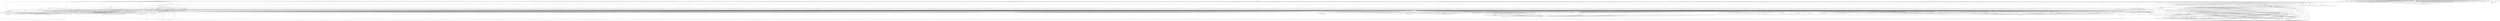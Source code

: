 digraph depends {
    node [shape=plaintext]
"alsa-utils-alsamixer" -> "libasound2"
"alsa-utils-alsamixer" -> "libformw5"
"alsa-utils-alsamixer" -> "libmenuw5"
"alsa-utils-alsamixer" -> "libncursesw5"
"alsa-utils-alsamixer" -> "libpanelw5"
"alsa-utils-alsamixer" -> "libtinfo5"
"angstrom-feed-configs" -> "opkg" [style=dotted]
"angstrom-packagegroup-boot" -> "angstrom-version"
"angstrom-packagegroup-boot" -> "packagegroup-boot"
"avahi-daemon" -> "base-files"
"avahi-daemon" -> "base-passwd"
"avahi-daemon" -> "libavahi-common3"
"avahi-daemon" -> "libavahi-core7"
"avahi-daemon" -> "libcap2"
"avahi-daemon" -> "libdaemon0"
"avahi-daemon" -> "libdbus-1-3"
"avahi-daemon" -> "libexpat1"
"avahi-daemon" -> "libnss-mdns" [style=dotted]
"avahi-daemon" -> "shadow"
"avahi-utils" -> "libavahi-client3"
"avahi-utils" -> "libavahi-common3"
"bash" -> "base-files"
"bash" -> "libtinfo5"
"bash" -> "update-alternatives-opkg"
"bluez5" -> "libdbus-1-3"
"bluez5" -> "libglib-2.0-0"
"bluez5" -> "libreadline7"
"bluez5" -> "libudev1"
"bluez5-noinst-tools" -> "libdbus-1-3"
"bluez5-noinst-tools" -> "libglib-2.0-0"
"bluez5-noinst-tools" -> "libreadline7"
"bluez5-noinst-tools" -> "libudev1"
"busybox" -> "busybox-syslog" [style=dotted]
"busybox" -> "busybox-udhcpc" [style=dotted]
"busybox" -> "update-alternatives-opkg"
"ca-certificates" -> "openssl"
"coreutils" -> "libattr1"
"coreutils" -> "libcap2"
"coreutils" -> "libgmp10"
"coreutils" -> "update-alternatives-opkg"
"cpio" -> "update-alternatives-opkg"
"cpufreq-tweaks" -> "cpufrequtils"
"curl" -> "libcurl4"
"dbus-1" -> "base-files"
"dbus-1" -> "base-passwd"
"dbus-1" -> "libdbus-1-3"
"dbus-1" -> "libexpat1"
"dbus-1" -> "libsystemd0"
"dbus-1" -> "libx11-6"
"dbus-1" -> "shadow"
"dracut" -> "bash"
"dracut" -> "busybox" [style=dotted]
"dracut" -> "coreutils" [style=dotted]
"dracut" -> "cpio"
"dracut" -> "findutils"
"dracut" -> "kernel-modules" [style=dotted]
"dracut" -> "ldd"
"dracut" -> "libkmod2"
"dracut" -> "systemd"
"dracut" -> "util-linux"
"dracut" -> "util-linux-blkid"
"dracut" -> "util-linux-getopt"
"e2fsprogs-e2fsck" -> "libblkid1"
"e2fsprogs-e2fsck" -> "libcom-err2"
"e2fsprogs-e2fsck" -> "libe2p2"
"e2fsprogs-e2fsck" -> "libext2fs2"
"e2fsprogs-e2fsck" -> "libuuid1"
"findutils" -> "update-alternatives-opkg"
"fixmac" -> "ranpwd"
"glibc-gconv-ibm850" -> "glibc-gconv"
"glibc-gconv-unicode" -> "glibc-gconv"
"glibc-gconv-utf-32" -> "glibc-gconv"
"glibc-localedata-en-gb" -> "glibc-localedata-en-us"
"glibc-localedata-en-gb" -> "glibc-localedata-i18n"
"glibc-localedata-en-gb" -> "glibc-localedata-iso14651-t1"
"glibc-localedata-en-gb" -> "glibc-localedata-translit-combining"
"glibc-localedata-en-us" -> "glibc-localedata-en-gb"
"glibc-localedata-en-us" -> "glibc-localedata-iso14651-t1"
"glibc-localedata-i18n" -> "glibc-localedata-iso14651-t1"
"glibc-localedata-i18n" -> "glibc-localedata-translit-neutral"
"glibc-localedata-iso14651-t1" -> "glibc-localedata-iso14651-t1-common"
"glibc-localedata-translit-neutral" -> "glibc-localedata-translit-circle"
"glibc-localedata-translit-neutral" -> "glibc-localedata-translit-cjk-compat"
"glibc-localedata-translit-neutral" -> "glibc-localedata-translit-compat"
"glibc-localedata-translit-neutral" -> "glibc-localedata-translit-font"
"glibc-localedata-translit-neutral" -> "glibc-localedata-translit-fraction"
"glibc-localedata-translit-neutral" -> "glibc-localedata-translit-narrow"
"glibc-localedata-translit-neutral" -> "glibc-localedata-translit-small"
"glibc-localedata-translit-neutral" -> "glibc-localedata-translit-wide"
"htop" -> "libncursesw5"
"htop" -> "libtinfo5"
"htop" -> "ncurses-terminfo"
"iptables" -> "kernel-module-iptable-filter" [style=dotted]
"iptables" -> "kernel-module-iptable-nat" [style=dotted]
"iptables" -> "kernel-module-ip-tables" [style=dotted]
"iptables" -> "kernel-module-ipt-masquerade" [style=dotted]
"iptables" -> "kernel-module-nf-conntrack-ipv4" [style=dotted]
"iptables" -> "kernel-module-nf-conntrack" [style=dotted]
"iptables" -> "kernel-module-nf-defrag-ipv4" [style=dotted]
"iptables" -> "kernel-module-nf-nat" [style=dotted]
"iptables" -> "kernel-module-x-tables" [style=dotted]
"iw" -> "libnl-3-200"
"iw" -> "libnl-genl-3-200"
"kernel-module-8021q-4.14.15+linaro" -> "kernel-module-garp-4.14.15+linaro"
"kernel-module-8021q-4.14.15+linaro" -> "kernel-module-mrp-4.14.15+linaro"
"kernel-module-adc-keys-4.14.15+linaro" -> "kernel-module-input-polldev-4.14.15+linaro"
"kernel-module-adv7511-4.14.15+linaro" -> "kernel-module-drm-4.14.15+linaro"
"kernel-module-adv7511-4.14.15+linaro" -> "kernel-module-drm-kms-helper-4.14.15+linaro"
"kernel-module-aes-neon-bs-4.14.15+linaro" -> "kernel-module-aes-neon-blk-4.14.15+linaro"
"kernel-module-analogix-dp-4.14.15+linaro" -> "kernel-module-drm-4.14.15+linaro"
"kernel-module-analogix-dp-4.14.15+linaro" -> "kernel-module-drm-kms-helper-4.14.15+linaro"
"kernel-module-at86rf230-4.14.15+linaro" -> "kernel-module-mac802154-4.14.15+linaro"
"kernel-module-atusb-4.14.15+linaro" -> "kernel-module-mac802154-4.14.15+linaro"
"kernel-module-authencesn-4.14.15+linaro" -> "kernel-module-authenc-4.14.15+linaro"
"kernel-module-bcm2835-rng-4.14.15+linaro" -> "kernel-module-rng-core-4.14.15+linaro"
"kernel-module-bcm-crypto-spu-4.14.15+linaro" -> "kernel-module-des-generic-4.14.15+linaro"
"kernel-module-bcm-sba-raid-4.14.15+linaro" -> "kernel-module-raid6-pq-4.14.15+linaro"
"kernel-module-bluetooth-4.14.15+linaro" -> "kernel-module-ecdh-generic-4.14.15+linaro"
"kernel-module-bluetooth-6lowpan-4.14.15+linaro" -> "kernel-module-6lowpan-4.14.15+linaro"
"kernel-module-bluetooth-6lowpan-4.14.15+linaro" -> "kernel-module-bluetooth-4.14.15+linaro"
"kernel-module-bnep-4.14.15+linaro" -> "kernel-module-bluetooth-4.14.15+linaro"
"kernel-module-brcmfmac-4.14.15+linaro" -> "kernel-module-brcmutil-4.14.15+linaro"
"kernel-module-brcmfmac-4.14.15+linaro" -> "kernel-module-cfg80211-4.14.15+linaro"
"kernel-module-bridge-4.14.15+linaro" -> "kernel-module-llc-4.14.15+linaro"
"kernel-module-bridge-4.14.15+linaro" -> "kernel-module-stp-4.14.15+linaro"
"kernel-module-br-netfilter-4.14.15+linaro" -> "kernel-module-bridge-4.14.15+linaro"
"kernel-module-bsd-comp-4.14.15+linaro" -> "kernel-module-ppp-generic-4.14.15+linaro"
"kernel-module-btbcm-4.14.15+linaro" -> "kernel-module-bluetooth-4.14.15+linaro"
"kernel-module-btintel-4.14.15+linaro" -> "kernel-module-bluetooth-4.14.15+linaro"
"kernel-module-btqca-4.14.15+linaro" -> "kernel-module-bluetooth-4.14.15+linaro"
"kernel-module-btqcomsmd-4.14.15+linaro" -> "kernel-module-bluetooth-4.14.15+linaro"
"kernel-module-btqcomsmd-4.14.15+linaro" -> "kernel-module-btqca-4.14.15+linaro"
"kernel-module-btrfs-4.14.15+linaro" -> "kernel-module-raid6-pq-4.14.15+linaro"
"kernel-module-btrfs-4.14.15+linaro" -> "kernel-module-xor-4.14.15+linaro"
"kernel-module-btrfs-4.14.15+linaro" -> "kernel-module-zstd-compress-4.14.15+linaro"
"kernel-module-btrfs-4.14.15+linaro" -> "kernel-module-zstd-decompress-4.14.15+linaro"
"kernel-module-btrtl-4.14.15+linaro" -> "kernel-module-bluetooth-4.14.15+linaro"
"kernel-module-btsdio-4.14.15+linaro" -> "kernel-module-bluetooth-4.14.15+linaro"
"kernel-module-btusb-4.14.15+linaro" -> "kernel-module-bluetooth-4.14.15+linaro"
"kernel-module-btusb-4.14.15+linaro" -> "kernel-module-btbcm-4.14.15+linaro"
"kernel-module-btusb-4.14.15+linaro" -> "kernel-module-btintel-4.14.15+linaro"
"kernel-module-btusb-4.14.15+linaro" -> "kernel-module-btrtl-4.14.15+linaro"
"kernel-module-cavium-rng-vf-4.14.15+linaro" -> "kernel-module-rng-core-4.14.15+linaro"
"kernel-module-cc2520-4.14.15+linaro" -> "kernel-module-crc-ccitt-4.14.15+linaro"
"kernel-module-cc2520-4.14.15+linaro" -> "kernel-module-mac802154-4.14.15+linaro"
"kernel-module-ch7006-4.14.15+linaro" -> "kernel-module-drm-4.14.15+linaro"
"kernel-module-ch7006-4.14.15+linaro" -> "kernel-module-drm-kms-helper-4.14.15+linaro"
"kernel-module-chacha20-neon-4.14.15+linaro" -> "kernel-module-chacha20-generic-4.14.15+linaro"
"kernel-module-cuse-4.14.15+linaro" -> "kernel-module-fuse-4.14.15+linaro"
"kernel-module-dm-crypt-4.14.15+linaro" -> "kernel-module-dm-mod-4.14.15+linaro"
"kernel-module-dm-mod-4.14.15+linaro" -> "kernel-module-dax-4.14.15+linaro"
"kernel-module-drm-kms-helper-4.14.15+linaro" -> "kernel-module-drm-4.14.15+linaro"
"kernel-module-dw-drm-dsi-4.14.15+linaro" -> "kernel-module-drm-4.14.15+linaro"
"kernel-module-dw-hdmi-4.14.15+linaro" -> "kernel-module-drm-4.14.15+linaro"
"kernel-module-dw-hdmi-4.14.15+linaro" -> "kernel-module-drm-kms-helper-4.14.15+linaro"
"kernel-module-dwmac-generic-4.14.15+linaro" -> "kernel-module-stmmac-4.14.15+linaro"
"kernel-module-dwmac-generic-4.14.15+linaro" -> "kernel-module-stmmac-platform-4.14.15+linaro"
"kernel-module-dwmac-ipq806x-4.14.15+linaro" -> "kernel-module-stmmac-4.14.15+linaro"
"kernel-module-dwmac-ipq806x-4.14.15+linaro" -> "kernel-module-stmmac-platform-4.14.15+linaro"
"kernel-module-dwmac-meson-4.14.15+linaro" -> "kernel-module-stmmac-4.14.15+linaro"
"kernel-module-dwmac-meson-4.14.15+linaro" -> "kernel-module-stmmac-platform-4.14.15+linaro"
"kernel-module-dwmac-meson8b-4.14.15+linaro" -> "kernel-module-stmmac-4.14.15+linaro"
"kernel-module-dwmac-meson8b-4.14.15+linaro" -> "kernel-module-stmmac-platform-4.14.15+linaro"
"kernel-module-dwmac-rk-4.14.15+linaro" -> "kernel-module-stmmac-4.14.15+linaro"
"kernel-module-dwmac-rk-4.14.15+linaro" -> "kernel-module-stmmac-platform-4.14.15+linaro"
"kernel-module-dwmac-sun8i-4.14.15+linaro" -> "kernel-module-stmmac-4.14.15+linaro"
"kernel-module-dwmac-sun8i-4.14.15+linaro" -> "kernel-module-stmmac-platform-4.14.15+linaro"
"kernel-module-dwmac-sunxi-4.14.15+linaro" -> "kernel-module-stmmac-4.14.15+linaro"
"kernel-module-dwmac-sunxi-4.14.15+linaro" -> "kernel-module-stmmac-platform-4.14.15+linaro"
"kernel-module-exynosdrm-4.14.15+linaro" -> "kernel-module-drm-4.14.15+linaro"
"kernel-module-exynosdrm-4.14.15+linaro" -> "kernel-module-drm-kms-helper-4.14.15+linaro"
"kernel-module-exynos-gsc-4.14.15+linaro" -> "kernel-module-v4l2-common-4.14.15+linaro"
"kernel-module-exynos-gsc-4.14.15+linaro" -> "kernel-module-v4l2-mem2mem-4.14.15+linaro"
"kernel-module-exynos-gsc-4.14.15+linaro" -> "kernel-module-videobuf2-core-4.14.15+linaro"
"kernel-module-exynos-gsc-4.14.15+linaro" -> "kernel-module-videobuf2-dma-contig-4.14.15+linaro"
"kernel-module-exynos-gsc-4.14.15+linaro" -> "kernel-module-videobuf2-v4l2-4.14.15+linaro"
"kernel-module-exynos-gsc-4.14.15+linaro" -> "kernel-module-videodev-4.14.15+linaro"
"kernel-module-fakelb-4.14.15+linaro" -> "kernel-module-mac802154-4.14.15+linaro"
"kernel-module-garp-4.14.15+linaro" -> "kernel-module-llc-4.14.15+linaro"
"kernel-module-garp-4.14.15+linaro" -> "kernel-module-stp-4.14.15+linaro"
"kernel-module-g-ether-4.14.15+linaro" -> "kernel-module-libcomposite-4.14.15+linaro"
"kernel-module-g-ether-4.14.15+linaro" -> "kernel-module-u-ether-4.14.15+linaro"
"kernel-module-g-ether-4.14.15+linaro" -> "kernel-module-usb-f-rndis-4.14.15+linaro"
"kernel-module-g-mass-storage-4.14.15+linaro" -> "kernel-module-libcomposite-4.14.15+linaro"
"kernel-module-g-mass-storage-4.14.15+linaro" -> "kernel-module-usb-f-mass-storage-4.14.15+linaro"
"kernel-module-g-serial-4.14.15+linaro" -> "kernel-module-libcomposite-4.14.15+linaro"
"kernel-module-gspca-benq-4.14.15+linaro" -> "kernel-module-gspca-main-4.14.15+linaro"
"kernel-module-gspca-conex-4.14.15+linaro" -> "kernel-module-gspca-main-4.14.15+linaro"
"kernel-module-gspca-conex-4.14.15+linaro" -> "kernel-module-videodev-4.14.15+linaro"
"kernel-module-gspca-cpia1-4.14.15+linaro" -> "kernel-module-gspca-main-4.14.15+linaro"
"kernel-module-gspca-cpia1-4.14.15+linaro" -> "kernel-module-videodev-4.14.15+linaro"
"kernel-module-gspca-dtcs033-4.14.15+linaro" -> "kernel-module-gspca-main-4.14.15+linaro"
"kernel-module-gspca-dtcs033-4.14.15+linaro" -> "kernel-module-videodev-4.14.15+linaro"
"kernel-module-gspca-etoms-4.14.15+linaro" -> "kernel-module-gspca-main-4.14.15+linaro"
"kernel-module-gspca-etoms-4.14.15+linaro" -> "kernel-module-videodev-4.14.15+linaro"
"kernel-module-gspca-finepix-4.14.15+linaro" -> "kernel-module-gspca-main-4.14.15+linaro"
"kernel-module-gspca-gl860-4.14.15+linaro" -> "kernel-module-gspca-main-4.14.15+linaro"
"kernel-module-gspca-gl860-4.14.15+linaro" -> "kernel-module-videodev-4.14.15+linaro"
"kernel-module-gspca-jeilinj-4.14.15+linaro" -> "kernel-module-gspca-main-4.14.15+linaro"
"kernel-module-gspca-jeilinj-4.14.15+linaro" -> "kernel-module-videodev-4.14.15+linaro"
"kernel-module-gspca-jl2005bcd-4.14.15+linaro" -> "kernel-module-gspca-main-4.14.15+linaro"
"kernel-module-gspca-kinect-4.14.15+linaro" -> "kernel-module-gspca-main-4.14.15+linaro"
"kernel-module-gspca-konica-4.14.15+linaro" -> "kernel-module-gspca-main-4.14.15+linaro"
"kernel-module-gspca-konica-4.14.15+linaro" -> "kernel-module-videodev-4.14.15+linaro"
"kernel-module-gspca-m5602-4.14.15+linaro" -> "kernel-module-gspca-main-4.14.15+linaro"
"kernel-module-gspca-m5602-4.14.15+linaro" -> "kernel-module-videodev-4.14.15+linaro"
"kernel-module-gspca-main-4.14.15+linaro" -> "kernel-module-v4l2-common-4.14.15+linaro"
"kernel-module-gspca-main-4.14.15+linaro" -> "kernel-module-videodev-4.14.15+linaro"
"kernel-module-gspca-mars-4.14.15+linaro" -> "kernel-module-gspca-main-4.14.15+linaro"
"kernel-module-gspca-mars-4.14.15+linaro" -> "kernel-module-videodev-4.14.15+linaro"
"kernel-module-gspca-mr97310a-4.14.15+linaro" -> "kernel-module-gspca-main-4.14.15+linaro"
"kernel-module-gspca-mr97310a-4.14.15+linaro" -> "kernel-module-videodev-4.14.15+linaro"
"kernel-module-gspca-nw80x-4.14.15+linaro" -> "kernel-module-gspca-main-4.14.15+linaro"
"kernel-module-gspca-nw80x-4.14.15+linaro" -> "kernel-module-videodev-4.14.15+linaro"
"kernel-module-gspca-ov519-4.14.15+linaro" -> "kernel-module-gspca-main-4.14.15+linaro"
"kernel-module-gspca-ov519-4.14.15+linaro" -> "kernel-module-videodev-4.14.15+linaro"
"kernel-module-gspca-ov534-4.14.15+linaro" -> "kernel-module-gspca-main-4.14.15+linaro"
"kernel-module-gspca-ov534-4.14.15+linaro" -> "kernel-module-videodev-4.14.15+linaro"
"kernel-module-gspca-ov534-9-4.14.15+linaro" -> "kernel-module-gspca-main-4.14.15+linaro"
"kernel-module-gspca-ov534-9-4.14.15+linaro" -> "kernel-module-videodev-4.14.15+linaro"
"kernel-module-gspca-pac207-4.14.15+linaro" -> "kernel-module-gspca-main-4.14.15+linaro"
"kernel-module-gspca-pac207-4.14.15+linaro" -> "kernel-module-videodev-4.14.15+linaro"
"kernel-module-gspca-pac7302-4.14.15+linaro" -> "kernel-module-gspca-main-4.14.15+linaro"
"kernel-module-gspca-pac7302-4.14.15+linaro" -> "kernel-module-videodev-4.14.15+linaro"
"kernel-module-gspca-pac7311-4.14.15+linaro" -> "kernel-module-gspca-main-4.14.15+linaro"
"kernel-module-gspca-pac7311-4.14.15+linaro" -> "kernel-module-videodev-4.14.15+linaro"
"kernel-module-gspca-se401-4.14.15+linaro" -> "kernel-module-gspca-main-4.14.15+linaro"
"kernel-module-gspca-se401-4.14.15+linaro" -> "kernel-module-videodev-4.14.15+linaro"
"kernel-module-gspca-sn9c2028-4.14.15+linaro" -> "kernel-module-gspca-main-4.14.15+linaro"
"kernel-module-gspca-sn9c2028-4.14.15+linaro" -> "kernel-module-videodev-4.14.15+linaro"
"kernel-module-gspca-sn9c20x-4.14.15+linaro" -> "kernel-module-gspca-main-4.14.15+linaro"
"kernel-module-gspca-sn9c20x-4.14.15+linaro" -> "kernel-module-videodev-4.14.15+linaro"
"kernel-module-gspca-sonixb-4.14.15+linaro" -> "kernel-module-gspca-main-4.14.15+linaro"
"kernel-module-gspca-sonixb-4.14.15+linaro" -> "kernel-module-videodev-4.14.15+linaro"
"kernel-module-gspca-sonixj-4.14.15+linaro" -> "kernel-module-gspca-main-4.14.15+linaro"
"kernel-module-gspca-sonixj-4.14.15+linaro" -> "kernel-module-videodev-4.14.15+linaro"
"kernel-module-gspca-spca1528-4.14.15+linaro" -> "kernel-module-gspca-main-4.14.15+linaro"
"kernel-module-gspca-spca1528-4.14.15+linaro" -> "kernel-module-videodev-4.14.15+linaro"
"kernel-module-gspca-spca500-4.14.15+linaro" -> "kernel-module-gspca-main-4.14.15+linaro"
"kernel-module-gspca-spca500-4.14.15+linaro" -> "kernel-module-videodev-4.14.15+linaro"
"kernel-module-gspca-spca501-4.14.15+linaro" -> "kernel-module-gspca-main-4.14.15+linaro"
"kernel-module-gspca-spca501-4.14.15+linaro" -> "kernel-module-videodev-4.14.15+linaro"
"kernel-module-gspca-spca505-4.14.15+linaro" -> "kernel-module-gspca-main-4.14.15+linaro"
"kernel-module-gspca-spca505-4.14.15+linaro" -> "kernel-module-videodev-4.14.15+linaro"
"kernel-module-gspca-spca506-4.14.15+linaro" -> "kernel-module-gspca-main-4.14.15+linaro"
"kernel-module-gspca-spca506-4.14.15+linaro" -> "kernel-module-videodev-4.14.15+linaro"
"kernel-module-gspca-spca508-4.14.15+linaro" -> "kernel-module-gspca-main-4.14.15+linaro"
"kernel-module-gspca-spca508-4.14.15+linaro" -> "kernel-module-videodev-4.14.15+linaro"
"kernel-module-gspca-spca561-4.14.15+linaro" -> "kernel-module-gspca-main-4.14.15+linaro"
"kernel-module-gspca-spca561-4.14.15+linaro" -> "kernel-module-videodev-4.14.15+linaro"
"kernel-module-gspca-sq905-4.14.15+linaro" -> "kernel-module-gspca-main-4.14.15+linaro"
"kernel-module-gspca-sq905c-4.14.15+linaro" -> "kernel-module-gspca-main-4.14.15+linaro"
"kernel-module-gspca-sq930x-4.14.15+linaro" -> "kernel-module-gspca-main-4.14.15+linaro"
"kernel-module-gspca-sq930x-4.14.15+linaro" -> "kernel-module-videodev-4.14.15+linaro"
"kernel-module-gspca-stk014-4.14.15+linaro" -> "kernel-module-gspca-main-4.14.15+linaro"
"kernel-module-gspca-stk014-4.14.15+linaro" -> "kernel-module-videodev-4.14.15+linaro"
"kernel-module-gspca-stk1135-4.14.15+linaro" -> "kernel-module-gspca-main-4.14.15+linaro"
"kernel-module-gspca-stk1135-4.14.15+linaro" -> "kernel-module-videodev-4.14.15+linaro"
"kernel-module-gspca-stv0680-4.14.15+linaro" -> "kernel-module-gspca-main-4.14.15+linaro"
"kernel-module-gspca-stv06xx-4.14.15+linaro" -> "kernel-module-gspca-main-4.14.15+linaro"
"kernel-module-gspca-stv06xx-4.14.15+linaro" -> "kernel-module-videodev-4.14.15+linaro"
"kernel-module-gspca-sunplus-4.14.15+linaro" -> "kernel-module-gspca-main-4.14.15+linaro"
"kernel-module-gspca-sunplus-4.14.15+linaro" -> "kernel-module-videodev-4.14.15+linaro"
"kernel-module-gspca-t613-4.14.15+linaro" -> "kernel-module-gspca-main-4.14.15+linaro"
"kernel-module-gspca-t613-4.14.15+linaro" -> "kernel-module-videodev-4.14.15+linaro"
"kernel-module-gspca-topro-4.14.15+linaro" -> "kernel-module-gspca-main-4.14.15+linaro"
"kernel-module-gspca-topro-4.14.15+linaro" -> "kernel-module-videodev-4.14.15+linaro"
"kernel-module-gspca-touptek-4.14.15+linaro" -> "kernel-module-gspca-main-4.14.15+linaro"
"kernel-module-gspca-touptek-4.14.15+linaro" -> "kernel-module-videodev-4.14.15+linaro"
"kernel-module-gspca-tv8532-4.14.15+linaro" -> "kernel-module-gspca-main-4.14.15+linaro"
"kernel-module-gspca-tv8532-4.14.15+linaro" -> "kernel-module-videodev-4.14.15+linaro"
"kernel-module-gspca-vc032x-4.14.15+linaro" -> "kernel-module-gspca-main-4.14.15+linaro"
"kernel-module-gspca-vc032x-4.14.15+linaro" -> "kernel-module-videodev-4.14.15+linaro"
"kernel-module-gspca-vicam-4.14.15+linaro" -> "kernel-module-gspca-main-4.14.15+linaro"
"kernel-module-gspca-vicam-4.14.15+linaro" -> "kernel-module-videodev-4.14.15+linaro"
"kernel-module-gspca-xirlink-cit-4.14.15+linaro" -> "kernel-module-gspca-main-4.14.15+linaro"
"kernel-module-gspca-xirlink-cit-4.14.15+linaro" -> "kernel-module-videodev-4.14.15+linaro"
"kernel-module-gspca-zc3xx-4.14.15+linaro" -> "kernel-module-gspca-main-4.14.15+linaro"
"kernel-module-gspca-zc3xx-4.14.15+linaro" -> "kernel-module-videodev-4.14.15+linaro"
"kernel-module-g-zero-4.14.15+linaro" -> "kernel-module-libcomposite-4.14.15+linaro"
"kernel-module-hci-uart-4.14.15+linaro" -> "kernel-module-bluetooth-4.14.15+linaro"
"kernel-module-hidp-4.14.15+linaro" -> "kernel-module-bluetooth-4.14.15+linaro"
"kernel-module-hisi-rng-4.14.15+linaro" -> "kernel-module-rng-core-4.14.15+linaro"
"kernel-module-ieee802154-6lowpan-4.14.15+linaro" -> "kernel-module-6lowpan-4.14.15+linaro"
"kernel-module-ieee802154-6lowpan-4.14.15+linaro" -> "kernel-module-ieee802154-4.14.15+linaro"
"kernel-module-ieee802154-socket-4.14.15+linaro" -> "kernel-module-ieee802154-4.14.15+linaro"
"kernel-module-ip6table-filter-4.14.15+linaro" -> "kernel-module-ip6-tables-4.14.15+linaro"
"kernel-module-ip6table-filter-4.14.15+linaro" -> "kernel-module-x-tables-4.14.15+linaro"
"kernel-module-ip6table-mangle-4.14.15+linaro" -> "kernel-module-ip6-tables-4.14.15+linaro"
"kernel-module-ip6table-mangle-4.14.15+linaro" -> "kernel-module-x-tables-4.14.15+linaro"
"kernel-module-ip6table-nat-4.14.15+linaro" -> "kernel-module-ip6-tables-4.14.15+linaro"
"kernel-module-ip6table-nat-4.14.15+linaro" -> "kernel-module-nf-nat-ipv6-4.14.15+linaro"
"kernel-module-ip6table-raw-4.14.15+linaro" -> "kernel-module-ip6-tables-4.14.15+linaro"
"kernel-module-ip6table-raw-4.14.15+linaro" -> "kernel-module-x-tables-4.14.15+linaro"
"kernel-module-ip6-tables-4.14.15+linaro" -> "kernel-module-x-tables-4.14.15+linaro"
"kernel-module-ip6table-security-4.14.15+linaro" -> "kernel-module-ip6-tables-4.14.15+linaro"
"kernel-module-ip6table-security-4.14.15+linaro" -> "kernel-module-x-tables-4.14.15+linaro"
"kernel-module-ip6t-ah-4.14.15+linaro" -> "kernel-module-x-tables-4.14.15+linaro"
"kernel-module-ip6t-eui64-4.14.15+linaro" -> "kernel-module-x-tables-4.14.15+linaro"
"kernel-module-ip6t-frag-4.14.15+linaro" -> "kernel-module-x-tables-4.14.15+linaro"
"kernel-module-ip6t-hbh-4.14.15+linaro" -> "kernel-module-x-tables-4.14.15+linaro"
"kernel-module-ip6t-ipv6header-4.14.15+linaro" -> "kernel-module-x-tables-4.14.15+linaro"
"kernel-module-ip6t-masquerade-4.14.15+linaro" -> "kernel-module-nf-nat-masquerade-ipv6-4.14.15+linaro"
"kernel-module-ip6t-masquerade-4.14.15+linaro" -> "kernel-module-x-tables-4.14.15+linaro"
"kernel-module-ip6t-mh-4.14.15+linaro" -> "kernel-module-x-tables-4.14.15+linaro"
"kernel-module-ip6t-npt-4.14.15+linaro" -> "kernel-module-x-tables-4.14.15+linaro"
"kernel-module-ip6t-reject-4.14.15+linaro" -> "kernel-module-nf-reject-ipv6-4.14.15+linaro"
"kernel-module-ip6t-reject-4.14.15+linaro" -> "kernel-module-x-tables-4.14.15+linaro"
"kernel-module-ip6t-rpfilter-4.14.15+linaro" -> "kernel-module-x-tables-4.14.15+linaro"
"kernel-module-ip6t-rt-4.14.15+linaro" -> "kernel-module-x-tables-4.14.15+linaro"
"kernel-module-ip6t-synproxy-4.14.15+linaro" -> "kernel-module-nf-conntrack-4.14.15+linaro"
"kernel-module-ip6t-synproxy-4.14.15+linaro" -> "kernel-module-nf-synproxy-core-4.14.15+linaro"
"kernel-module-ip6t-synproxy-4.14.15+linaro" -> "kernel-module-x-tables-4.14.15+linaro"
"kernel-module-ip6-tunnel-4.14.15+linaro" -> "kernel-module-tunnel6-4.14.15+linaro"
"kernel-module-ip6-vti-4.14.15+linaro" -> "kernel-module-ip6-tunnel-4.14.15+linaro"
"kernel-module-iproc-rng200-4.14.15+linaro" -> "kernel-module-rng-core-4.14.15+linaro"
"kernel-module-iptable-filter-4.14.15+linaro" -> "kernel-module-ip-tables-4.14.15+linaro"
"kernel-module-iptable-filter-4.14.15+linaro" -> "kernel-module-x-tables-4.14.15+linaro"
"kernel-module-iptable-mangle-4.14.15+linaro" -> "kernel-module-ip-tables-4.14.15+linaro"
"kernel-module-iptable-mangle-4.14.15+linaro" -> "kernel-module-x-tables-4.14.15+linaro"
"kernel-module-iptable-nat-4.14.15+linaro" -> "kernel-module-ip-tables-4.14.15+linaro"
"kernel-module-iptable-nat-4.14.15+linaro" -> "kernel-module-nf-nat-ipv4-4.14.15+linaro"
"kernel-module-iptable-raw-4.14.15+linaro" -> "kernel-module-ip-tables-4.14.15+linaro"
"kernel-module-iptable-raw-4.14.15+linaro" -> "kernel-module-x-tables-4.14.15+linaro"
"kernel-module-ip-tables-4.14.15+linaro" -> "kernel-module-x-tables-4.14.15+linaro"
"kernel-module-iptable-security-4.14.15+linaro" -> "kernel-module-ip-tables-4.14.15+linaro"
"kernel-module-iptable-security-4.14.15+linaro" -> "kernel-module-x-tables-4.14.15+linaro"
"kernel-module-ipt-masquerade-4.14.15+linaro" -> "kernel-module-nf-conntrack-4.14.15+linaro"
"kernel-module-ipt-masquerade-4.14.15+linaro" -> "kernel-module-nf-nat-masquerade-ipv4-4.14.15+linaro"
"kernel-module-ipt-masquerade-4.14.15+linaro" -> "kernel-module-x-tables-4.14.15+linaro"
"kernel-module-ipt-reject-4.14.15+linaro" -> "kernel-module-nf-reject-ipv4-4.14.15+linaro"
"kernel-module-ipt-reject-4.14.15+linaro" -> "kernel-module-x-tables-4.14.15+linaro"
"kernel-module-ipw-4.14.15+linaro" -> "kernel-module-usb-wwan-4.14.15+linaro"
"kernel-module-ir-jvc-decoder-4.14.15+linaro" -> "kernel-module-rc-core-4.14.15+linaro"
"kernel-module-ir-kbd-i2c-4.14.15+linaro" -> "kernel-module-rc-core-4.14.15+linaro"
"kernel-module-ir-mce-kbd-decoder-4.14.15+linaro" -> "kernel-module-rc-core-4.14.15+linaro"
"kernel-module-ir-nec-decoder-4.14.15+linaro" -> "kernel-module-rc-core-4.14.15+linaro"
"kernel-module-ir-rc5-decoder-4.14.15+linaro" -> "kernel-module-rc-core-4.14.15+linaro"
"kernel-module-ir-rc6-decoder-4.14.15+linaro" -> "kernel-module-rc-core-4.14.15+linaro"
"kernel-module-ir-sanyo-decoder-4.14.15+linaro" -> "kernel-module-rc-core-4.14.15+linaro"
"kernel-module-ir-sharp-decoder-4.14.15+linaro" -> "kernel-module-rc-core-4.14.15+linaro"
"kernel-module-ir-sony-decoder-4.14.15+linaro" -> "kernel-module-rc-core-4.14.15+linaro"
"kernel-module-ir-xmp-decoder-4.14.15+linaro" -> "kernel-module-rc-core-4.14.15+linaro"
"kernel-module-keyspan-pda-4.14.15+linaro" -> "kernel-module-ezusb-4.14.15+linaro"
"kernel-module-kirin-drm-4.14.15+linaro" -> "kernel-module-drm-4.14.15+linaro"
"kernel-module-kirin-drm-4.14.15+linaro" -> "kernel-module-drm-kms-helper-4.14.15+linaro"
"kernel-module-mac80211-4.14.15+linaro" -> "kernel-module-cfg80211-4.14.15+linaro"
"kernel-module-mac802154-4.14.15+linaro" -> "kernel-module-crc-ccitt-4.14.15+linaro"
"kernel-module-mac802154-4.14.15+linaro" -> "kernel-module-ieee802154-4.14.15+linaro"
"kernel-module-macvtap-4.14.15+linaro" -> "kernel-module-macvlan-4.14.15+linaro"
"kernel-module-macvtap-4.14.15+linaro" -> "kernel-module-tap-4.14.15+linaro"
"kernel-module-meson-drm-4.14.15+linaro" -> "kernel-module-drm-4.14.15+linaro"
"kernel-module-meson-drm-4.14.15+linaro" -> "kernel-module-drm-kms-helper-4.14.15+linaro"
"kernel-module-meson-dw-hdmi-4.14.15+linaro" -> "kernel-module-drm-4.14.15+linaro"
"kernel-module-meson-dw-hdmi-4.14.15+linaro" -> "kernel-module-drm-kms-helper-4.14.15+linaro"
"kernel-module-meson-dw-hdmi-4.14.15+linaro" -> "kernel-module-dw-hdmi-4.14.15+linaro"
"kernel-module-meson-dw-hdmi-4.14.15+linaro" -> "kernel-module-meson-drm-4.14.15+linaro"
"kernel-module-meson-ir-4.14.15+linaro" -> "kernel-module-rc-core-4.14.15+linaro"
"kernel-module-meson-rng-4.14.15+linaro" -> "kernel-module-rng-core-4.14.15+linaro"
"kernel-module-mrf24j40-4.14.15+linaro" -> "kernel-module-mac802154-4.14.15+linaro"
"kernel-module-msm-4.14.15+linaro" -> "kernel-module-drm-4.14.15+linaro"
"kernel-module-msm-4.14.15+linaro" -> "kernel-module-drm-kms-helper-4.14.15+linaro"
"kernel-module-msm-4.14.15+linaro" -> "kernel-module-mdt-loader-4.14.15+linaro"
"kernel-module-msm-rng-4.14.15+linaro" -> "kernel-module-rng-core-4.14.15+linaro"
"kernel-module-mtk-rng-4.14.15+linaro" -> "kernel-module-rng-core-4.14.15+linaro"
"kernel-module-nf-conntrack-4.14.15+linaro" -> "kernel-module-libcrc32c-4.14.15+linaro"
"kernel-module-nf-conntrack-amanda-4.14.15+linaro" -> "kernel-module-nf-conntrack-4.14.15+linaro"
"kernel-module-nf-conntrack-broadcast-4.14.15+linaro" -> "kernel-module-nf-conntrack-4.14.15+linaro"
"kernel-module-nf-conntrack-ftp-4.14.15+linaro" -> "kernel-module-nf-conntrack-4.14.15+linaro"
"kernel-module-nf-conntrack-h323-4.14.15+linaro" -> "kernel-module-nf-conntrack-4.14.15+linaro"
"kernel-module-nf-conntrack-ipv4-4.14.15+linaro" -> "kernel-module-nf-conntrack-4.14.15+linaro"
"kernel-module-nf-conntrack-ipv4-4.14.15+linaro" -> "kernel-module-nf-defrag-ipv4-4.14.15+linaro"
"kernel-module-nf-conntrack-ipv6-4.14.15+linaro" -> "kernel-module-nf-conntrack-4.14.15+linaro"
"kernel-module-nf-conntrack-ipv6-4.14.15+linaro" -> "kernel-module-nf-defrag-ipv6-4.14.15+linaro"
"kernel-module-nf-conntrack-irc-4.14.15+linaro" -> "kernel-module-nf-conntrack-4.14.15+linaro"
"kernel-module-nf-conntrack-netbios-ns-4.14.15+linaro" -> "kernel-module-nf-conntrack-4.14.15+linaro"
"kernel-module-nf-conntrack-netbios-ns-4.14.15+linaro" -> "kernel-module-nf-conntrack-broadcast-4.14.15+linaro"
"kernel-module-nf-conntrack-pptp-4.14.15+linaro" -> "kernel-module-nf-conntrack-4.14.15+linaro"
"kernel-module-nf-conntrack-pptp-4.14.15+linaro" -> "kernel-module-nf-conntrack-proto-gre-4.14.15+linaro"
"kernel-module-nf-conntrack-proto-gre-4.14.15+linaro" -> "kernel-module-nf-conntrack-4.14.15+linaro"
"kernel-module-nf-conntrack-sane-4.14.15+linaro" -> "kernel-module-nf-conntrack-4.14.15+linaro"
"kernel-module-nf-conntrack-sip-4.14.15+linaro" -> "kernel-module-nf-conntrack-4.14.15+linaro"
"kernel-module-nf-conntrack-snmp-4.14.15+linaro" -> "kernel-module-nf-conntrack-4.14.15+linaro"
"kernel-module-nf-conntrack-snmp-4.14.15+linaro" -> "kernel-module-nf-conntrack-broadcast-4.14.15+linaro"
"kernel-module-nf-conntrack-tftp-4.14.15+linaro" -> "kernel-module-nf-conntrack-4.14.15+linaro"
"kernel-module-nf-log-ipv4-4.14.15+linaro" -> "kernel-module-nf-log-common-4.14.15+linaro"
"kernel-module-nf-log-ipv6-4.14.15+linaro" -> "kernel-module-nf-log-common-4.14.15+linaro"
"kernel-module-nf-nat-4.14.15+linaro" -> "kernel-module-libcrc32c-4.14.15+linaro"
"kernel-module-nf-nat-4.14.15+linaro" -> "kernel-module-nf-conntrack-4.14.15+linaro"
"kernel-module-nf-nat-amanda-4.14.15+linaro" -> "kernel-module-nf-conntrack-4.14.15+linaro"
"kernel-module-nf-nat-amanda-4.14.15+linaro" -> "kernel-module-nf-conntrack-amanda-4.14.15+linaro"
"kernel-module-nf-nat-amanda-4.14.15+linaro" -> "kernel-module-nf-nat-4.14.15+linaro"
"kernel-module-nf-nat-ftp-4.14.15+linaro" -> "kernel-module-nf-conntrack-4.14.15+linaro"
"kernel-module-nf-nat-ftp-4.14.15+linaro" -> "kernel-module-nf-conntrack-ftp-4.14.15+linaro"
"kernel-module-nf-nat-ftp-4.14.15+linaro" -> "kernel-module-nf-nat-4.14.15+linaro"
"kernel-module-nf-nat-h323-4.14.15+linaro" -> "kernel-module-nf-conntrack-4.14.15+linaro"
"kernel-module-nf-nat-h323-4.14.15+linaro" -> "kernel-module-nf-conntrack-h323-4.14.15+linaro"
"kernel-module-nf-nat-h323-4.14.15+linaro" -> "kernel-module-nf-nat-4.14.15+linaro"
"kernel-module-nf-nat-ipv4-4.14.15+linaro" -> "kernel-module-nf-conntrack-4.14.15+linaro"
"kernel-module-nf-nat-ipv4-4.14.15+linaro" -> "kernel-module-nf-nat-4.14.15+linaro"
"kernel-module-nf-nat-ipv6-4.14.15+linaro" -> "kernel-module-nf-conntrack-4.14.15+linaro"
"kernel-module-nf-nat-ipv6-4.14.15+linaro" -> "kernel-module-nf-nat-4.14.15+linaro"
"kernel-module-nf-nat-irc-4.14.15+linaro" -> "kernel-module-nf-conntrack-4.14.15+linaro"
"kernel-module-nf-nat-irc-4.14.15+linaro" -> "kernel-module-nf-conntrack-irc-4.14.15+linaro"
"kernel-module-nf-nat-irc-4.14.15+linaro" -> "kernel-module-nf-nat-4.14.15+linaro"
"kernel-module-nf-nat-masquerade-ipv4-4.14.15+linaro" -> "kernel-module-nf-conntrack-4.14.15+linaro"
"kernel-module-nf-nat-masquerade-ipv4-4.14.15+linaro" -> "kernel-module-nf-nat-4.14.15+linaro"
"kernel-module-nf-nat-masquerade-ipv6-4.14.15+linaro" -> "kernel-module-nf-conntrack-4.14.15+linaro"
"kernel-module-nf-nat-masquerade-ipv6-4.14.15+linaro" -> "kernel-module-nf-nat-4.14.15+linaro"
"kernel-module-nf-nat-pptp-4.14.15+linaro" -> "kernel-module-nf-conntrack-4.14.15+linaro"
"kernel-module-nf-nat-pptp-4.14.15+linaro" -> "kernel-module-nf-conntrack-pptp-4.14.15+linaro"
"kernel-module-nf-nat-pptp-4.14.15+linaro" -> "kernel-module-nf-nat-4.14.15+linaro"
"kernel-module-nf-nat-pptp-4.14.15+linaro" -> "kernel-module-nf-nat-proto-gre-4.14.15+linaro"
"kernel-module-nf-nat-proto-gre-4.14.15+linaro" -> "kernel-module-nf-nat-4.14.15+linaro"
"kernel-module-nf-nat-sip-4.14.15+linaro" -> "kernel-module-nf-conntrack-4.14.15+linaro"
"kernel-module-nf-nat-sip-4.14.15+linaro" -> "kernel-module-nf-conntrack-sip-4.14.15+linaro"
"kernel-module-nf-nat-sip-4.14.15+linaro" -> "kernel-module-nf-nat-4.14.15+linaro"
"kernel-module-nf-nat-snmp-basic-4.14.15+linaro" -> "kernel-module-nf-conntrack-4.14.15+linaro"
"kernel-module-nf-nat-snmp-basic-4.14.15+linaro" -> "kernel-module-nf-conntrack-snmp-4.14.15+linaro"
"kernel-module-nf-nat-tftp-4.14.15+linaro" -> "kernel-module-nf-conntrack-4.14.15+linaro"
"kernel-module-nf-nat-tftp-4.14.15+linaro" -> "kernel-module-nf-conntrack-tftp-4.14.15+linaro"
"kernel-module-nf-nat-tftp-4.14.15+linaro" -> "kernel-module-nf-nat-4.14.15+linaro"
"kernel-module-nfsd-4.14.15+linaro" -> "kernel-module-nfs-acl-4.14.15+linaro"
"kernel-module-nf-synproxy-core-4.14.15+linaro" -> "kernel-module-nf-conntrack-4.14.15+linaro"
"kernel-module-nf-tables-4.14.15+linaro" -> "kernel-module-nfnetlink-4.14.15+linaro"
"kernel-module-nf-tables-arp-4.14.15+linaro" -> "kernel-module-nf-tables-4.14.15+linaro"
"kernel-module-nf-tables-bridge-4.14.15+linaro" -> "kernel-module-nf-tables-4.14.15+linaro"
"kernel-module-nf-tables-inet-4.14.15+linaro" -> "kernel-module-nf-tables-4.14.15+linaro"
"kernel-module-nf-tables-inet-4.14.15+linaro" -> "kernel-module-nf-tables-ipv4-4.14.15+linaro"
"kernel-module-nf-tables-inet-4.14.15+linaro" -> "kernel-module-nf-tables-ipv6-4.14.15+linaro"
"kernel-module-nf-tables-ipv4-4.14.15+linaro" -> "kernel-module-nf-tables-4.14.15+linaro"
"kernel-module-nf-tables-ipv6-4.14.15+linaro" -> "kernel-module-nf-tables-4.14.15+linaro"
"kernel-module-nf-tables-netdev-4.14.15+linaro" -> "kernel-module-nfnetlink-4.14.15+linaro"
"kernel-module-nf-tables-netdev-4.14.15+linaro" -> "kernel-module-nf-tables-4.14.15+linaro"
"kernel-module-nft-chain-nat-ipv6-4.14.15+linaro" -> "kernel-module-nf-nat-ipv6-4.14.15+linaro"
"kernel-module-nft-chain-nat-ipv6-4.14.15+linaro" -> "kernel-module-nf-tables-4.14.15+linaro"
"kernel-module-nft-chain-route-ipv4-4.14.15+linaro" -> "kernel-module-nf-tables-4.14.15+linaro"
"kernel-module-nft-chain-route-ipv6-4.14.15+linaro" -> "kernel-module-nf-tables-4.14.15+linaro"
"kernel-module-nft-dup-ipv6-4.14.15+linaro" -> "kernel-module-nf-dup-ipv6-4.14.15+linaro"
"kernel-module-nft-dup-ipv6-4.14.15+linaro" -> "kernel-module-nf-tables-4.14.15+linaro"
"kernel-module-nhc-dest-4.14.15+linaro" -> "kernel-module-6lowpan-4.14.15+linaro"
"kernel-module-nhc-fragment-4.14.15+linaro" -> "kernel-module-6lowpan-4.14.15+linaro"
"kernel-module-nhc-hop-4.14.15+linaro" -> "kernel-module-6lowpan-4.14.15+linaro"
"kernel-module-nhc-ipv6-4.14.15+linaro" -> "kernel-module-6lowpan-4.14.15+linaro"
"kernel-module-nhc-mobility-4.14.15+linaro" -> "kernel-module-6lowpan-4.14.15+linaro"
"kernel-module-nhc-routing-4.14.15+linaro" -> "kernel-module-6lowpan-4.14.15+linaro"
"kernel-module-nhc-udp-4.14.15+linaro" -> "kernel-module-6lowpan-4.14.15+linaro"
"kernel-module-nouveau-4.14.15+linaro" -> "kernel-module-drm-4.14.15+linaro"
"kernel-module-nouveau-4.14.15+linaro" -> "kernel-module-drm-kms-helper-4.14.15+linaro"
"kernel-module-nouveau-4.14.15+linaro" -> "kernel-module-ttm-4.14.15+linaro"
"kernel-module-nvme-4.14.15+linaro" -> "kernel-module-nvme-core-4.14.15+linaro"
"kernel-module-omap-rng-4.14.15+linaro" -> "kernel-module-rng-core-4.14.15+linaro"
"kernel-module-option-4.14.15+linaro" -> "kernel-module-usb-wwan-4.14.15+linaro"
"kernel-module-ov5645-4.14.15+linaro" -> "kernel-module-media-4.14.15+linaro"
"kernel-module-ov5645-4.14.15+linaro" -> "kernel-module-v4l2-common-4.14.15+linaro"
"kernel-module-ov5645-4.14.15+linaro" -> "kernel-module-v4l2-fwnode-4.14.15+linaro"
"kernel-module-ov5645-4.14.15+linaro" -> "kernel-module-videodev-4.14.15+linaro"
"kernel-module-p8022-4.14.15+linaro" -> "kernel-module-llc-4.14.15+linaro"
"kernel-module-panel-simple-4.14.15+linaro" -> "kernel-module-drm-4.14.15+linaro"
"kernel-module-ppp-async-4.14.15+linaro" -> "kernel-module-crc-ccitt-4.14.15+linaro"
"kernel-module-ppp-async-4.14.15+linaro" -> "kernel-module-ppp-generic-4.14.15+linaro"
"kernel-module-ppp-deflate-4.14.15+linaro" -> "kernel-module-ppp-generic-4.14.15+linaro"
"kernel-module-ppp-generic-4.14.15+linaro" -> "kernel-module-slhc-4.14.15+linaro"
"kernel-module-ppp-mppe-4.14.15+linaro" -> "kernel-module-ppp-generic-4.14.15+linaro"
"kernel-module-pppoe-4.14.15+linaro" -> "kernel-module-ppp-generic-4.14.15+linaro"
"kernel-module-pppoe-4.14.15+linaro" -> "kernel-module-pppox-4.14.15+linaro"
"kernel-module-pppox-4.14.15+linaro" -> "kernel-module-ppp-generic-4.14.15+linaro"
"kernel-module-ppp-synctty-4.14.15+linaro" -> "kernel-module-ppp-generic-4.14.15+linaro"
"kernel-module-psnap-4.14.15+linaro" -> "kernel-module-llc-4.14.15+linaro"
"kernel-module-pwc-4.14.15+linaro" -> "kernel-module-videobuf2-core-4.14.15+linaro"
"kernel-module-pwc-4.14.15+linaro" -> "kernel-module-videobuf2-v4l2-4.14.15+linaro"
"kernel-module-pwc-4.14.15+linaro" -> "kernel-module-videobuf2-vmalloc-4.14.15+linaro"
"kernel-module-pwc-4.14.15+linaro" -> "kernel-module-videodev-4.14.15+linaro"
"kernel-module-qcom-adsp-pil-4.14.15+linaro" -> "kernel-module-mdt-loader-4.14.15+linaro"
"kernel-module-qcom-adsp-pil-4.14.15+linaro" -> "kernel-module-qcom-common-4.14.15+linaro"
"kernel-module-qcom-adsp-pil-4.14.15+linaro" -> "kernel-module-remoteproc-4.14.15+linaro"
"kernel-module-qcom-camss-4.14.15+linaro" -> "kernel-module-media-4.14.15+linaro"
"kernel-module-qcom-camss-4.14.15+linaro" -> "kernel-module-v4l2-fwnode-4.14.15+linaro"
"kernel-module-qcom-camss-4.14.15+linaro" -> "kernel-module-videobuf2-core-4.14.15+linaro"
"kernel-module-qcom-camss-4.14.15+linaro" -> "kernel-module-videobuf2-dma-sg-4.14.15+linaro"
"kernel-module-qcom-camss-4.14.15+linaro" -> "kernel-module-videobuf2-v4l2-4.14.15+linaro"
"kernel-module-qcom-camss-4.14.15+linaro" -> "kernel-module-videodev-4.14.15+linaro"
"kernel-module-qcom-common-4.14.15+linaro" -> "kernel-module-remoteproc-4.14.15+linaro"
"kernel-module-qcom-q6v5-pil-4.14.15+linaro" -> "kernel-module-qcom-common-4.14.15+linaro"
"kernel-module-qcom-q6v5-pil-4.14.15+linaro" -> "kernel-module-remoteproc-4.14.15+linaro"
"kernel-module-qcom-wcnss-pil-4.14.15+linaro" -> "kernel-module-mdt-loader-4.14.15+linaro"
"kernel-module-qcom-wcnss-pil-4.14.15+linaro" -> "kernel-module-qcom-common-4.14.15+linaro"
"kernel-module-qcom-wcnss-pil-4.14.15+linaro" -> "kernel-module-remoteproc-4.14.15+linaro"
"kernel-module-qcserial-4.14.15+linaro" -> "kernel-module-usb-wwan-4.14.15+linaro"
"kernel-module-rc-adstech-dvb-t-pci-4.14.15+linaro" -> "kernel-module-rc-core-4.14.15+linaro"
"kernel-module-rc-alink-dtu-m-4.14.15+linaro" -> "kernel-module-rc-core-4.14.15+linaro"
"kernel-module-rc-anysee-4.14.15+linaro" -> "kernel-module-rc-core-4.14.15+linaro"
"kernel-module-rc-apac-viewcomp-4.14.15+linaro" -> "kernel-module-rc-core-4.14.15+linaro"
"kernel-module-rcar-du-drm-4.14.15+linaro" -> "kernel-module-drm-4.14.15+linaro"
"kernel-module-rcar-du-drm-4.14.15+linaro" -> "kernel-module-drm-kms-helper-4.14.15+linaro"
"kernel-module-rcar-du-drm-4.14.15+linaro" -> "kernel-module-vsp1-4.14.15+linaro"
"kernel-module-rc-asus-pc39-4.14.15+linaro" -> "kernel-module-rc-core-4.14.15+linaro"
"kernel-module-rc-asus-ps3-100-4.14.15+linaro" -> "kernel-module-rc-core-4.14.15+linaro"
"kernel-module-rc-ati-tv-wonder-hd-600-4.14.15+linaro" -> "kernel-module-rc-core-4.14.15+linaro"
"kernel-module-rc-ati-x10-4.14.15+linaro" -> "kernel-module-rc-core-4.14.15+linaro"
"kernel-module-rc-avermedia-4.14.15+linaro" -> "kernel-module-rc-core-4.14.15+linaro"
"kernel-module-rc-avermedia-a16d-4.14.15+linaro" -> "kernel-module-rc-core-4.14.15+linaro"
"kernel-module-rc-avermedia-cardbus-4.14.15+linaro" -> "kernel-module-rc-core-4.14.15+linaro"
"kernel-module-rc-avermedia-dvbt-4.14.15+linaro" -> "kernel-module-rc-core-4.14.15+linaro"
"kernel-module-rc-avermedia-m135a-4.14.15+linaro" -> "kernel-module-rc-core-4.14.15+linaro"
"kernel-module-rc-avermedia-m733a-rm-k6-4.14.15+linaro" -> "kernel-module-rc-core-4.14.15+linaro"
"kernel-module-rc-avermedia-rm-ks-4.14.15+linaro" -> "kernel-module-rc-core-4.14.15+linaro"
"kernel-module-rc-avertv-303-4.14.15+linaro" -> "kernel-module-rc-core-4.14.15+linaro"
"kernel-module-rc-azurewave-ad-tu700-4.14.15+linaro" -> "kernel-module-rc-core-4.14.15+linaro"
"kernel-module-rc-behold-4.14.15+linaro" -> "kernel-module-rc-core-4.14.15+linaro"
"kernel-module-rc-behold-columbus-4.14.15+linaro" -> "kernel-module-rc-core-4.14.15+linaro"
"kernel-module-rc-budget-ci-old-4.14.15+linaro" -> "kernel-module-rc-core-4.14.15+linaro"
"kernel-module-rc-cec-4.14.15+linaro" -> "kernel-module-rc-core-4.14.15+linaro"
"kernel-module-rc-cinergy-1400-4.14.15+linaro" -> "kernel-module-rc-core-4.14.15+linaro"
"kernel-module-rc-cinergy-4.14.15+linaro" -> "kernel-module-rc-core-4.14.15+linaro"
"kernel-module-rc-d680-dmb-4.14.15+linaro" -> "kernel-module-rc-core-4.14.15+linaro"
"kernel-module-rc-delock-61959-4.14.15+linaro" -> "kernel-module-rc-core-4.14.15+linaro"
"kernel-module-rc-dib0700-nec-4.14.15+linaro" -> "kernel-module-rc-core-4.14.15+linaro"
"kernel-module-rc-dib0700-rc5-4.14.15+linaro" -> "kernel-module-rc-core-4.14.15+linaro"
"kernel-module-rc-digitalnow-tinytwin-4.14.15+linaro" -> "kernel-module-rc-core-4.14.15+linaro"
"kernel-module-rc-digittrade-4.14.15+linaro" -> "kernel-module-rc-core-4.14.15+linaro"
"kernel-module-rc-dm1105-nec-4.14.15+linaro" -> "kernel-module-rc-core-4.14.15+linaro"
"kernel-module-rc-dntv-live-dvb-t-4.14.15+linaro" -> "kernel-module-rc-core-4.14.15+linaro"
"kernel-module-rc-dntv-live-dvbt-pro-4.14.15+linaro" -> "kernel-module-rc-core-4.14.15+linaro"
"kernel-module-rc-dtt200u-4.14.15+linaro" -> "kernel-module-rc-core-4.14.15+linaro"
"kernel-module-rc-dvbsky-4.14.15+linaro" -> "kernel-module-rc-core-4.14.15+linaro"
"kernel-module-rc-dvico-mce-4.14.15+linaro" -> "kernel-module-rc-core-4.14.15+linaro"
"kernel-module-rc-dvico-portable-4.14.15+linaro" -> "kernel-module-rc-core-4.14.15+linaro"
"kernel-module-rc-em-terratec-4.14.15+linaro" -> "kernel-module-rc-core-4.14.15+linaro"
"kernel-module-rc-encore-enltv2-4.14.15+linaro" -> "kernel-module-rc-core-4.14.15+linaro"
"kernel-module-rc-encore-enltv-4.14.15+linaro" -> "kernel-module-rc-core-4.14.15+linaro"
"kernel-module-rc-encore-enltv-fm53-4.14.15+linaro" -> "kernel-module-rc-core-4.14.15+linaro"
"kernel-module-rc-evga-indtube-4.14.15+linaro" -> "kernel-module-rc-core-4.14.15+linaro"
"kernel-module-rc-eztv-4.14.15+linaro" -> "kernel-module-rc-core-4.14.15+linaro"
"kernel-module-rc-flydvb-4.14.15+linaro" -> "kernel-module-rc-core-4.14.15+linaro"
"kernel-module-rc-flyvideo-4.14.15+linaro" -> "kernel-module-rc-core-4.14.15+linaro"
"kernel-module-rc-fusionhdtv-mce-4.14.15+linaro" -> "kernel-module-rc-core-4.14.15+linaro"
"kernel-module-rc-gadmei-rm008z-4.14.15+linaro" -> "kernel-module-rc-core-4.14.15+linaro"
"kernel-module-rc-geekbox-4.14.15+linaro" -> "kernel-module-rc-core-4.14.15+linaro"
"kernel-module-rc-genius-tvgo-a11mce-4.14.15+linaro" -> "kernel-module-rc-core-4.14.15+linaro"
"kernel-module-rc-gotview7135-4.14.15+linaro" -> "kernel-module-rc-core-4.14.15+linaro"
"kernel-module-rc-hauppauge-4.14.15+linaro" -> "kernel-module-rc-core-4.14.15+linaro"
"kernel-module-rc-imon-mce-4.14.15+linaro" -> "kernel-module-rc-core-4.14.15+linaro"
"kernel-module-rc-imon-pad-4.14.15+linaro" -> "kernel-module-rc-core-4.14.15+linaro"
"kernel-module-rc-iodata-bctv7e-4.14.15+linaro" -> "kernel-module-rc-core-4.14.15+linaro"
"kernel-module-rc-it913x-v1-4.14.15+linaro" -> "kernel-module-rc-core-4.14.15+linaro"
"kernel-module-rc-it913x-v2-4.14.15+linaro" -> "kernel-module-rc-core-4.14.15+linaro"
"kernel-module-rc-kaiomy-4.14.15+linaro" -> "kernel-module-rc-core-4.14.15+linaro"
"kernel-module-rc-kworld-315u-4.14.15+linaro" -> "kernel-module-rc-core-4.14.15+linaro"
"kernel-module-rc-kworld-pc150u-4.14.15+linaro" -> "kernel-module-rc-core-4.14.15+linaro"
"kernel-module-rc-kworld-plus-tv-analog-4.14.15+linaro" -> "kernel-module-rc-core-4.14.15+linaro"
"kernel-module-rc-leadtek-y04g0051-4.14.15+linaro" -> "kernel-module-rc-core-4.14.15+linaro"
"kernel-module-rc-lme2510-4.14.15+linaro" -> "kernel-module-rc-core-4.14.15+linaro"
"kernel-module-rc-manli-4.14.15+linaro" -> "kernel-module-rc-core-4.14.15+linaro"
"kernel-module-rc-medion-x10-4.14.15+linaro" -> "kernel-module-rc-core-4.14.15+linaro"
"kernel-module-rc-medion-x10-digitainer-4.14.15+linaro" -> "kernel-module-rc-core-4.14.15+linaro"
"kernel-module-rc-medion-x10-or2x-4.14.15+linaro" -> "kernel-module-rc-core-4.14.15+linaro"
"kernel-module-rc-msi-digivox-ii-4.14.15+linaro" -> "kernel-module-rc-core-4.14.15+linaro"
"kernel-module-rc-msi-digivox-iii-4.14.15+linaro" -> "kernel-module-rc-core-4.14.15+linaro"
"kernel-module-rc-msi-tvanywhere-4.14.15+linaro" -> "kernel-module-rc-core-4.14.15+linaro"
"kernel-module-rc-msi-tvanywhere-plus-4.14.15+linaro" -> "kernel-module-rc-core-4.14.15+linaro"
"kernel-module-rc-nebula-4.14.15+linaro" -> "kernel-module-rc-core-4.14.15+linaro"
"kernel-module-rc-nec-terratec-cinergy-xs-4.14.15+linaro" -> "kernel-module-rc-core-4.14.15+linaro"
"kernel-module-rc-norwood-4.14.15+linaro" -> "kernel-module-rc-core-4.14.15+linaro"
"kernel-module-rc-npgtech-4.14.15+linaro" -> "kernel-module-rc-core-4.14.15+linaro"
"kernel-module-rc-pctv-sedna-4.14.15+linaro" -> "kernel-module-rc-core-4.14.15+linaro"
"kernel-module-rc-pinnacle-color-4.14.15+linaro" -> "kernel-module-rc-core-4.14.15+linaro"
"kernel-module-rc-pinnacle-grey-4.14.15+linaro" -> "kernel-module-rc-core-4.14.15+linaro"
"kernel-module-rc-pinnacle-pctv-hd-4.14.15+linaro" -> "kernel-module-rc-core-4.14.15+linaro"
"kernel-module-rc-pixelview-002t-4.14.15+linaro" -> "kernel-module-rc-core-4.14.15+linaro"
"kernel-module-rc-pixelview-4.14.15+linaro" -> "kernel-module-rc-core-4.14.15+linaro"
"kernel-module-rc-pixelview-mk12-4.14.15+linaro" -> "kernel-module-rc-core-4.14.15+linaro"
"kernel-module-rc-pixelview-new-4.14.15+linaro" -> "kernel-module-rc-core-4.14.15+linaro"
"kernel-module-rc-powercolor-real-angel-4.14.15+linaro" -> "kernel-module-rc-core-4.14.15+linaro"
"kernel-module-rc-proteus-2309-4.14.15+linaro" -> "kernel-module-rc-core-4.14.15+linaro"
"kernel-module-rc-purpletv-4.14.15+linaro" -> "kernel-module-rc-core-4.14.15+linaro"
"kernel-module-rc-pv951-4.14.15+linaro" -> "kernel-module-rc-core-4.14.15+linaro"
"kernel-module-rc-rc6-mce-4.14.15+linaro" -> "kernel-module-rc-core-4.14.15+linaro"
"kernel-module-rc-real-audio-220-32-keys-4.14.15+linaro" -> "kernel-module-rc-core-4.14.15+linaro"
"kernel-module-rc-reddo-4.14.15+linaro" -> "kernel-module-rc-core-4.14.15+linaro"
"kernel-module-rc-snapstream-firefly-4.14.15+linaro" -> "kernel-module-rc-core-4.14.15+linaro"
"kernel-module-rc-streamzap-4.14.15+linaro" -> "kernel-module-rc-core-4.14.15+linaro"
"kernel-module-rc-su3000-4.14.15+linaro" -> "kernel-module-rc-core-4.14.15+linaro"
"kernel-module-rc-tbs-nec-4.14.15+linaro" -> "kernel-module-rc-core-4.14.15+linaro"
"kernel-module-rc-technisat-ts35-4.14.15+linaro" -> "kernel-module-rc-core-4.14.15+linaro"
"kernel-module-rc-technisat-usb2-4.14.15+linaro" -> "kernel-module-rc-core-4.14.15+linaro"
"kernel-module-rc-terratec-cinergy-c-pci-4.14.15+linaro" -> "kernel-module-rc-core-4.14.15+linaro"
"kernel-module-rc-terratec-cinergy-s2-hd-4.14.15+linaro" -> "kernel-module-rc-core-4.14.15+linaro"
"kernel-module-rc-terratec-cinergy-xs-4.14.15+linaro" -> "kernel-module-rc-core-4.14.15+linaro"
"kernel-module-rc-terratec-slim-2-4.14.15+linaro" -> "kernel-module-rc-core-4.14.15+linaro"
"kernel-module-rc-terratec-slim-4.14.15+linaro" -> "kernel-module-rc-core-4.14.15+linaro"
"kernel-module-rc-tevii-nec-4.14.15+linaro" -> "kernel-module-rc-core-4.14.15+linaro"
"kernel-module-rc-tivo-4.14.15+linaro" -> "kernel-module-rc-core-4.14.15+linaro"
"kernel-module-rc-total-media-in-hand-02-4.14.15+linaro" -> "kernel-module-rc-core-4.14.15+linaro"
"kernel-module-rc-total-media-in-hand-4.14.15+linaro" -> "kernel-module-rc-core-4.14.15+linaro"
"kernel-module-rc-trekstor-4.14.15+linaro" -> "kernel-module-rc-core-4.14.15+linaro"
"kernel-module-rc-tt-1500-4.14.15+linaro" -> "kernel-module-rc-core-4.14.15+linaro"
"kernel-module-rc-twinhan1027-4.14.15+linaro" -> "kernel-module-rc-core-4.14.15+linaro"
"kernel-module-rc-twinhan-dtv-cab-ci-4.14.15+linaro" -> "kernel-module-rc-core-4.14.15+linaro"
"kernel-module-rc-videomate-m1f-4.14.15+linaro" -> "kernel-module-rc-core-4.14.15+linaro"
"kernel-module-rc-videomate-s350-4.14.15+linaro" -> "kernel-module-rc-core-4.14.15+linaro"
"kernel-module-rc-videomate-tv-pvr-4.14.15+linaro" -> "kernel-module-rc-core-4.14.15+linaro"
"kernel-module-rc-winfast-4.14.15+linaro" -> "kernel-module-rc-core-4.14.15+linaro"
"kernel-module-rc-winfast-usbii-deluxe-4.14.15+linaro" -> "kernel-module-rc-core-4.14.15+linaro"
"kernel-module-rc-zx-irdec-4.14.15+linaro" -> "kernel-module-rc-core-4.14.15+linaro"
"kernel-module-rfcomm-4.14.15+linaro" -> "kernel-module-bluetooth-4.14.15+linaro"
"kernel-module-rockchipdrm-4.14.15+linaro" -> "kernel-module-analogix-dp-4.14.15+linaro"
"kernel-module-rockchipdrm-4.14.15+linaro" -> "kernel-module-drm-4.14.15+linaro"
"kernel-module-rockchipdrm-4.14.15+linaro" -> "kernel-module-drm-kms-helper-4.14.15+linaro"
"kernel-module-rockchipdrm-4.14.15+linaro" -> "kernel-module-dw-hdmi-4.14.15+linaro"
"kernel-module-s2255drv-4.14.15+linaro" -> "kernel-module-videobuf2-core-4.14.15+linaro"
"kernel-module-s2255drv-4.14.15+linaro" -> "kernel-module-videobuf2-v4l2-4.14.15+linaro"
"kernel-module-s2255drv-4.14.15+linaro" -> "kernel-module-videobuf2-vmalloc-4.14.15+linaro"
"kernel-module-s2255drv-4.14.15+linaro" -> "kernel-module-videodev-4.14.15+linaro"
"kernel-module-s5p-jpeg-4.14.15+linaro" -> "kernel-module-v4l2-common-4.14.15+linaro"
"kernel-module-s5p-jpeg-4.14.15+linaro" -> "kernel-module-v4l2-mem2mem-4.14.15+linaro"
"kernel-module-s5p-jpeg-4.14.15+linaro" -> "kernel-module-videobuf2-core-4.14.15+linaro"
"kernel-module-s5p-jpeg-4.14.15+linaro" -> "kernel-module-videobuf2-dma-contig-4.14.15+linaro"
"kernel-module-s5p-jpeg-4.14.15+linaro" -> "kernel-module-videobuf2-v4l2-4.14.15+linaro"
"kernel-module-s5p-jpeg-4.14.15+linaro" -> "kernel-module-videodev-4.14.15+linaro"
"kernel-module-s5p-mfc-4.14.15+linaro" -> "kernel-module-v4l2-common-4.14.15+linaro"
"kernel-module-s5p-mfc-4.14.15+linaro" -> "kernel-module-videobuf2-core-4.14.15+linaro"
"kernel-module-s5p-mfc-4.14.15+linaro" -> "kernel-module-videobuf2-dma-contig-4.14.15+linaro"
"kernel-module-s5p-mfc-4.14.15+linaro" -> "kernel-module-videobuf2-v4l2-4.14.15+linaro"
"kernel-module-s5p-mfc-4.14.15+linaro" -> "kernel-module-videodev-4.14.15+linaro"
"kernel-module-sil164-4.14.15+linaro" -> "kernel-module-drm-4.14.15+linaro"
"kernel-modules" -> "kernel-module-6lowpan-4.14.15+linaro"
"kernel-modules" -> "kernel-module-8021q-4.14.15+linaro"
"kernel-modules" -> "kernel-module-adc-keys-4.14.15+linaro"
"kernel-modules" -> "kernel-module-adv7511-4.14.15+linaro"
"kernel-modules" -> "kernel-module-aes-neon-blk-4.14.15+linaro"
"kernel-modules" -> "kernel-module-aes-neon-bs-4.14.15+linaro"
"kernel-modules" -> "kernel-module-aircable-4.14.15+linaro"
"kernel-modules" -> "kernel-module-analogix-dp-4.14.15+linaro"
"kernel-modules" -> "kernel-module-arc4-4.14.15+linaro"
"kernel-modules" -> "kernel-module-ark3116-4.14.15+linaro"
"kernel-modules" -> "kernel-module-at25-4.14.15+linaro"
"kernel-modules" -> "kernel-module-at803x-4.14.15+linaro"
"kernel-modules" -> "kernel-module-at86rf230-4.14.15+linaro"
"kernel-modules" -> "kernel-module-atusb-4.14.15+linaro"
"kernel-modules" -> "kernel-module-authenc-4.14.15+linaro"
"kernel-modules" -> "kernel-module-authencesn-4.14.15+linaro"
"kernel-modules" -> "kernel-module-bcm2835-dma-4.14.15+linaro"
"kernel-modules" -> "kernel-module-bcm2835-rng-4.14.15+linaro"
"kernel-modules" -> "kernel-module-bcm-crypto-spu-4.14.15+linaro"
"kernel-modules" -> "kernel-module-bcm-sba-raid-4.14.15+linaro"
"kernel-modules" -> "kernel-module-belkin-sa-4.14.15+linaro"
"kernel-modules" -> "kernel-module-binfmt-misc-4.14.15+linaro"
"kernel-modules" -> "kernel-module-blocklayoutdriver-4.14.15+linaro"
"kernel-modules" -> "kernel-module-bluetooth-4.14.15+linaro"
"kernel-modules" -> "kernel-module-bluetooth-6lowpan-4.14.15+linaro"
"kernel-modules" -> "kernel-module-bnep-4.14.15+linaro"
"kernel-modules" -> "kernel-module-brcmfmac-4.14.15+linaro"
"kernel-modules" -> "kernel-module-brcmutil-4.14.15+linaro"
"kernel-modules" -> "kernel-module-bridge-4.14.15+linaro"
"kernel-modules" -> "kernel-module-br-netfilter-4.14.15+linaro"
"kernel-modules" -> "kernel-module-bsd-comp-4.14.15+linaro"
"kernel-modules" -> "kernel-module-btbcm-4.14.15+linaro"
"kernel-modules" -> "kernel-module-btintel-4.14.15+linaro"
"kernel-modules" -> "kernel-module-btqca-4.14.15+linaro"
"kernel-modules" -> "kernel-module-btqcomsmd-4.14.15+linaro"
"kernel-modules" -> "kernel-module-btrfs-4.14.15+linaro"
"kernel-modules" -> "kernel-module-btrtl-4.14.15+linaro"
"kernel-modules" -> "kernel-module-btsdio-4.14.15+linaro"
"kernel-modules" -> "kernel-module-btusb-4.14.15+linaro"
"kernel-modules" -> "kernel-module-catc-4.14.15+linaro"
"kernel-modules" -> "kernel-module-cavium-rng-4.14.15+linaro"
"kernel-modules" -> "kernel-module-cavium-rng-vf-4.14.15+linaro"
"kernel-modules" -> "kernel-module-cbc-4.14.15+linaro"
"kernel-modules" -> "kernel-module-cc2520-4.14.15+linaro"
"kernel-modules" -> "kernel-module-ccm-4.14.15+linaro"
"kernel-modules" -> "kernel-module-cdc-acm-4.14.15+linaro"
"kernel-modules" -> "kernel-module-cdc-wdm-4.14.15+linaro"
"kernel-modules" -> "kernel-module-cfg80211-4.14.15+linaro"
"kernel-modules" -> "kernel-module-ch341-4.14.15+linaro"
"kernel-modules" -> "kernel-module-ch7006-4.14.15+linaro"
"kernel-modules" -> "kernel-module-chacha20-generic-4.14.15+linaro"
"kernel-modules" -> "kernel-module-chacha20-neon-4.14.15+linaro"
"kernel-modules" -> "kernel-module-cls-cgroup-4.14.15+linaro"
"kernel-modules" -> "kernel-module-cmac-4.14.15+linaro"
"kernel-modules" -> "kernel-module-cp210x-4.14.15+linaro"
"kernel-modules" -> "kernel-module-cppc-cpufreq-4.14.15+linaro"
"kernel-modules" -> "kernel-module-crc32-ce-4.14.15+linaro"
"kernel-modules" -> "kernel-module-crc-ccitt-4.14.15+linaro"
"kernel-modules" -> "kernel-module-crct10dif-ce-4.14.15+linaro"
"kernel-modules" -> "kernel-module-crypto-engine-4.14.15+linaro"
"kernel-modules" -> "kernel-module-ctr-4.14.15+linaro"
"kernel-modules" -> "kernel-module-cuse-4.14.15+linaro"
"kernel-modules" -> "kernel-module-cyberjack-4.14.15+linaro"
"kernel-modules" -> "kernel-module-cypress-m8-4.14.15+linaro"
"kernel-modules" -> "kernel-module-dax-4.14.15+linaro"
"kernel-modules" -> "kernel-module-des-generic-4.14.15+linaro"
"kernel-modules" -> "kernel-module-digi-acceleport-4.14.15+linaro"
"kernel-modules" -> "kernel-module-dm9601-4.14.15+linaro"
"kernel-modules" -> "kernel-module-dm-crypt-4.14.15+linaro"
"kernel-modules" -> "kernel-module-dm-mod-4.14.15+linaro"
"kernel-modules" -> "kernel-module-drm-4.14.15+linaro"
"kernel-modules" -> "kernel-module-drm-kms-helper-4.14.15+linaro"
"kernel-modules" -> "kernel-module-dummy-4.14.15+linaro"
"kernel-modules" -> "kernel-module-dw-drm-dsi-4.14.15+linaro"
"kernel-modules" -> "kernel-module-dw-hdmi-4.14.15+linaro"
"kernel-modules" -> "kernel-module-dwmac-generic-4.14.15+linaro"
"kernel-modules" -> "kernel-module-dwmac-ipq806x-4.14.15+linaro"
"kernel-modules" -> "kernel-module-dwmac-meson-4.14.15+linaro"
"kernel-modules" -> "kernel-module-dwmac-meson8b-4.14.15+linaro"
"kernel-modules" -> "kernel-module-dwmac-rk-4.14.15+linaro"
"kernel-modules" -> "kernel-module-dwmac-sun8i-4.14.15+linaro"
"kernel-modules" -> "kernel-module-dwmac-sunxi-4.14.15+linaro"
"kernel-modules" -> "kernel-module-ecb-4.14.15+linaro"
"kernel-modules" -> "kernel-module-ecdh-generic-4.14.15+linaro"
"kernel-modules" -> "kernel-module-empeg-4.14.15+linaro"
"kernel-modules" -> "kernel-module-exynosdrm-4.14.15+linaro"
"kernel-modules" -> "kernel-module-exynos-gsc-4.14.15+linaro"
"kernel-modules" -> "kernel-module-exynos-lpass-4.14.15+linaro"
"kernel-modules" -> "kernel-module-ezusb-4.14.15+linaro"
"kernel-modules" -> "kernel-module-f81232-4.14.15+linaro"
"kernel-modules" -> "kernel-module-fakelb-4.14.15+linaro"
"kernel-modules" -> "kernel-module-ftdi-sio-4.14.15+linaro"
"kernel-modules" -> "kernel-module-fuse-4.14.15+linaro"
"kernel-modules" -> "kernel-module-garmin-gps-4.14.15+linaro"
"kernel-modules" -> "kernel-module-garp-4.14.15+linaro"
"kernel-modules" -> "kernel-module-gcm-4.14.15+linaro"
"kernel-modules" -> "kernel-module-generic-bl-4.14.15+linaro"
"kernel-modules" -> "kernel-module-g-ether-4.14.15+linaro"
"kernel-modules" -> "kernel-module-ghash-generic-4.14.15+linaro"
"kernel-modules" -> "kernel-module-g-mass-storage-4.14.15+linaro"
"kernel-modules" -> "kernel-module-g-serial-4.14.15+linaro"
"kernel-modules" -> "kernel-module-gspca-benq-4.14.15+linaro"
"kernel-modules" -> "kernel-module-gspca-conex-4.14.15+linaro"
"kernel-modules" -> "kernel-module-gspca-cpia1-4.14.15+linaro"
"kernel-modules" -> "kernel-module-gspca-dtcs033-4.14.15+linaro"
"kernel-modules" -> "kernel-module-gspca-etoms-4.14.15+linaro"
"kernel-modules" -> "kernel-module-gspca-finepix-4.14.15+linaro"
"kernel-modules" -> "kernel-module-gspca-gl860-4.14.15+linaro"
"kernel-modules" -> "kernel-module-gspca-jeilinj-4.14.15+linaro"
"kernel-modules" -> "kernel-module-gspca-jl2005bcd-4.14.15+linaro"
"kernel-modules" -> "kernel-module-gspca-kinect-4.14.15+linaro"
"kernel-modules" -> "kernel-module-gspca-konica-4.14.15+linaro"
"kernel-modules" -> "kernel-module-gspca-m5602-4.14.15+linaro"
"kernel-modules" -> "kernel-module-gspca-main-4.14.15+linaro"
"kernel-modules" -> "kernel-module-gspca-mars-4.14.15+linaro"
"kernel-modules" -> "kernel-module-gspca-mr97310a-4.14.15+linaro"
"kernel-modules" -> "kernel-module-gspca-nw80x-4.14.15+linaro"
"kernel-modules" -> "kernel-module-gspca-ov519-4.14.15+linaro"
"kernel-modules" -> "kernel-module-gspca-ov534-4.14.15+linaro"
"kernel-modules" -> "kernel-module-gspca-ov534-9-4.14.15+linaro"
"kernel-modules" -> "kernel-module-gspca-pac207-4.14.15+linaro"
"kernel-modules" -> "kernel-module-gspca-pac7302-4.14.15+linaro"
"kernel-modules" -> "kernel-module-gspca-pac7311-4.14.15+linaro"
"kernel-modules" -> "kernel-module-gspca-se401-4.14.15+linaro"
"kernel-modules" -> "kernel-module-gspca-sn9c2028-4.14.15+linaro"
"kernel-modules" -> "kernel-module-gspca-sn9c20x-4.14.15+linaro"
"kernel-modules" -> "kernel-module-gspca-sonixb-4.14.15+linaro"
"kernel-modules" -> "kernel-module-gspca-sonixj-4.14.15+linaro"
"kernel-modules" -> "kernel-module-gspca-spca1528-4.14.15+linaro"
"kernel-modules" -> "kernel-module-gspca-spca500-4.14.15+linaro"
"kernel-modules" -> "kernel-module-gspca-spca501-4.14.15+linaro"
"kernel-modules" -> "kernel-module-gspca-spca505-4.14.15+linaro"
"kernel-modules" -> "kernel-module-gspca-spca506-4.14.15+linaro"
"kernel-modules" -> "kernel-module-gspca-spca508-4.14.15+linaro"
"kernel-modules" -> "kernel-module-gspca-spca561-4.14.15+linaro"
"kernel-modules" -> "kernel-module-gspca-sq905-4.14.15+linaro"
"kernel-modules" -> "kernel-module-gspca-sq905c-4.14.15+linaro"
"kernel-modules" -> "kernel-module-gspca-sq930x-4.14.15+linaro"
"kernel-modules" -> "kernel-module-gspca-stk014-4.14.15+linaro"
"kernel-modules" -> "kernel-module-gspca-stk1135-4.14.15+linaro"
"kernel-modules" -> "kernel-module-gspca-stv0680-4.14.15+linaro"
"kernel-modules" -> "kernel-module-gspca-stv06xx-4.14.15+linaro"
"kernel-modules" -> "kernel-module-gspca-sunplus-4.14.15+linaro"
"kernel-modules" -> "kernel-module-gspca-t613-4.14.15+linaro"
"kernel-modules" -> "kernel-module-gspca-topro-4.14.15+linaro"
"kernel-modules" -> "kernel-module-gspca-touptek-4.14.15+linaro"
"kernel-modules" -> "kernel-module-gspca-tv8532-4.14.15+linaro"
"kernel-modules" -> "kernel-module-gspca-vc032x-4.14.15+linaro"
"kernel-modules" -> "kernel-module-gspca-vicam-4.14.15+linaro"
"kernel-modules" -> "kernel-module-gspca-xirlink-cit-4.14.15+linaro"
"kernel-modules" -> "kernel-module-gspca-zc3xx-4.14.15+linaro"
"kernel-modules" -> "kernel-module-g-zero-4.14.15+linaro"
"kernel-modules" -> "kernel-module-hci-uart-4.14.15+linaro"
"kernel-modules" -> "kernel-module-hid-logitech-4.14.15+linaro"
"kernel-modules" -> "kernel-module-hid-magicmouse-4.14.15+linaro"
"kernel-modules" -> "kernel-module-hid-microsoft-4.14.15+linaro"
"kernel-modules" -> "kernel-module-hid-multitouch-4.14.15+linaro"
"kernel-modules" -> "kernel-module-hidp-4.14.15+linaro"
"kernel-modules" -> "kernel-module-hid-plantronics-4.14.15+linaro"
"kernel-modules" -> "kernel-module-hisi-rng-4.14.15+linaro"
"kernel-modules" -> "kernel-module-host1x-4.14.15+linaro"
"kernel-modules" -> "kernel-module-i2c-bcm2835-4.14.15+linaro"
"kernel-modules" -> "kernel-module-i2c-qcom-cci-4.14.15+linaro"
"kernel-modules" -> "kernel-module-ieee802154-4.14.15+linaro"
"kernel-modules" -> "kernel-module-ieee802154-6lowpan-4.14.15+linaro"
"kernel-modules" -> "kernel-module-ieee802154-socket-4.14.15+linaro"
"kernel-modules" -> "kernel-module-ila-4.14.15+linaro"
"kernel-modules" -> "kernel-module-ina2xx-4.14.15+linaro"
"kernel-modules" -> "kernel-module-input-polldev-4.14.15+linaro"
"kernel-modules" -> "kernel-module-io-edgeport-4.14.15+linaro"
"kernel-modules" -> "kernel-module-io-ti-4.14.15+linaro"
"kernel-modules" -> "kernel-module-ip6table-filter-4.14.15+linaro"
"kernel-modules" -> "kernel-module-ip6table-mangle-4.14.15+linaro"
"kernel-modules" -> "kernel-module-ip6table-nat-4.14.15+linaro"
"kernel-modules" -> "kernel-module-ip6table-raw-4.14.15+linaro"
"kernel-modules" -> "kernel-module-ip6-tables-4.14.15+linaro"
"kernel-modules" -> "kernel-module-ip6table-security-4.14.15+linaro"
"kernel-modules" -> "kernel-module-ip6t-ah-4.14.15+linaro"
"kernel-modules" -> "kernel-module-ip6t-eui64-4.14.15+linaro"
"kernel-modules" -> "kernel-module-ip6t-frag-4.14.15+linaro"
"kernel-modules" -> "kernel-module-ip6t-hbh-4.14.15+linaro"
"kernel-modules" -> "kernel-module-ip6t-ipv6header-4.14.15+linaro"
"kernel-modules" -> "kernel-module-ip6t-masquerade-4.14.15+linaro"
"kernel-modules" -> "kernel-module-ip6t-mh-4.14.15+linaro"
"kernel-modules" -> "kernel-module-ip6t-npt-4.14.15+linaro"
"kernel-modules" -> "kernel-module-ip6t-reject-4.14.15+linaro"
"kernel-modules" -> "kernel-module-ip6t-rpfilter-4.14.15+linaro"
"kernel-modules" -> "kernel-module-ip6t-rt-4.14.15+linaro"
"kernel-modules" -> "kernel-module-ip6t-synproxy-4.14.15+linaro"
"kernel-modules" -> "kernel-module-ip6-tunnel-4.14.15+linaro"
"kernel-modules" -> "kernel-module-ip6-udp-tunnel-4.14.15+linaro"
"kernel-modules" -> "kernel-module-ip6-vti-4.14.15+linaro"
"kernel-modules" -> "kernel-module-ipaq-4.14.15+linaro"
"kernel-modules" -> "kernel-module-iproc-rng200-4.14.15+linaro"
"kernel-modules" -> "kernel-module-iptable-filter-4.14.15+linaro"
"kernel-modules" -> "kernel-module-iptable-mangle-4.14.15+linaro"
"kernel-modules" -> "kernel-module-iptable-nat-4.14.15+linaro"
"kernel-modules" -> "kernel-module-iptable-raw-4.14.15+linaro"
"kernel-modules" -> "kernel-module-ip-tables-4.14.15+linaro"
"kernel-modules" -> "kernel-module-iptable-security-4.14.15+linaro"
"kernel-modules" -> "kernel-module-ipt-masquerade-4.14.15+linaro"
"kernel-modules" -> "kernel-module-ipt-reject-4.14.15+linaro"
"kernel-modules" -> "kernel-module-ip-vs-4.14.15+linaro"
"kernel-modules" -> "kernel-module-ipw-4.14.15+linaro"
"kernel-modules" -> "kernel-module-ir-jvc-decoder-4.14.15+linaro"
"kernel-modules" -> "kernel-module-ir-kbd-i2c-4.14.15+linaro"
"kernel-modules" -> "kernel-module-ir-mce-kbd-decoder-4.14.15+linaro"
"kernel-modules" -> "kernel-module-ir-nec-decoder-4.14.15+linaro"
"kernel-modules" -> "kernel-module-ir-rc5-decoder-4.14.15+linaro"
"kernel-modules" -> "kernel-module-ir-rc6-decoder-4.14.15+linaro"
"kernel-modules" -> "kernel-module-ir-sanyo-decoder-4.14.15+linaro"
"kernel-modules" -> "kernel-module-ir-sharp-decoder-4.14.15+linaro"
"kernel-modules" -> "kernel-module-ir-sony-decoder-4.14.15+linaro"
"kernel-modules" -> "kernel-module-ir-usb-4.14.15+linaro"
"kernel-modules" -> "kernel-module-ir-xmp-decoder-4.14.15+linaro"
"kernel-modules" -> "kernel-module-iuu-phoenix-4.14.15+linaro"
"kernel-modules" -> "kernel-module-joydev-4.14.15+linaro"
"kernel-modules" -> "kernel-module-kaweth-4.14.15+linaro"
"kernel-modules" -> "kernel-module-keyspan-pda-4.14.15+linaro"
"kernel-modules" -> "kernel-module-kirin-drm-4.14.15+linaro"
"kernel-modules" -> "kernel-module-kl5kusb105-4.14.15+linaro"
"kernel-modules" -> "kernel-module-kobil-sct-4.14.15+linaro"
"kernel-modules" -> "kernel-module-lan78xx-4.14.15+linaro"
"kernel-modules" -> "kernel-module-lcd-4.14.15+linaro"
"kernel-modules" -> "kernel-module-libcomposite-4.14.15+linaro"
"kernel-modules" -> "kernel-module-libcrc32c-4.14.15+linaro"
"kernel-modules" -> "kernel-module-llc-4.14.15+linaro"
"kernel-modules" -> "kernel-module-lm90-4.14.15+linaro"
"kernel-modules" -> "kernel-module-lp855x-bl-4.14.15+linaro"
"kernel-modules" -> "kernel-module-lzo-4.14.15+linaro"
"kernel-modules" -> "kernel-module-mac80211-4.14.15+linaro"
"kernel-modules" -> "kernel-module-mac802154-4.14.15+linaro"
"kernel-modules" -> "kernel-module-macvlan-4.14.15+linaro"
"kernel-modules" -> "kernel-module-macvtap-4.14.15+linaro"
"kernel-modules" -> "kernel-module-marvell-4.14.15+linaro"
"kernel-modules" -> "kernel-module-mcs7830-4.14.15+linaro"
"kernel-modules" -> "kernel-module-mct-u232-4.14.15+linaro"
"kernel-modules" -> "kernel-module-md5-4.14.15+linaro"
"kernel-modules" -> "kernel-module-mdt-loader-4.14.15+linaro"
"kernel-modules" -> "kernel-module-media-4.14.15+linaro"
"kernel-modules" -> "kernel-module-meson-drm-4.14.15+linaro"
"kernel-modules" -> "kernel-module-meson-dw-hdmi-4.14.15+linaro"
"kernel-modules" -> "kernel-module-meson-gxbb-wdt-4.14.15+linaro"
"kernel-modules" -> "kernel-module-meson-gxl-4.14.15+linaro"
"kernel-modules" -> "kernel-module-meson-ir-4.14.15+linaro"
"kernel-modules" -> "kernel-module-meson-rng-4.14.15+linaro"
"kernel-modules" -> "kernel-module-meson-wdt-4.14.15+linaro"
"kernel-modules" -> "kernel-module-metro-usb-4.14.15+linaro"
"kernel-modules" -> "kernel-module-microchip-4.14.15+linaro"
"kernel-modules" -> "kernel-module-mip6-4.14.15+linaro"
"kernel-modules" -> "kernel-module-mos7720-4.14.15+linaro"
"kernel-modules" -> "kernel-module-mos7840-4.14.15+linaro"
"kernel-modules" -> "kernel-module-mrf24j40-4.14.15+linaro"
"kernel-modules" -> "kernel-module-mrp-4.14.15+linaro"
"kernel-modules" -> "kernel-module-msm-4.14.15+linaro"
"kernel-modules" -> "kernel-module-msm-rng-4.14.15+linaro"
"kernel-modules" -> "kernel-module-mtk-rng-4.14.15+linaro"
"kernel-modules" -> "kernel-module-mxuport-4.14.15+linaro"
"kernel-modules" -> "kernel-module-navman-4.14.15+linaro"
"kernel-modules" -> "kernel-module-nbd-4.14.15+linaro"
"kernel-modules" -> "kernel-module-nf-conntrack-4.14.15+linaro"
"kernel-modules" -> "kernel-module-nf-conntrack-amanda-4.14.15+linaro"
"kernel-modules" -> "kernel-module-nf-conntrack-broadcast-4.14.15+linaro"
"kernel-modules" -> "kernel-module-nf-conntrack-ftp-4.14.15+linaro"
"kernel-modules" -> "kernel-module-nf-conntrack-h323-4.14.15+linaro"
"kernel-modules" -> "kernel-module-nf-conntrack-ipv4-4.14.15+linaro"
"kernel-modules" -> "kernel-module-nf-conntrack-ipv6-4.14.15+linaro"
"kernel-modules" -> "kernel-module-nf-conntrack-irc-4.14.15+linaro"
"kernel-modules" -> "kernel-module-nf-conntrack-netbios-ns-4.14.15+linaro"
"kernel-modules" -> "kernel-module-nf-conntrack-pptp-4.14.15+linaro"
"kernel-modules" -> "kernel-module-nf-conntrack-proto-gre-4.14.15+linaro"
"kernel-modules" -> "kernel-module-nf-conntrack-sane-4.14.15+linaro"
"kernel-modules" -> "kernel-module-nf-conntrack-sip-4.14.15+linaro"
"kernel-modules" -> "kernel-module-nf-conntrack-snmp-4.14.15+linaro"
"kernel-modules" -> "kernel-module-nf-conntrack-tftp-4.14.15+linaro"
"kernel-modules" -> "kernel-module-nf-defrag-ipv4-4.14.15+linaro"
"kernel-modules" -> "kernel-module-nf-defrag-ipv6-4.14.15+linaro"
"kernel-modules" -> "kernel-module-nf-dup-ipv6-4.14.15+linaro"
"kernel-modules" -> "kernel-module-nf-log-common-4.14.15+linaro"
"kernel-modules" -> "kernel-module-nf-log-ipv4-4.14.15+linaro"
"kernel-modules" -> "kernel-module-nf-log-ipv6-4.14.15+linaro"
"kernel-modules" -> "kernel-module-nf-nat-4.14.15+linaro"
"kernel-modules" -> "kernel-module-nf-nat-amanda-4.14.15+linaro"
"kernel-modules" -> "kernel-module-nf-nat-ftp-4.14.15+linaro"
"kernel-modules" -> "kernel-module-nf-nat-h323-4.14.15+linaro"
"kernel-modules" -> "kernel-module-nf-nat-ipv4-4.14.15+linaro"
"kernel-modules" -> "kernel-module-nf-nat-ipv6-4.14.15+linaro"
"kernel-modules" -> "kernel-module-nf-nat-irc-4.14.15+linaro"
"kernel-modules" -> "kernel-module-nf-nat-masquerade-ipv4-4.14.15+linaro"
"kernel-modules" -> "kernel-module-nf-nat-masquerade-ipv6-4.14.15+linaro"
"kernel-modules" -> "kernel-module-nf-nat-pptp-4.14.15+linaro"
"kernel-modules" -> "kernel-module-nf-nat-proto-gre-4.14.15+linaro"
"kernel-modules" -> "kernel-module-nf-nat-sip-4.14.15+linaro"
"kernel-modules" -> "kernel-module-nf-nat-snmp-basic-4.14.15+linaro"
"kernel-modules" -> "kernel-module-nf-nat-tftp-4.14.15+linaro"
"kernel-modules" -> "kernel-module-nfnetlink-4.14.15+linaro"
"kernel-modules" -> "kernel-module-nf-reject-ipv4-4.14.15+linaro"
"kernel-modules" -> "kernel-module-nf-reject-ipv6-4.14.15+linaro"
"kernel-modules" -> "kernel-module-nfs-acl-4.14.15+linaro"
"kernel-modules" -> "kernel-module-nfsd-4.14.15+linaro"
"kernel-modules" -> "kernel-module-nfs-layout-flexfiles-4.14.15+linaro"
"kernel-modules" -> "kernel-module-nf-synproxy-core-4.14.15+linaro"
"kernel-modules" -> "kernel-module-nf-tables-4.14.15+linaro"
"kernel-modules" -> "kernel-module-nf-tables-arp-4.14.15+linaro"
"kernel-modules" -> "kernel-module-nf-tables-bridge-4.14.15+linaro"
"kernel-modules" -> "kernel-module-nf-tables-inet-4.14.15+linaro"
"kernel-modules" -> "kernel-module-nf-tables-ipv4-4.14.15+linaro"
"kernel-modules" -> "kernel-module-nf-tables-ipv6-4.14.15+linaro"
"kernel-modules" -> "kernel-module-nf-tables-netdev-4.14.15+linaro"
"kernel-modules" -> "kernel-module-nft-chain-nat-ipv6-4.14.15+linaro"
"kernel-modules" -> "kernel-module-nft-chain-route-ipv4-4.14.15+linaro"
"kernel-modules" -> "kernel-module-nft-chain-route-ipv6-4.14.15+linaro"
"kernel-modules" -> "kernel-module-nft-dup-ipv6-4.14.15+linaro"
"kernel-modules" -> "kernel-module-nhc-dest-4.14.15+linaro"
"kernel-modules" -> "kernel-module-nhc-fragment-4.14.15+linaro"
"kernel-modules" -> "kernel-module-nhc-hop-4.14.15+linaro"
"kernel-modules" -> "kernel-module-nhc-ipv6-4.14.15+linaro"
"kernel-modules" -> "kernel-module-nhc-mobility-4.14.15+linaro"
"kernel-modules" -> "kernel-module-nhc-routing-4.14.15+linaro"
"kernel-modules" -> "kernel-module-nhc-udp-4.14.15+linaro"
"kernel-modules" -> "kernel-module-nouveau-4.14.15+linaro"
"kernel-modules" -> "kernel-module-nvme-4.14.15+linaro"
"kernel-modules" -> "kernel-module-nvme-core-4.14.15+linaro"
"kernel-modules" -> "kernel-module-omap-rng-4.14.15+linaro"
"kernel-modules" -> "kernel-module-omninet-4.14.15+linaro"
"kernel-modules" -> "kernel-module-opticon-4.14.15+linaro"
"kernel-modules" -> "kernel-module-option-4.14.15+linaro"
"kernel-modules" -> "kernel-module-oti6858-4.14.15+linaro"
"kernel-modules" -> "kernel-module-ov5645-4.14.15+linaro"
"kernel-modules" -> "kernel-module-overlay-4.14.15+linaro"
"kernel-modules" -> "kernel-module-p8022-4.14.15+linaro"
"kernel-modules" -> "kernel-module-panel-simple-4.14.15+linaro"
"kernel-modules" -> "kernel-module-pcie-rockchip-4.14.15+linaro"
"kernel-modules" -> "kernel-module-pegasus-4.14.15+linaro"
"kernel-modules" -> "kernel-module-phy-rockchip-pcie-4.14.15+linaro"
"kernel-modules" -> "kernel-module-pl2303-4.14.15+linaro"
"kernel-modules" -> "kernel-module-plusb-4.14.15+linaro"
"kernel-modules" -> "kernel-module-ppp-async-4.14.15+linaro"
"kernel-modules" -> "kernel-module-ppp-deflate-4.14.15+linaro"
"kernel-modules" -> "kernel-module-ppp-generic-4.14.15+linaro"
"kernel-modules" -> "kernel-module-ppp-mppe-4.14.15+linaro"
"kernel-modules" -> "kernel-module-pppoe-4.14.15+linaro"
"kernel-modules" -> "kernel-module-pppox-4.14.15+linaro"
"kernel-modules" -> "kernel-module-ppp-synctty-4.14.15+linaro"
"kernel-modules" -> "kernel-module-psnap-4.14.15+linaro"
"kernel-modules" -> "kernel-module-pwc-4.14.15+linaro"
"kernel-modules" -> "kernel-module-pwm-bcm2835-4.14.15+linaro"
"kernel-modules" -> "kernel-module-pwm-bl-4.14.15+linaro"
"kernel-modules" -> "kernel-module-pwm-cros-ec-4.14.15+linaro"
"kernel-modules" -> "kernel-module-pwm-meson-4.14.15+linaro"
"kernel-modules" -> "kernel-module-pwm-tegra-4.14.15+linaro"
"kernel-modules" -> "kernel-module-qcaux-4.14.15+linaro"
"kernel-modules" -> "kernel-module-qcom-adsp-pil-4.14.15+linaro"
"kernel-modules" -> "kernel-module-qcom-camss-4.14.15+linaro"
"kernel-modules" -> "kernel-module-qcom-common-4.14.15+linaro"
"kernel-modules" -> "kernel-module-qcom-emac-4.14.15+linaro"
"kernel-modules" -> "kernel-module-qcom-q6v5-pil-4.14.15+linaro"
"kernel-modules" -> "kernel-module-qcom-wcnss-pil-4.14.15+linaro"
"kernel-modules" -> "kernel-module-qcserial-4.14.15+linaro"
"kernel-modules" -> "kernel-module-quatech2-4.14.15+linaro"
"kernel-modules" -> "kernel-module-raid6-pq-4.14.15+linaro"
"kernel-modules" -> "kernel-module-rc-adstech-dvb-t-pci-4.14.15+linaro"
"kernel-modules" -> "kernel-module-rc-alink-dtu-m-4.14.15+linaro"
"kernel-modules" -> "kernel-module-rc-anysee-4.14.15+linaro"
"kernel-modules" -> "kernel-module-rc-apac-viewcomp-4.14.15+linaro"
"kernel-modules" -> "kernel-module-rcar-du-drm-4.14.15+linaro"
"kernel-modules" -> "kernel-module-rcar-fcp-4.14.15+linaro"
"kernel-modules" -> "kernel-module-rc-asus-pc39-4.14.15+linaro"
"kernel-modules" -> "kernel-module-rc-asus-ps3-100-4.14.15+linaro"
"kernel-modules" -> "kernel-module-rc-ati-tv-wonder-hd-600-4.14.15+linaro"
"kernel-modules" -> "kernel-module-rc-ati-x10-4.14.15+linaro"
"kernel-modules" -> "kernel-module-rc-avermedia-4.14.15+linaro"
"kernel-modules" -> "kernel-module-rc-avermedia-a16d-4.14.15+linaro"
"kernel-modules" -> "kernel-module-rc-avermedia-cardbus-4.14.15+linaro"
"kernel-modules" -> "kernel-module-rc-avermedia-dvbt-4.14.15+linaro"
"kernel-modules" -> "kernel-module-rc-avermedia-m135a-4.14.15+linaro"
"kernel-modules" -> "kernel-module-rc-avermedia-m733a-rm-k6-4.14.15+linaro"
"kernel-modules" -> "kernel-module-rc-avermedia-rm-ks-4.14.15+linaro"
"kernel-modules" -> "kernel-module-rc-avertv-303-4.14.15+linaro"
"kernel-modules" -> "kernel-module-rc-azurewave-ad-tu700-4.14.15+linaro"
"kernel-modules" -> "kernel-module-rc-behold-4.14.15+linaro"
"kernel-modules" -> "kernel-module-rc-behold-columbus-4.14.15+linaro"
"kernel-modules" -> "kernel-module-rc-budget-ci-old-4.14.15+linaro"
"kernel-modules" -> "kernel-module-rc-cec-4.14.15+linaro"
"kernel-modules" -> "kernel-module-rc-cinergy-1400-4.14.15+linaro"
"kernel-modules" -> "kernel-module-rc-cinergy-4.14.15+linaro"
"kernel-modules" -> "kernel-module-rc-core-4.14.15+linaro"
"kernel-modules" -> "kernel-module-rc-d680-dmb-4.14.15+linaro"
"kernel-modules" -> "kernel-module-rc-delock-61959-4.14.15+linaro"
"kernel-modules" -> "kernel-module-rc-dib0700-nec-4.14.15+linaro"
"kernel-modules" -> "kernel-module-rc-dib0700-rc5-4.14.15+linaro"
"kernel-modules" -> "kernel-module-rc-digitalnow-tinytwin-4.14.15+linaro"
"kernel-modules" -> "kernel-module-rc-digittrade-4.14.15+linaro"
"kernel-modules" -> "kernel-module-rc-dm1105-nec-4.14.15+linaro"
"kernel-modules" -> "kernel-module-rc-dntv-live-dvb-t-4.14.15+linaro"
"kernel-modules" -> "kernel-module-rc-dntv-live-dvbt-pro-4.14.15+linaro"
"kernel-modules" -> "kernel-module-rc-dtt200u-4.14.15+linaro"
"kernel-modules" -> "kernel-module-rc-dvbsky-4.14.15+linaro"
"kernel-modules" -> "kernel-module-rc-dvico-mce-4.14.15+linaro"
"kernel-modules" -> "kernel-module-rc-dvico-portable-4.14.15+linaro"
"kernel-modules" -> "kernel-module-rc-em-terratec-4.14.15+linaro"
"kernel-modules" -> "kernel-module-rc-encore-enltv2-4.14.15+linaro"
"kernel-modules" -> "kernel-module-rc-encore-enltv-4.14.15+linaro"
"kernel-modules" -> "kernel-module-rc-encore-enltv-fm53-4.14.15+linaro"
"kernel-modules" -> "kernel-module-rc-evga-indtube-4.14.15+linaro"
"kernel-modules" -> "kernel-module-rc-eztv-4.14.15+linaro"
"kernel-modules" -> "kernel-module-rc-flydvb-4.14.15+linaro"
"kernel-modules" -> "kernel-module-rc-flyvideo-4.14.15+linaro"
"kernel-modules" -> "kernel-module-rc-fusionhdtv-mce-4.14.15+linaro"
"kernel-modules" -> "kernel-module-rc-gadmei-rm008z-4.14.15+linaro"
"kernel-modules" -> "kernel-module-rc-geekbox-4.14.15+linaro"
"kernel-modules" -> "kernel-module-rc-genius-tvgo-a11mce-4.14.15+linaro"
"kernel-modules" -> "kernel-module-rc-gotview7135-4.14.15+linaro"
"kernel-modules" -> "kernel-module-rc-hauppauge-4.14.15+linaro"
"kernel-modules" -> "kernel-module-rc-imon-mce-4.14.15+linaro"
"kernel-modules" -> "kernel-module-rc-imon-pad-4.14.15+linaro"
"kernel-modules" -> "kernel-module-rc-iodata-bctv7e-4.14.15+linaro"
"kernel-modules" -> "kernel-module-rc-it913x-v1-4.14.15+linaro"
"kernel-modules" -> "kernel-module-rc-it913x-v2-4.14.15+linaro"
"kernel-modules" -> "kernel-module-rc-kaiomy-4.14.15+linaro"
"kernel-modules" -> "kernel-module-rc-kworld-315u-4.14.15+linaro"
"kernel-modules" -> "kernel-module-rc-kworld-pc150u-4.14.15+linaro"
"kernel-modules" -> "kernel-module-rc-kworld-plus-tv-analog-4.14.15+linaro"
"kernel-modules" -> "kernel-module-rc-leadtek-y04g0051-4.14.15+linaro"
"kernel-modules" -> "kernel-module-rc-lme2510-4.14.15+linaro"
"kernel-modules" -> "kernel-module-rc-manli-4.14.15+linaro"
"kernel-modules" -> "kernel-module-rc-medion-x10-4.14.15+linaro"
"kernel-modules" -> "kernel-module-rc-medion-x10-digitainer-4.14.15+linaro"
"kernel-modules" -> "kernel-module-rc-medion-x10-or2x-4.14.15+linaro"
"kernel-modules" -> "kernel-module-rc-msi-digivox-ii-4.14.15+linaro"
"kernel-modules" -> "kernel-module-rc-msi-digivox-iii-4.14.15+linaro"
"kernel-modules" -> "kernel-module-rc-msi-tvanywhere-4.14.15+linaro"
"kernel-modules" -> "kernel-module-rc-msi-tvanywhere-plus-4.14.15+linaro"
"kernel-modules" -> "kernel-module-rc-nebula-4.14.15+linaro"
"kernel-modules" -> "kernel-module-rc-nec-terratec-cinergy-xs-4.14.15+linaro"
"kernel-modules" -> "kernel-module-rc-norwood-4.14.15+linaro"
"kernel-modules" -> "kernel-module-rc-npgtech-4.14.15+linaro"
"kernel-modules" -> "kernel-module-rc-pctv-sedna-4.14.15+linaro"
"kernel-modules" -> "kernel-module-rc-pinnacle-color-4.14.15+linaro"
"kernel-modules" -> "kernel-module-rc-pinnacle-grey-4.14.15+linaro"
"kernel-modules" -> "kernel-module-rc-pinnacle-pctv-hd-4.14.15+linaro"
"kernel-modules" -> "kernel-module-rc-pixelview-002t-4.14.15+linaro"
"kernel-modules" -> "kernel-module-rc-pixelview-4.14.15+linaro"
"kernel-modules" -> "kernel-module-rc-pixelview-mk12-4.14.15+linaro"
"kernel-modules" -> "kernel-module-rc-pixelview-new-4.14.15+linaro"
"kernel-modules" -> "kernel-module-rc-powercolor-real-angel-4.14.15+linaro"
"kernel-modules" -> "kernel-module-rc-proteus-2309-4.14.15+linaro"
"kernel-modules" -> "kernel-module-rc-purpletv-4.14.15+linaro"
"kernel-modules" -> "kernel-module-rc-pv951-4.14.15+linaro"
"kernel-modules" -> "kernel-module-rc-rc6-mce-4.14.15+linaro"
"kernel-modules" -> "kernel-module-rc-real-audio-220-32-keys-4.14.15+linaro"
"kernel-modules" -> "kernel-module-rc-reddo-4.14.15+linaro"
"kernel-modules" -> "kernel-module-rc-snapstream-firefly-4.14.15+linaro"
"kernel-modules" -> "kernel-module-rc-streamzap-4.14.15+linaro"
"kernel-modules" -> "kernel-module-rc-su3000-4.14.15+linaro"
"kernel-modules" -> "kernel-module-rc-tbs-nec-4.14.15+linaro"
"kernel-modules" -> "kernel-module-rc-technisat-ts35-4.14.15+linaro"
"kernel-modules" -> "kernel-module-rc-technisat-usb2-4.14.15+linaro"
"kernel-modules" -> "kernel-module-rc-terratec-cinergy-c-pci-4.14.15+linaro"
"kernel-modules" -> "kernel-module-rc-terratec-cinergy-s2-hd-4.14.15+linaro"
"kernel-modules" -> "kernel-module-rc-terratec-cinergy-xs-4.14.15+linaro"
"kernel-modules" -> "kernel-module-rc-terratec-slim-2-4.14.15+linaro"
"kernel-modules" -> "kernel-module-rc-terratec-slim-4.14.15+linaro"
"kernel-modules" -> "kernel-module-rc-tevii-nec-4.14.15+linaro"
"kernel-modules" -> "kernel-module-rc-tivo-4.14.15+linaro"
"kernel-modules" -> "kernel-module-rc-total-media-in-hand-02-4.14.15+linaro"
"kernel-modules" -> "kernel-module-rc-total-media-in-hand-4.14.15+linaro"
"kernel-modules" -> "kernel-module-rc-trekstor-4.14.15+linaro"
"kernel-modules" -> "kernel-module-rc-tt-1500-4.14.15+linaro"
"kernel-modules" -> "kernel-module-rc-twinhan1027-4.14.15+linaro"
"kernel-modules" -> "kernel-module-rc-twinhan-dtv-cab-ci-4.14.15+linaro"
"kernel-modules" -> "kernel-module-rc-videomate-m1f-4.14.15+linaro"
"kernel-modules" -> "kernel-module-rc-videomate-s350-4.14.15+linaro"
"kernel-modules" -> "kernel-module-rc-videomate-tv-pvr-4.14.15+linaro"
"kernel-modules" -> "kernel-module-rc-winfast-4.14.15+linaro"
"kernel-modules" -> "kernel-module-rc-winfast-usbii-deluxe-4.14.15+linaro"
"kernel-modules" -> "kernel-module-rc-zx-irdec-4.14.15+linaro"
"kernel-modules" -> "kernel-module-realtek-4.14.15+linaro"
"kernel-modules" -> "kernel-module-remoteproc-4.14.15+linaro"
"kernel-modules" -> "kernel-module-renesas-usbhs-4.14.15+linaro"
"kernel-modules" -> "kernel-module-rfcomm-4.14.15+linaro"
"kernel-modules" -> "kernel-module-rng-core-4.14.15+linaro"
"kernel-modules" -> "kernel-module-rockchipdrm-4.14.15+linaro"
"kernel-modules" -> "kernel-module-rockchip-saradc-4.14.15+linaro"
"kernel-modules" -> "kernel-module-rockchip-thermal-4.14.15+linaro"
"kernel-modules" -> "kernel-module-rtc-rk808-4.14.15+linaro"
"kernel-modules" -> "kernel-module-s2255drv-4.14.15+linaro"
"kernel-modules" -> "kernel-module-s5p-jpeg-4.14.15+linaro"
"kernel-modules" -> "kernel-module-s5p-mfc-4.14.15+linaro"
"kernel-modules" -> "kernel-module-safe-serial-4.14.15+linaro"
"kernel-modules" -> "kernel-module-seqiv-4.14.15+linaro"
"kernel-modules" -> "kernel-module-sha512-arm64-4.14.15+linaro"
"kernel-modules" -> "kernel-module-sha512-generic-4.14.15+linaro"
"kernel-modules" -> "kernel-module-sierra-4.14.15+linaro"
"kernel-modules" -> "kernel-module-sil164-4.14.15+linaro"
"kernel-modules" -> "kernel-module-slhc-4.14.15+linaro"
"kernel-modules" -> "kernel-module-smsc75xx-4.14.15+linaro"
"kernel-modules" -> "kernel-module-smsc95xx-4.14.15+linaro"
"kernel-modules" -> "kernel-module-snd-soc-ak4613-4.14.15+linaro"
"kernel-modules" -> "kernel-module-snd-soc-apq8016-sbc-4.14.15+linaro"
"kernel-modules" -> "kernel-module-snd-soc-bcm2835-i2s-4.14.15+linaro"
"kernel-modules" -> "kernel-module-snd-soc-hdmi-codec-4.14.15+linaro"
"kernel-modules" -> "kernel-module-snd-soc-lpass-apq8016-4.14.15+linaro"
"kernel-modules" -> "kernel-module-snd-soc-lpass-cpu-4.14.15+linaro"
"kernel-modules" -> "kernel-module-snd-soc-lpass-platform-4.14.15+linaro"
"kernel-modules" -> "kernel-module-snd-soc-msm8916-analog-4.14.15+linaro"
"kernel-modules" -> "kernel-module-snd-soc-msm8916-digital-4.14.15+linaro"
"kernel-modules" -> "kernel-module-snd-soc-rcar-4.14.15+linaro"
"kernel-modules" -> "kernel-module-spcp8x5-4.14.15+linaro"
"kernel-modules" -> "kernel-module-spi-bcm2835-4.14.15+linaro"
"kernel-modules" -> "kernel-module-spi-bcm2835aux-4.14.15+linaro"
"kernel-modules" -> "kernel-module-spidev-4.14.15+linaro"
"kernel-modules" -> "kernel-module-spi-meson-spicc-4.14.15+linaro"
"kernel-modules" -> "kernel-module-spi-meson-spifc-4.14.15+linaro"
"kernel-modules" -> "kernel-module-sr9700-4.14.15+linaro"
"kernel-modules" -> "kernel-module-sr9800-4.14.15+linaro"
"kernel-modules" -> "kernel-module-ssu100-4.14.15+linaro"
"kernel-modules" -> "kernel-module-stkwebcam-4.14.15+linaro"
"kernel-modules" -> "kernel-module-stmmac-4.14.15+linaro"
"kernel-modules" -> "kernel-module-stmmac-platform-4.14.15+linaro"
"kernel-modules" -> "kernel-module-stp-4.14.15+linaro"
"kernel-modules" -> "kernel-module-symbolserial-4.14.15+linaro"
"kernel-modules" -> "kernel-module-tap-4.14.15+linaro"
"kernel-modules" -> "kernel-module-tegra-drm-4.14.15+linaro"
"kernel-modules" -> "kernel-module-ti-usb-3410-5052-4.14.15+linaro"
"kernel-modules" -> "kernel-module-ts-kmp-4.14.15+linaro"
"kernel-modules" -> "kernel-module-ttm-4.14.15+linaro"
"kernel-modules" -> "kernel-module-tunnel6-4.14.15+linaro"
"kernel-modules" -> "kernel-module-udp-tunnel-4.14.15+linaro"
"kernel-modules" -> "kernel-module-u-ether-4.14.15+linaro"
"kernel-modules" -> "kernel-module-usb-f-acm-4.14.15+linaro"
"kernel-modules" -> "kernel-module-usb-f-ecm-4.14.15+linaro"
"kernel-modules" -> "kernel-module-usb-f-ecm-subset-4.14.15+linaro"
"kernel-modules" -> "kernel-module-usb-f-mass-storage-4.14.15+linaro"
"kernel-modules" -> "kernel-module-usb-f-obex-4.14.15+linaro"
"kernel-modules" -> "kernel-module-usb-f-rndis-4.14.15+linaro"
"kernel-modules" -> "kernel-module-usb-f-serial-4.14.15+linaro"
"kernel-modules" -> "kernel-module-usb-f-ss-lb-4.14.15+linaro"
"kernel-modules" -> "kernel-module-usblp-4.14.15+linaro"
"kernel-modules" -> "kernel-module-usb-serial-simple-4.14.15+linaro"
"kernel-modules" -> "kernel-module-usbtouchscreen-4.14.15+linaro"
"kernel-modules" -> "kernel-module-usb-wwan-4.14.15+linaro"
"kernel-modules" -> "kernel-module-u-serial-4.14.15+linaro"
"kernel-modules" -> "kernel-module-uvcvideo-4.14.15+linaro"
"kernel-modules" -> "kernel-module-v4l2-common-4.14.15+linaro"
"kernel-modules" -> "kernel-module-v4l2-dv-timings-4.14.15+linaro"
"kernel-modules" -> "kernel-module-v4l2-fwnode-4.14.15+linaro"
"kernel-modules" -> "kernel-module-v4l2-mem2mem-4.14.15+linaro"
"kernel-modules" -> "kernel-module-vc4-4.14.15+linaro"
"kernel-modules" -> "kernel-module-venus-core-4.14.15+linaro"
"kernel-modules" -> "kernel-module-venus-dec-4.14.15+linaro"
"kernel-modules" -> "kernel-module-venus-enc-4.14.15+linaro"
"kernel-modules" -> "kernel-module-veth-4.14.15+linaro"
"kernel-modules" -> "kernel-module-videobuf2-core-4.14.15+linaro"
"kernel-modules" -> "kernel-module-videobuf2-dma-contig-4.14.15+linaro"
"kernel-modules" -> "kernel-module-videobuf2-dma-sg-4.14.15+linaro"
"kernel-modules" -> "kernel-module-videobuf2-memops-4.14.15+linaro"
"kernel-modules" -> "kernel-module-videobuf2-v4l2-4.14.15+linaro"
"kernel-modules" -> "kernel-module-videobuf2-vmalloc-4.14.15+linaro"
"kernel-modules" -> "kernel-module-videobuf-core-4.14.15+linaro"
"kernel-modules" -> "kernel-module-videobuf-vmalloc-4.14.15+linaro"
"kernel-modules" -> "kernel-module-videodev-4.14.15+linaro"
"kernel-modules" -> "kernel-module-virtio-crypto-4.14.15+linaro"
"kernel-modules" -> "kernel-module-visor-4.14.15+linaro"
"kernel-modules" -> "kernel-module-vsp1-4.14.15+linaro"
"kernel-modules" -> "kernel-module-vxlan-4.14.15+linaro"
"kernel-modules" -> "kernel-module-wcn36xx-4.14.15+linaro"
"kernel-modules" -> "kernel-module-whiteheat-4.14.15+linaro"
"kernel-modules" -> "kernel-module-wishbone-serial-4.14.15+linaro"
"kernel-modules" -> "kernel-module-wl18xx-4.14.15+linaro"
"kernel-modules" -> "kernel-module-wlcore-4.14.15+linaro"
"kernel-modules" -> "kernel-module-wlcore-sdio-4.14.15+linaro"
"kernel-modules" -> "kernel-module-xfrm-algo-4.14.15+linaro"
"kernel-modules" -> "kernel-module-xfrm-user-4.14.15+linaro"
"kernel-modules" -> "kernel-module-xgene-rng-4.14.15+linaro"
"kernel-modules" -> "kernel-module-xor-4.14.15+linaro"
"kernel-modules" -> "kernel-module-xsens-mt-4.14.15+linaro"
"kernel-modules" -> "kernel-module-x-tables-4.14.15+linaro"
"kernel-modules" -> "kernel-module-xt-addrtype-4.14.15+linaro"
"kernel-modules" -> "kernel-module-xt-checksum-4.14.15+linaro"
"kernel-modules" -> "kernel-module-xt-conntrack-4.14.15+linaro"
"kernel-modules" -> "kernel-module-xt-hashlimit-4.14.15+linaro"
"kernel-modules" -> "kernel-module-xt-hl-4.14.15+linaro"
"kernel-modules" -> "kernel-module-xt-log-4.14.15+linaro"
"kernel-modules" -> "kernel-module-xt-nat-4.14.15+linaro"
"kernel-modules" -> "kernel-module-xt-tcpudp-4.14.15+linaro"
"kernel-modules" -> "kernel-module-xxhash-4.14.15+linaro"
"kernel-modules" -> "kernel-module-zr364xx-4.14.15+linaro"
"kernel-modules" -> "kernel-module-zram-4.14.15+linaro"
"kernel-modules" -> "kernel-module-zsmalloc-4.14.15+linaro"
"kernel-modules" -> "kernel-module-zstd-compress-4.14.15+linaro"
"kernel-modules" -> "kernel-module-zstd-decompress-4.14.15+linaro"
"kernel-module-snd-soc-lpass-apq8016-4.14.15+linaro" -> "kernel-module-snd-soc-lpass-cpu-4.14.15+linaro"
"kernel-module-snd-soc-lpass-cpu-4.14.15+linaro" -> "kernel-module-snd-soc-lpass-platform-4.14.15+linaro"
"kernel-module-stkwebcam-4.14.15+linaro" -> "kernel-module-v4l2-common-4.14.15+linaro"
"kernel-module-stkwebcam-4.14.15+linaro" -> "kernel-module-videodev-4.14.15+linaro"
"kernel-module-stmmac-platform-4.14.15+linaro" -> "kernel-module-stmmac-4.14.15+linaro"
"kernel-module-stp-4.14.15+linaro" -> "kernel-module-llc-4.14.15+linaro"
"kernel-module-tegra-drm-4.14.15+linaro" -> "kernel-module-drm-4.14.15+linaro"
"kernel-module-tegra-drm-4.14.15+linaro" -> "kernel-module-drm-kms-helper-4.14.15+linaro"
"kernel-module-tegra-drm-4.14.15+linaro" -> "kernel-module-host1x-4.14.15+linaro"
"kernel-module-ttm-4.14.15+linaro" -> "kernel-module-drm-4.14.15+linaro"
"kernel-module-usb-f-acm-4.14.15+linaro" -> "kernel-module-libcomposite-4.14.15+linaro"
"kernel-module-usb-f-acm-4.14.15+linaro" -> "kernel-module-u-serial-4.14.15+linaro"
"kernel-module-usb-f-ecm-4.14.15+linaro" -> "kernel-module-libcomposite-4.14.15+linaro"
"kernel-module-usb-f-ecm-4.14.15+linaro" -> "kernel-module-u-ether-4.14.15+linaro"
"kernel-module-usb-f-ecm-subset-4.14.15+linaro" -> "kernel-module-libcomposite-4.14.15+linaro"
"kernel-module-usb-f-ecm-subset-4.14.15+linaro" -> "kernel-module-u-ether-4.14.15+linaro"
"kernel-module-usb-f-mass-storage-4.14.15+linaro" -> "kernel-module-libcomposite-4.14.15+linaro"
"kernel-module-usb-f-obex-4.14.15+linaro" -> "kernel-module-libcomposite-4.14.15+linaro"
"kernel-module-usb-f-obex-4.14.15+linaro" -> "kernel-module-u-serial-4.14.15+linaro"
"kernel-module-usb-f-rndis-4.14.15+linaro" -> "kernel-module-libcomposite-4.14.15+linaro"
"kernel-module-usb-f-rndis-4.14.15+linaro" -> "kernel-module-u-ether-4.14.15+linaro"
"kernel-module-usb-f-serial-4.14.15+linaro" -> "kernel-module-libcomposite-4.14.15+linaro"
"kernel-module-usb-f-serial-4.14.15+linaro" -> "kernel-module-u-serial-4.14.15+linaro"
"kernel-module-usb-f-ss-lb-4.14.15+linaro" -> "kernel-module-libcomposite-4.14.15+linaro"
"kernel-module-uvcvideo-4.14.15+linaro" -> "kernel-module-media-4.14.15+linaro"
"kernel-module-uvcvideo-4.14.15+linaro" -> "kernel-module-videobuf2-core-4.14.15+linaro"
"kernel-module-uvcvideo-4.14.15+linaro" -> "kernel-module-videobuf2-v4l2-4.14.15+linaro"
"kernel-module-uvcvideo-4.14.15+linaro" -> "kernel-module-videobuf2-vmalloc-4.14.15+linaro"
"kernel-module-uvcvideo-4.14.15+linaro" -> "kernel-module-videodev-4.14.15+linaro"
"kernel-module-v4l2-common-4.14.15+linaro" -> "kernel-module-videodev-4.14.15+linaro"
"kernel-module-v4l2-mem2mem-4.14.15+linaro" -> "kernel-module-videobuf2-core-4.14.15+linaro"
"kernel-module-v4l2-mem2mem-4.14.15+linaro" -> "kernel-module-videobuf2-v4l2-4.14.15+linaro"
"kernel-module-v4l2-mem2mem-4.14.15+linaro" -> "kernel-module-videodev-4.14.15+linaro"
"kernel-module-vc4-4.14.15+linaro" -> "kernel-module-drm-4.14.15+linaro"
"kernel-module-vc4-4.14.15+linaro" -> "kernel-module-drm-kms-helper-4.14.15+linaro"
"kernel-module-venus-core-4.14.15+linaro" -> "kernel-module-mdt-loader-4.14.15+linaro"
"kernel-module-venus-core-4.14.15+linaro" -> "kernel-module-v4l2-mem2mem-4.14.15+linaro"
"kernel-module-venus-core-4.14.15+linaro" -> "kernel-module-videobuf2-core-4.14.15+linaro"
"kernel-module-venus-core-4.14.15+linaro" -> "kernel-module-videodev-4.14.15+linaro"
"kernel-module-venus-dec-4.14.15+linaro" -> "kernel-module-v4l2-mem2mem-4.14.15+linaro"
"kernel-module-venus-dec-4.14.15+linaro" -> "kernel-module-venus-core-4.14.15+linaro"
"kernel-module-venus-dec-4.14.15+linaro" -> "kernel-module-videobuf2-core-4.14.15+linaro"
"kernel-module-venus-dec-4.14.15+linaro" -> "kernel-module-videobuf2-dma-sg-4.14.15+linaro"
"kernel-module-venus-dec-4.14.15+linaro" -> "kernel-module-videobuf2-v4l2-4.14.15+linaro"
"kernel-module-venus-dec-4.14.15+linaro" -> "kernel-module-videodev-4.14.15+linaro"
"kernel-module-venus-enc-4.14.15+linaro" -> "kernel-module-v4l2-mem2mem-4.14.15+linaro"
"kernel-module-venus-enc-4.14.15+linaro" -> "kernel-module-venus-core-4.14.15+linaro"
"kernel-module-venus-enc-4.14.15+linaro" -> "kernel-module-videobuf2-core-4.14.15+linaro"
"kernel-module-venus-enc-4.14.15+linaro" -> "kernel-module-videobuf2-dma-sg-4.14.15+linaro"
"kernel-module-venus-enc-4.14.15+linaro" -> "kernel-module-videobuf2-v4l2-4.14.15+linaro"
"kernel-module-venus-enc-4.14.15+linaro" -> "kernel-module-videodev-4.14.15+linaro"
"kernel-module-videobuf2-core-4.14.15+linaro" -> "kernel-module-videodev-4.14.15+linaro"
"kernel-module-videobuf2-dma-contig-4.14.15+linaro" -> "kernel-module-videobuf2-memops-4.14.15+linaro"
"kernel-module-videobuf2-dma-sg-4.14.15+linaro" -> "kernel-module-videobuf2-memops-4.14.15+linaro"
"kernel-module-videobuf2-v4l2-4.14.15+linaro" -> "kernel-module-videobuf2-core-4.14.15+linaro"
"kernel-module-videobuf2-v4l2-4.14.15+linaro" -> "kernel-module-videodev-4.14.15+linaro"
"kernel-module-videobuf2-vmalloc-4.14.15+linaro" -> "kernel-module-videobuf2-memops-4.14.15+linaro"
"kernel-module-videobuf-vmalloc-4.14.15+linaro" -> "kernel-module-videobuf-core-4.14.15+linaro"
"kernel-module-videodev-4.14.15+linaro" -> "kernel-module-media-4.14.15+linaro"
"kernel-module-virtio-crypto-4.14.15+linaro" -> "kernel-module-crypto-engine-4.14.15+linaro"
"kernel-module-vsp1-4.14.15+linaro" -> "kernel-module-media-4.14.15+linaro"
"kernel-module-vsp1-4.14.15+linaro" -> "kernel-module-rcar-fcp-4.14.15+linaro"
"kernel-module-vsp1-4.14.15+linaro" -> "kernel-module-videobuf2-core-4.14.15+linaro"
"kernel-module-vsp1-4.14.15+linaro" -> "kernel-module-videobuf2-dma-contig-4.14.15+linaro"
"kernel-module-vsp1-4.14.15+linaro" -> "kernel-module-videobuf2-v4l2-4.14.15+linaro"
"kernel-module-vsp1-4.14.15+linaro" -> "kernel-module-videobuf2-vmalloc-4.14.15+linaro"
"kernel-module-vsp1-4.14.15+linaro" -> "kernel-module-videodev-4.14.15+linaro"
"kernel-module-vxlan-4.14.15+linaro" -> "kernel-module-ip6-udp-tunnel-4.14.15+linaro"
"kernel-module-vxlan-4.14.15+linaro" -> "kernel-module-udp-tunnel-4.14.15+linaro"
"kernel-module-wcn36xx-4.14.15+linaro" -> "kernel-module-mac80211-4.14.15+linaro"
"kernel-module-whiteheat-4.14.15+linaro" -> "kernel-module-ezusb-4.14.15+linaro"
"kernel-module-wl18xx-4.14.15+linaro" -> "kernel-module-cfg80211-4.14.15+linaro"
"kernel-module-wl18xx-4.14.15+linaro" -> "kernel-module-mac80211-4.14.15+linaro"
"kernel-module-wl18xx-4.14.15+linaro" -> "kernel-module-wlcore-4.14.15+linaro"
"kernel-module-wlcore-4.14.15+linaro" -> "kernel-module-cfg80211-4.14.15+linaro"
"kernel-module-wlcore-4.14.15+linaro" -> "kernel-module-mac80211-4.14.15+linaro"
"kernel-module-xfrm-user-4.14.15+linaro" -> "kernel-module-xfrm-algo-4.14.15+linaro"
"kernel-module-xgene-rng-4.14.15+linaro" -> "kernel-module-rng-core-4.14.15+linaro"
"kernel-module-xt-addrtype-4.14.15+linaro" -> "kernel-module-x-tables-4.14.15+linaro"
"kernel-module-xt-checksum-4.14.15+linaro" -> "kernel-module-x-tables-4.14.15+linaro"
"kernel-module-xt-conntrack-4.14.15+linaro" -> "kernel-module-nf-conntrack-4.14.15+linaro"
"kernel-module-xt-conntrack-4.14.15+linaro" -> "kernel-module-x-tables-4.14.15+linaro"
"kernel-module-xt-hashlimit-4.14.15+linaro" -> "kernel-module-x-tables-4.14.15+linaro"
"kernel-module-xt-hl-4.14.15+linaro" -> "kernel-module-x-tables-4.14.15+linaro"
"kernel-module-xt-log-4.14.15+linaro" -> "kernel-module-x-tables-4.14.15+linaro"
"kernel-module-xt-nat-4.14.15+linaro" -> "kernel-module-nf-conntrack-4.14.15+linaro"
"kernel-module-xt-nat-4.14.15+linaro" -> "kernel-module-nf-nat-4.14.15+linaro"
"kernel-module-xt-nat-4.14.15+linaro" -> "kernel-module-x-tables-4.14.15+linaro"
"kernel-module-xt-tcpudp-4.14.15+linaro" -> "kernel-module-x-tables-4.14.15+linaro"
"kernel-module-zr364xx-4.14.15+linaro" -> "kernel-module-v4l2-common-4.14.15+linaro"
"kernel-module-zr364xx-4.14.15+linaro" -> "kernel-module-videobuf-core-4.14.15+linaro"
"kernel-module-zr364xx-4.14.15+linaro" -> "kernel-module-videobuf-vmalloc-4.14.15+linaro"
"kernel-module-zr364xx-4.14.15+linaro" -> "kernel-module-videodev-4.14.15+linaro"
"kernel-module-zram-4.14.15+linaro" -> "kernel-module-zsmalloc-4.14.15+linaro"
"kernel-module-zstd-compress-4.14.15+linaro" -> "kernel-module-xxhash-4.14.15+linaro"
"kernel-module-zstd-decompress-4.14.15+linaro" -> "kernel-module-xxhash-4.14.15+linaro"
"kmod" -> "libz1"
"kmod" -> "update-alternatives-opkg"
"kodi-addon-inputstream-adaptive" -> "libexpat1"
"kodi-addon-inputstream-adaptive" -> "libkodiplatform18.0"
"kodi-addon-inputstream-adaptive" -> "libstdc++6"
"kodi-addon-pvr-hts" -> "libkodiplatform18.0"
"kodi-addon-pvr-hts" -> "libstdc++6"
"kodi" -> "glibc-charmap-ibm850" [style=dotted]
"kodi" -> "glibc-charmap-utf-8" [style=dotted]
"kodi" -> "glibc-gconv-ibm850" [style=dotted]
"kodi" -> "glibc-gconv-unicode" [style=dotted]
"kodi" -> "glibc-gconv-utf-32" [style=dotted]
"kodi" -> "glibc-localedata-en-us" [style=dotted]
"kodi" -> "libasound2"
"kodi" -> "libavahi-client3"
"kodi" -> "libavahi-common3"
"kodi" -> "libavcodec57"
"kodi" -> "libavfilter6"
"kodi" -> "libavformat57"
"kodi" -> "libavutil55"
"kodi" -> "libcap2"
"kodi" -> "libcdio16"
"kodi" -> "libcec" [style=dotted]
"kodi" -> "libcrypto1.0.2"
"kodi" -> "libcurl4"
"kodi" -> "libcurl4" [style=dotted]
"kodi" -> "libdbus-1-3"
"kodi" -> "libdrm2"
"kodi" -> "libegl-mesa"
"kodi" -> "libexpat1"
"kodi" -> "libfreetype6"
"kodi" -> "libfribidi0"
"kodi" -> "libgbm1"
"kodi" -> "libgles2-mesa"
"kodi" -> "libiso9660-10"
"kodi" -> "liblzo2-2"
"kodi" -> "libmicrohttpd12"
"kodi" -> "libpcre1"
"kodi" -> "libpcrecpp0"
"kodi" -> "libpostproc54"
"kodi" -> "libpython2.7-1.0"
"kodi" -> "libsmbclient0"
"kodi" -> "libsqlite3-0"
"kodi" -> "libssh"
"kodi" -> "libssl1.0.2"
"kodi" -> "libstdc++6"
"kodi" -> "libswresample2"
"kodi" -> "libswscale4"
"kodi" -> "libtag1"
"kodi" -> "libtinyxml2.6.2"
"kodi" -> "libudev1"
"kodi" -> "libuuid1"
"kodi" -> "libxml2"
"kodi" -> "libxslt"
"kodi" -> "libz1"
"kodi" -> "python-compression" [style=dotted]
"kodi" -> "python-ctypes" [style=dotted]
"kodi" -> "python-difflib" [style=dotted]
"kodi" -> "python-html" [style=dotted]
"kodi" -> "python-json" [style=dotted]
"kodi" -> "python-lang" [style=dotted]
"kodi" -> "python-netclient" [style=dotted]
"kodi" -> "python-re" [style=dotted]
"kodi" -> "python-shell" [style=dotted]
"kodi" -> "python-sqlite3" [style=dotted]
"kodi" -> "python" [style=dotted]
"kodi" -> "python-xmlrpc" [style=dotted]
"kodi" -> "python-zlib" [style=dotted]
"kodi-startup" -> "kodi"
"kodi" -> "tzdata-africa" [style=dotted]
"kodi" -> "tzdata-americas" [style=dotted]
"kodi" -> "tzdata-antarctica" [style=dotted]
"kodi" -> "tzdata-arctic" [style=dotted]
"kodi" -> "tzdata-asia" [style=dotted]
"kodi" -> "tzdata-atlantic" [style=dotted]
"kodi" -> "tzdata-australia" [style=dotted]
"kodi" -> "tzdata-europe" [style=dotted]
"kodi" -> "tzdata-pacific" [style=dotted]
"kodi" -> "xdpyinfo" [style=dotted]
"kodi" -> "xrandr" [style=dotted]
"less" -> "libtinfo5"
"less" -> "update-alternatives-opkg"
"libacl1" -> "libattr1"
"libaddns-samba4" -> "libgenrand-samba4"
"libaddns-samba4" -> "libgssapi-krb5-2"
"libaddns-samba4" -> "libndr0"
"libaddns-samba4" -> "libsamba-debug-samba4"
"libaddns-samba4" -> "libsamba-errors1"
"libaddns-samba4" -> "libsamba-util0"
"libaddns-samba4" -> "libtalloc"
"libaddns-samba4" -> "samba-common"
"libarchive" -> "libbz2-1"
"libarchive" -> "liblzma5"
"libarchive" -> "liblzo2-2"
"libarchive" -> "libxml2"
"libarchive" -> "libz1"
"libasn1util-samba4" -> "libsamba-debug-samba4"
"libasn1util-samba4" -> "libsamba-util0"
"libasn1util-samba4" -> "libtalloc"
"libasn1util-samba4" -> "samba-common"
"libasound2" -> "alsa-conf"
"libauthkrb5-samba4" -> "libauth-sam-reply-samba4"
"libauthkrb5-samba4" -> "libcom-err2"
"libauthkrb5-samba4" -> "libgssapi-krb5-2"
"libauthkrb5-samba4" -> "libk5crypto3"
"libauthkrb5-samba4" -> "libkrb5-3"
"libauthkrb5-samba4" -> "libkrb5samba-samba4"
"libauthkrb5-samba4" -> "libndr0"
"libauthkrb5-samba4" -> "libndr-krb5pac0"
"libauthkrb5-samba4" -> "libsamba-debug-samba4"
"libauthkrb5-samba4" -> "libsamba-errors1"
"libauthkrb5-samba4" -> "libsamba-sockets-samba4"
"libauthkrb5-samba4" -> "libsamba-util0"
"libauthkrb5-samba4" -> "libtalloc"
"libauthkrb5-samba4" -> "libtevent0"
"libauthkrb5-samba4" -> "libtevent-util0"
"libauthkrb5-samba4" -> "samba-common"
"libauth-sam-reply-samba4" -> "libsamba-debug-samba4"
"libauth-sam-reply-samba4" -> "libsamba-security-samba4"
"libauth-sam-reply-samba4" -> "libsamba-util0"
"libauth-sam-reply-samba4" -> "libtalloc"
"libauth-sam-reply-samba4" -> "samba-common"
"libavahi-client3" -> "libavahi-common3"
"libavahi-client3" -> "libdbus-1-3"
"libavahi-core7" -> "libavahi-common3"
"libavcodec57" -> "libavutil55"
"libavcodec57" -> "liblzma5"
"libavcodec57" -> "libswresample2"
"libavcodec57" -> "libtheora"
"libavcodec57" -> "libx264-148"
"libavcodec57" -> "libz1"
"libavfilter6" -> "libavcodec57"
"libavfilter6" -> "libavformat57"
"libavfilter6" -> "libavutil55"
"libavfilter6" -> "libpostproc54"
"libavfilter6" -> "libswresample2"
"libavfilter6" -> "libswscale4"
"libavformat57" -> "libavcodec57"
"libavformat57" -> "libavutil55"
"libavformat57" -> "libbz2-1"
"libavformat57" -> "libz1"
"libblkid1" -> "libuuid1"
"libcec" -> "kernel-module-cdc-acm" [style=dotted]
"libcec" -> "libncurses5"
"libcec" -> "libstdc++6"
"libcec" -> "libtinfo5"
"libcec" -> "libudev1"
"libcec" -> "libx11-6"
"libcec" -> "libxrandr2"
"libcharset3-samba4" -> "libsamba3-util-samba4"
"libcharset3-samba4" -> "libsamba-util0"
"libcharset3-samba4" -> "libtalloc"
"libcharset3-samba4" -> "samba-common"
"libcliauth-samba4" -> "libasn1util-samba4"
"libcliauth-samba4" -> "libbsd0"
"libcliauth-samba4" -> "libdbwrap-samba4"
"libcliauth-samba4" -> "libgenrand-samba4"
"libcliauth-samba4" -> "libndr0"
"libcliauth-samba4" -> "libndr-samba-samba4"
"libcliauth-samba4" -> "libsamba-debug-samba4"
"libcliauth-samba4" -> "libsamba-errors1"
"libcliauth-samba4" -> "libsamba-hostconfig0"
"libcliauth-samba4" -> "libsamba-security-samba4"
"libcliauth-samba4" -> "libsamba-util0"
"libcliauth-samba4" -> "libtalloc"
"libcliauth-samba4" -> "libtdb1"
"libcliauth-samba4" -> "libutil-tdb-samba4"
"libcliauth-samba4" -> "samba-common"
"libcli-cldap-samba4" -> "libasn1util-samba4"
"libcli-cldap-samba4" -> "libcli-ldap-common-samba4"
"libcli-cldap-samba4" -> "libldb"
"libcli-cldap-samba4" -> "libndr0"
"libcli-cldap-samba4" -> "libndr-nbt0"
"libcli-cldap-samba4" -> "libsamba-debug-samba4"
"libcli-cldap-samba4" -> "libsamba-errors1"
"libcli-cldap-samba4" -> "libsamba-security-samba4"
"libcli-cldap-samba4" -> "libsamba-sockets-samba4"
"libcli-cldap-samba4" -> "libsamba-util0"
"libcli-cldap-samba4" -> "libtalloc"
"libcli-cldap-samba4" -> "libtevent0"
"libcli-cldap-samba4" -> "libtevent-util0"
"libcli-cldap-samba4" -> "samba-common"
"libcli-ldap-common-samba4" -> "libasn1util-samba4"
"libcli-ldap-common-samba4" -> "libldb"
"libcli-ldap-common-samba4" -> "libndr0"
"libcli-ldap-common-samba4" -> "libsamba-debug-samba4"
"libcli-ldap-common-samba4" -> "libsamba-errors1"
"libcli-ldap-common-samba4" -> "libsamba-security-samba4"
"libcli-ldap-common-samba4" -> "libsamba-util0"
"libcli-ldap-common-samba4" -> "libtalloc"
"libcli-ldap-common-samba4" -> "samba-common"
"libcli-nbt-samba4" -> "libndr0"
"libcli-nbt-samba4" -> "libndr-nbt0"
"libcli-nbt-samba4" -> "libsamba-debug-samba4"
"libcli-nbt-samba4" -> "libsamba-errors1"
"libcli-nbt-samba4" -> "libsamba-sockets-samba4"
"libcli-nbt-samba4" -> "libsamba-util0"
"libcli-nbt-samba4" -> "libtalloc"
"libcli-nbt-samba4" -> "libtevent0"
"libcli-nbt-samba4" -> "libtevent-util0"
"libcli-nbt-samba4" -> "samba-common"
"libcli-smb-common-samba4" -> "libbsd0"
"libcli-smb-common-samba4" -> "libgenrand-samba4"
"libcli-smb-common-samba4" -> "libgensec-samba4"
"libcli-smb-common-samba4" -> "libiov-buf-samba4"
"libcli-smb-common-samba4" -> "libndr0"
"libcli-smb-common-samba4" -> "libsamba-debug-samba4"
"libcli-smb-common-samba4" -> "libsamba-errors1"
"libcli-smb-common-samba4" -> "libsamba-sockets-samba4"
"libcli-smb-common-samba4" -> "libsamba-util0"
"libcli-smb-common-samba4" -> "libsmb-transport-samba4"
"libcli-smb-common-samba4" -> "libtalloc"
"libcli-smb-common-samba4" -> "libtevent0"
"libcli-smb-common-samba4" -> "libtevent-util0"
"libcli-smb-common-samba4" -> "samba-common"
"libcrypto1.0.2" -> "openssl-conf" [style=dotted]
"libcurl4" -> "ca-certificates" [style=dotted]
"libcurl4" -> "libcrypto1.0.2"
"libcurl4" -> "libssl1.0.2"
"libcurl4" -> "libz1"
"libdbus-1-3" -> "dbus-1" [style=dotted]
"libdbus-1-3" -> "libsystemd0"
"libdbwrap-samba4" -> "libsamba-debug-samba4"
"libdbwrap-samba4" -> "libsamba-errors1"
"libdbwrap-samba4" -> "libsamba-hostconfig0"
"libdbwrap-samba4" -> "libsamba-util0"
"libdbwrap-samba4" -> "libtalloc"
"libdbwrap-samba4" -> "libtdb1"
"libdbwrap-samba4" -> "libtdb-wrap-samba4"
"libdbwrap-samba4" -> "libutil-tdb-samba4"
"libdbwrap-samba4" -> "samba-common"
"libdcerpc-binding0" -> "libgensec-samba4"
"libdcerpc-binding0" -> "libndr0"
"libdcerpc-binding0" -> "libsamba-debug-samba4"
"libdcerpc-binding0" -> "libsamba-errors1"
"libdcerpc-binding0" -> "libsamba-sockets-samba4"
"libdcerpc-binding0" -> "libsamba-util0"
"libdcerpc-binding0" -> "libtalloc"
"libdcerpc-binding0" -> "libtevent0"
"libdcerpc-binding0" -> "libtevent-util0"
"libdcerpc-binding0" -> "samba-common"
"libdcerpc-samba-samba4" -> "libdcerpc-binding0"
"libdcerpc-samba-samba4" -> "libndr0"
"libdcerpc-samba-samba4" -> "libndr-samba-samba4"
"libdcerpc-samba-samba4" -> "libndr-standard0"
"libdcerpc-samba-samba4" -> "libtalloc"
"libdcerpc-samba-samba4" -> "libtevent0"
"libdcerpc-samba-samba4" -> "libtevent-util0"
"libdcerpc-samba-samba4" -> "samba-common"
"libdmx1" -> "libx11-6"
"libdmx1" -> "libxext6"
"libdrm-freedreno1" -> "libdrm2"
"libegl-mesa" -> "libdrm2"
"libegl-mesa" -> "libexpat1"
"libegl-mesa" -> "libgbm1"
"libegl-mesa" -> "libx11-6"
"libegl-mesa" -> "libx11-xcb1"
"libegl-mesa" -> "libxcb1"
"libegl-mesa" -> "libxcb-dri2-0"
"libegl-mesa" -> "libxcb-xfixes0"
"libegl-mesa" -> "libz1"
"libegl-mesa" -> "mesa-megadriver" [style=dotted]
"libegl-mesa" -> "wayland"
"libext2fs2" -> "libblkid1"
"libext2fs2" -> "libcom-err2"
"libfdisk1" -> "libblkid1"
"libfdisk1" -> "libuuid1"
"libflag-mapping-samba4" -> "libsamba-debug-samba4"
"libflag-mapping-samba4" -> "samba-common"
"libfontenc1" -> "libz1"
"libformw5" -> "libncursesw5"
"libformw5" -> "libtinfo5"
"libfreetype6" -> "libz1"
"libfribidi0" -> "libglib-2.0-0"
"libgbm1" -> "libdrm2"
"libgbm1" -> "libexpat1"
"libgbm1" -> "wayland"
"libgcrypt" -> "libcap2"
"libgcrypt" -> "libgpg-error0"
"libgenrand-samba4" -> "libsocket-blocking-samba4"
"libgenrand-samba4" -> "libsys-rw-samba4"
"libgenrand-samba4" -> "samba-common"
"libgensec-samba4" -> "libasn1util-samba4"
"libgensec-samba4" -> "libauthkrb5-samba4"
"libgensec-samba4" -> "libbsd0"
"libgensec-samba4" -> "libcliauth-samba4"
"libgensec-samba4" -> "libcom-err2"
"libgensec-samba4" -> "libgenrand-samba4"
"libgensec-samba4" -> "libgssapi-krb5-2"
"libgensec-samba4" -> "libkrb5samba-samba4"
"libgensec-samba4" -> "libndr0"
"libgensec-samba4" -> "libndr-samba-samba4"
"libgensec-samba4" -> "libsamba-credentials0"
"libgensec-samba4" -> "libsamba-debug-samba4"
"libgensec-samba4" -> "libsamba-errors1"
"libgensec-samba4" -> "libsamba-hostconfig0"
"libgensec-samba4" -> "libsamba-modules-samba4"
"libgensec-samba4" -> "libsamba-security-samba4"
"libgensec-samba4" -> "libsamba-sockets-samba4"
"libgensec-samba4" -> "libsamba-util0"
"libgensec-samba4" -> "libsamdb0"
"libgensec-samba4" -> "libtalloc"
"libgensec-samba4" -> "libtevent0"
"libgensec-samba4" -> "libtevent-util0"
"libgensec-samba4" -> "libtime-basic-samba4"
"libgensec-samba4" -> "libwbclient0"
"libgensec-samba4" -> "samba-common"
"libgles2-mesa" -> "libdrm2"
"libgles2-mesa" -> "libglapi0"
"libgles2-mesa" -> "mesa-megadriver" [style=dotted]
"libglib-2.0-0" -> "libffi6"
"libglib-2.0-0" -> "libmount1"
"libglib-2.0-0" -> "libpcre1"
"libglib-2.0-0" -> "libz1"
"libglib-2.0-0" -> "shared-mime-info" [style=dotted]
"libgl-mesa" -> "libdrm2"
"libgl-mesa" -> "libexpat1"
"libgl-mesa" -> "libglapi0"
"libgl-mesa" -> "libx11-6"
"libgl-mesa" -> "libx11-xcb1"
"libgl-mesa" -> "libxcb1"
"libgl-mesa" -> "libxcb-dri2-0"
"libgl-mesa" -> "libxcb-glx0"
"libgl-mesa" -> "libxdamage1"
"libgl-mesa" -> "libxext6"
"libgl-mesa" -> "libxfixes3"
"libgl-mesa" -> "libxxf86vm1"
"libgl-mesa" -> "mesa-megadriver" [style=dotted]
"libgnutls30" -> "libgmp10"
"libgnutls30" -> "libidn11"
"libgnutls30" -> "libunistring2"
"libgnutls30" -> "libz1"
"libgnutls30" -> "nettle"
"libgse-samba4" -> "libaddns-samba4"
"libgse-samba4" -> "libauthkrb5-samba4"
"libgse-samba4" -> "libbsd0"
"libgse-samba4" -> "libcharset3-samba4"
"libgse-samba4" -> "libcli-cldap-samba4"
"libgse-samba4" -> "libcli-nbt-samba4"
"libgse-samba4" -> "libcom-err2"
"libgse-samba4" -> "libgenrand-samba4"
"libgse-samba4" -> "libgensec-samba4"
"libgse-samba4" -> "libgssapi-krb5-2"
"libgse-samba4" -> "libkrb5-3"
"libgse-samba4" -> "libkrb5samba-samba4"
"libgse-samba4" -> "libldap-2.4-2"
"libgse-samba4" -> "libsamba3-util-samba4"
"libgse-samba4" -> "libsamba-credentials0"
"libgse-samba4" -> "libsamba-debug-samba4"
"libgse-samba4" -> "libsamba-errors1"
"libgse-samba4" -> "libsamba-sockets-samba4"
"libgse-samba4" -> "libsamba-util0"
"libgse-samba4" -> "libsecrets3-samba4"
"libgse-samba4" -> "libsmbconf0"
"libgse-samba4" -> "libtalloc"
"libgse-samba4" -> "libtevent0"
"libgse-samba4" -> "libtevent-util0"
"libgse-samba4" -> "samba-common"
"libgssapi-krb5-2" -> "libcom-err2"
"libgssapi-krb5-2" -> "libk5crypto3"
"libgssapi-krb5-2" -> "libkrb5-3"
"libgssapi-krb5-2" -> "libkrb5support0"
"libinput10" -> "libevdev"
"libinput10" -> "libudev1"
"libinput10" -> "mtdev"
"libinterfaces-samba4" -> "libbsd0"
"libinterfaces-samba4" -> "libsamba-debug-samba4"
"libinterfaces-samba4" -> "libtalloc"
"libinterfaces-samba4" -> "samba-common"
"libiov-buf-samba4" -> "samba-common"
"libiso9660-10" -> "libcdio16"
"libk5crypto3" -> "libkrb5support0"
"libkmod2" -> "libz1"
"libkodiplatform18.0" -> "libstdc++6"
"libkodiplatform18.0" -> "libtinyxml2.6.2"
"libkrb5-3" -> "libcom-err2"
"libkrb5-3" -> "libk5crypto3"
"libkrb5-3" -> "libkrb5support0"
"libkrb5samba-samba4" -> "libcom-err2"
"libkrb5samba-samba4" -> "libgssapi-krb5-2"
"libkrb5samba-samba4" -> "libk5crypto3"
"libkrb5samba-samba4" -> "libkrb5-3"
"libkrb5samba-samba4" -> "libsamba-debug-samba4"
"libkrb5samba-samba4" -> "libsamba-util0"
"libkrb5samba-samba4" -> "libtalloc"
"libkrb5samba-samba4" -> "samba-common"
"libldap-2.4-2" -> "libgcrypt"
"libldap-2.4-2" -> "libgnutls30"
"libldb" -> "libpopt0"
"libldb" -> "libtalloc"
"libldb" -> "libtdb1"
"libldb" -> "libtevent0"
"libldbsamba-samba4" -> "libasn1util-samba4"
"libldbsamba-samba4" -> "libldb"
"libldbsamba-samba4" -> "libndr0"
"libldbsamba-samba4" -> "libndr-samba-samba4"
"libldbsamba-samba4" -> "libndr-standard0"
"libldbsamba-samba4" -> "libsamba-debug-samba4"
"libldbsamba-samba4" -> "libsamba-errors1"
"libldbsamba-samba4" -> "libsamba-hostconfig0"
"libldbsamba-samba4" -> "libsamba-security-samba4"
"libldbsamba-samba4" -> "libsamba-util0"
"libldbsamba-samba4" -> "libsamdb-common-samba4"
"libldbsamba-samba4" -> "libtalloc"
"libldbsamba-samba4" -> "libtdb1"
"libldbsamba-samba4" -> "samba-common"
"liblibcli-lsa3-samba4" -> "libdcerpc-samba-samba4"
"liblibcli-lsa3-samba4" -> "libsamba-debug-samba4"
"liblibcli-lsa3-samba4" -> "libsamba-errors1"
"liblibcli-lsa3-samba4" -> "libsamba-security-samba4"
"liblibcli-lsa3-samba4" -> "libsamba-util0"
"liblibcli-lsa3-samba4" -> "libtalloc"
"liblibcli-lsa3-samba4" -> "samba-common"
"liblibsmb-samba4" -> "libasn1util-samba4"
"liblibsmb-samba4" -> "libbsd0"
"liblibsmb-samba4" -> "libcharset3-samba4"
"liblibsmb-samba4" -> "libcliauth-samba4"
"liblibsmb-samba4" -> "libcli-cldap-samba4"
"liblibsmb-samba4" -> "libcli-smb-common-samba4"
"liblibsmb-samba4" -> "libcom-err2"
"liblibsmb-samba4" -> "libgenrand-samba4"
"liblibsmb-samba4" -> "libgensec-samba4"
"liblibsmb-samba4" -> "libgse-samba4"
"liblibsmb-samba4" -> "libndr0"
"liblibsmb-samba4" -> "libndr-nbt0"
"liblibsmb-samba4" -> "libsamba3-util-samba4"
"liblibsmb-samba4" -> "libsamba-credentials0"
"liblibsmb-samba4" -> "libsamba-debug-samba4"
"liblibsmb-samba4" -> "libsamba-errors1"
"liblibsmb-samba4" -> "libsamba-hostconfig0"
"liblibsmb-samba4" -> "libsamba-security-samba4"
"liblibsmb-samba4" -> "libsamba-util0"
"liblibsmb-samba4" -> "libsmbconf0"
"liblibsmb-samba4" -> "libsmb-transport-samba4"
"liblibsmb-samba4" -> "libtalloc"
"liblibsmb-samba4" -> "libtevent0"
"liblibsmb-samba4" -> "libtevent-util0"
"liblibsmb-samba4" -> "libutil-cmdline-samba4"
"liblibsmb-samba4" -> "samba-common"
"libmenuw5" -> "libncursesw5"
"libmenuw5" -> "libtinfo5"
"libmessages-dgm-samba4" -> "libbsd0"
"libmessages-dgm-samba4" -> "libgenrand-samba4"
"libmessages-dgm-samba4" -> "libiov-buf-samba4"
"libmessages-dgm-samba4" -> "libmsghdr-samba4"
"libmessages-dgm-samba4" -> "libsamba-debug-samba4"
"libmessages-dgm-samba4" -> "libsocket-blocking-samba4"
"libmessages-dgm-samba4" -> "libtalloc"
"libmessages-dgm-samba4" -> "libtevent0"
"libmessages-dgm-samba4" -> "libtevent-util0"
"libmessages-dgm-samba4" -> "samba-common"
"libmessages-util-samba4" -> "libsamba-util0"
"libmessages-util-samba4" -> "samba-common"
"libmount1" -> "libblkid1"
"libmount1" -> "libuuid1"
"libmsghdr-samba4" -> "libiov-buf-samba4"
"libmsghdr-samba4" -> "samba-common"
"libmsrpc3-samba4" -> "libbsd0"
"libmsrpc3-samba4" -> "libcliauth-samba4"
"libmsrpc3-samba4" -> "libcli-smb-common-samba4"
"libmsrpc3-samba4" -> "libdbwrap-samba4"
"libmsrpc3-samba4" -> "libdcerpc-binding0"
"libmsrpc3-samba4" -> "libdcerpc-samba-samba4"
"libmsrpc3-samba4" -> "libgenrand-samba4"
"libmsrpc3-samba4" -> "libgensec-samba4"
"libmsrpc3-samba4" -> "libgse-samba4"
"libmsrpc3-samba4" -> "liblibsmb-samba4"
"libmsrpc3-samba4" -> "libndr0"
"libmsrpc3-samba4" -> "libndr-samba-samba4"
"libmsrpc3-samba4" -> "libndr-standard0"
"libmsrpc3-samba4" -> "libsamba3-util-samba4"
"libmsrpc3-samba4" -> "libsamba-credentials0"
"libmsrpc3-samba4" -> "libsamba-debug-samba4"
"libmsrpc3-samba4" -> "libsamba-errors1"
"libmsrpc3-samba4" -> "libsamba-hostconfig0"
"libmsrpc3-samba4" -> "libsamba-sockets-samba4"
"libmsrpc3-samba4" -> "libsamba-util0"
"libmsrpc3-samba4" -> "libsmbconf0"
"libmsrpc3-samba4" -> "libsocket-blocking-samba4"
"libmsrpc3-samba4" -> "libtalloc"
"libmsrpc3-samba4" -> "libtevent0"
"libmsrpc3-samba4" -> "libtevent-util0"
"libmsrpc3-samba4" -> "libutil-tdb-samba4"
"libmsrpc3-samba4" -> "samba-common"
"libncurses5" -> "libtinfo5"
"libncursesw5" -> "libtinfo5"
"libndr0" -> "libgenrand-samba4"
"libndr0" -> "libsamba-debug-samba4"
"libndr0" -> "libsamba-errors1"
"libndr0" -> "libsamba-util0"
"libndr0" -> "libtalloc"
"libndr0" -> "samba-common"
"libndr-krb5pac0" -> "libndr0"
"libndr-krb5pac0" -> "libndr-standard0"
"libndr-krb5pac0" -> "libsamba-security-samba4"
"libndr-krb5pac0" -> "libsamba-util0"
"libndr-krb5pac0" -> "libtalloc"
"libndr-krb5pac0" -> "samba-common"
"libndr-nbt0" -> "libndr0"
"libndr-nbt0" -> "libsamba-security-samba4"
"libndr-nbt0" -> "libsamba-util0"
"libndr-nbt0" -> "libtalloc"
"libndr-nbt0" -> "samba-common"
"libndr-samba-samba4" -> "libasn1util-samba4"
"libndr-samba-samba4" -> "libndr0"
"libndr-samba-samba4" -> "libndr-nbt0"
"libndr-samba-samba4" -> "libndr-standard0"
"libndr-samba-samba4" -> "libsamba-debug-samba4"
"libndr-samba-samba4" -> "libsamba-security-samba4"
"libndr-samba-samba4" -> "libsamba-util0"
"libndr-samba-samba4" -> "libtalloc"
"libndr-samba-samba4" -> "libz1"
"libndr-samba-samba4" -> "samba-common"
"libndr-standard0" -> "libndr0"
"libndr-standard0" -> "libsamba-security-samba4"
"libndr-standard0" -> "libsamba-util0"
"libndr-standard0" -> "libtalloc"
"libndr-standard0" -> "samba-common"
"libnl-genl-3-200" -> "libnl-3-200"
"libnss-mdns" -> "avahi-daemon"
"libopkg1" -> "libarchive"
"libopkg1" -> "libsolv0"
"libpam" -> "libpam-runtime-suffix" [style=dotted]
"libpam-runtime" -> "libpam-suffix"
"libpam-runtime" -> "pam-plugin-deny-suffix"
"libpam-runtime" -> "pam-plugin-permit-suffix"
"libpam-runtime" -> "pam-plugin-unix-suffix"
"libpam-runtime" -> "pam-plugin-warn-suffix"
"libpanelw5" -> "libncursesw5"
"libpanelw5" -> "libtinfo5"
"libpcrecpp0" -> "libpcre1"
"libpcrecpp0" -> "libstdc++6"
"libpostproc54" -> "libavutil55"
"libreadline7" -> "libtinfo5"
"libreplace-samba4" -> "samba-common"
"libsamba3-util-samba4" -> "libreplace-samba4"
"libsamba3-util-samba4" -> "libsamba-debug-samba4"
"libsamba3-util-samba4" -> "libsamba-util0"
"libsamba3-util-samba4" -> "libtalloc"
"libsamba3-util-samba4" -> "libutil-setid-samba4"
"libsamba3-util-samba4" -> "samba-common"
"libsamba-cluster-support-samba4" -> "libbsd0"
"libsamba-cluster-support-samba4" -> "libtalloc"
"libsamba-cluster-support-samba4" -> "libtdb1"
"libsamba-cluster-support-samba4" -> "libtevent0"
"libsamba-cluster-support-samba4" -> "samba-common"
"libsamba-credentials0" -> "libauthkrb5-samba4"
"libsamba-credentials0" -> "libbsd0"
"libsamba-credentials0" -> "libcliauth-samba4"
"libsamba-credentials0" -> "libcom-err2"
"libsamba-credentials0" -> "libdbwrap-samba4"
"libsamba-credentials0" -> "libgenrand-samba4"
"libsamba-credentials0" -> "libgssapi-krb5-2"
"libsamba-credentials0" -> "libkrb5-3"
"libsamba-credentials0" -> "libkrb5samba-samba4"
"libsamba-credentials0" -> "libldb"
"libsamba-credentials0" -> "libldbsamba-samba4"
"libsamba-credentials0" -> "libndr0"
"libsamba-credentials0" -> "libsamba-debug-samba4"
"libsamba-credentials0" -> "libsamba-errors1"
"libsamba-credentials0" -> "libsamba-hostconfig0"
"libsamba-credentials0" -> "libsamba-security-samba4"
"libsamba-credentials0" -> "libsamba-util0"
"libsamba-credentials0" -> "libsamdb-common-samba4"
"libsamba-credentials0" -> "libtalloc"
"libsamba-credentials0" -> "libutil-tdb-samba4"
"libsamba-credentials0" -> "samba-common"
"libsamba-debug-samba4" -> "libbsd0"
"libsamba-debug-samba4" -> "libsocket-blocking-samba4"
"libsamba-debug-samba4" -> "libsystemd0"
"libsamba-debug-samba4" -> "libtalloc"
"libsamba-debug-samba4" -> "libtime-basic-samba4"
"libsamba-debug-samba4" -> "samba-common"
"libsamba-errors1" -> "libtalloc"
"libsamba-errors1" -> "samba-common"
"libsamba-hostconfig0" -> "libsamba-debug-samba4"
"libsamba-hostconfig0" -> "libsamba-util0"
"libsamba-hostconfig0" -> "libserver-role-samba4"
"libsamba-hostconfig0" -> "libtalloc"
"libsamba-hostconfig0" -> "samba-common"
"libsamba-modules-samba4" -> "libsamba-debug-samba4"
"libsamba-modules-samba4" -> "libsamba-errors1"
"libsamba-modules-samba4" -> "libsamba-util0"
"libsamba-modules-samba4" -> "libtalloc"
"libsamba-modules-samba4" -> "samba-common"
"libsamba-security-samba4" -> "libbsd0"
"libsamba-security-samba4" -> "libndr0"
"libsamba-security-samba4" -> "libsamba-debug-samba4"
"libsamba-security-samba4" -> "libsamba-util0"
"libsamba-security-samba4" -> "libtalloc"
"libsamba-security-samba4" -> "samba-common"
"libsamba-sockets-samba4" -> "libbsd0"
"libsamba-sockets-samba4" -> "libinterfaces-samba4"
"libsamba-sockets-samba4" -> "libiov-buf-samba4"
"libsamba-sockets-samba4" -> "libndr-nbt0"
"libsamba-sockets-samba4" -> "libsamba-debug-samba4"
"libsamba-sockets-samba4" -> "libsamba-errors1"
"libsamba-sockets-samba4" -> "libsamba-util0"
"libsamba-sockets-samba4" -> "libsocket-blocking-samba4"
"libsamba-sockets-samba4" -> "libtalloc"
"libsamba-sockets-samba4" -> "libtevent0"
"libsamba-sockets-samba4" -> "samba-common"
"libsamba-util0" -> "libbsd0"
"libsamba-util0" -> "libgenrand-samba4"
"libsamba-util0" -> "libreplace-samba4"
"libsamba-util0" -> "libsamba-debug-samba4"
"libsamba-util0" -> "libsocket-blocking-samba4"
"libsamba-util0" -> "libsystemd0"
"libsamba-util0" -> "libtalloc"
"libsamba-util0" -> "libtevent0"
"libsamba-util0" -> "libtime-basic-samba4"
"libsamba-util0" -> "samba-common"
"libsamdb0" -> "libauthkrb5-samba4"
"libsamdb0" -> "libbsd0"
"libsamdb0" -> "libcliauth-samba4"
"libsamdb0" -> "libcli-ldap-common-samba4"
"libsamdb0" -> "libgenrand-samba4"
"libsamdb0" -> "libgssapi-krb5-2"
"libsamdb0" -> "libkrb5-3"
"libsamdb0" -> "libkrb5samba-samba4"
"libsamdb0" -> "libldb"
"libsamdb0" -> "libldbsamba-samba4"
"libsamdb0" -> "libndr0"
"libsamdb0" -> "libsamba-credentials0"
"libsamdb0" -> "libsamba-debug-samba4"
"libsamdb0" -> "libsamba-errors1"
"libsamdb0" -> "libsamba-hostconfig0"
"libsamdb0" -> "libsamba-security-samba4"
"libsamdb0" -> "libsamba-util0"
"libsamdb0" -> "libsamdb-common-samba4"
"libsamdb0" -> "libtalloc"
"libsamdb0" -> "samba-common"
"libsamdb-common-samba4" -> "libcli-ldap-common-samba4"
"libsamdb-common-samba4" -> "libflag-mapping-samba4"
"libsamdb-common-samba4" -> "libldb"
"libsamdb-common-samba4" -> "libndr0"
"libsamdb-common-samba4" -> "libndr-samba-samba4"
"libsamdb-common-samba4" -> "libsamba-debug-samba4"
"libsamdb-common-samba4" -> "libsamba-errors1"
"libsamdb-common-samba4" -> "libsamba-hostconfig0"
"libsamdb-common-samba4" -> "libsamba-security-samba4"
"libsamdb-common-samba4" -> "libsamba-sockets-samba4"
"libsamdb-common-samba4" -> "libsamba-util0"
"libsamdb-common-samba4" -> "libsocket-blocking-samba4"
"libsamdb-common-samba4" -> "libtalloc"
"libsamdb-common-samba4" -> "libtevent0"
"libsamdb-common-samba4" -> "libtevent-util0"
"libsamdb-common-samba4" -> "samba-common"
"libsecrets3-samba4" -> "libbsd0"
"libsecrets3-samba4" -> "libcliauth-samba4"
"libsecrets3-samba4" -> "libdbwrap-samba4"
"libsecrets3-samba4" -> "libgenrand-samba4"
"libsecrets3-samba4" -> "libkrb5-3"
"libsecrets3-samba4" -> "libkrb5samba-samba4"
"libsecrets3-samba4" -> "libndr0"
"libsecrets3-samba4" -> "libndr-standard0"
"libsecrets3-samba4" -> "libsamba3-util-samba4"
"libsecrets3-samba4" -> "libsamba-debug-samba4"
"libsecrets3-samba4" -> "libsamba-errors1"
"libsecrets3-samba4" -> "libsamba-security-samba4"
"libsecrets3-samba4" -> "libsamba-util0"
"libsecrets3-samba4" -> "libsmbconf0"
"libsecrets3-samba4" -> "libtalloc"
"libsecrets3-samba4" -> "libtime-basic-samba4"
"libsecrets3-samba4" -> "libutil-tdb-samba4"
"libsecrets3-samba4" -> "samba-common"
"libserver-id-db-samba4" -> "libsamba-util0"
"libserver-id-db-samba4" -> "libtalloc"
"libserver-id-db-samba4" -> "libtdb1"
"libserver-id-db-samba4" -> "libtdb-wrap-samba4"
"libserver-id-db-samba4" -> "libutil-tdb-samba4"
"libserver-id-db-samba4" -> "samba-common"
"libserver-role-samba4" -> "libsamba-debug-samba4"
"libserver-role-samba4" -> "samba-common"
"libsmbclient0" -> "libbsd0"
"libsmbclient0" -> "libcli-smb-common-samba4"
"libsmbclient0" -> "libdcerpc-samba-samba4"
"libsmbclient0" -> "libgse-samba4"
"libsmbclient0" -> "liblibcli-lsa3-samba4"
"libsmbclient0" -> "liblibsmb-samba4"
"libsmbclient0" -> "libmsrpc3-samba4"
"libsmbclient0" -> "libndr0"
"libsmbclient0" -> "libndr-standard0"
"libsmbclient0" -> "libsamba3-util-samba4"
"libsmbclient0" -> "libsamba-debug-samba4"
"libsmbclient0" -> "libsamba-errors1"
"libsmbclient0" -> "libsamba-security-samba4"
"libsmbclient0" -> "libsamba-util0"
"libsmbclient0" -> "libsecrets3-samba4"
"libsmbclient0" -> "libsmbconf0"
"libsmbclient0" -> "libtalloc"
"libsmbclient0" -> "libtevent0"
"libsmbclient0" -> "libtevent-util0"
"libsmbclient0" -> "libutil-cmdline-samba4"
"libsmbclient0" -> "samba-common"
"libsmbconf0" -> "libbsd0"
"libsmbconf0" -> "libcap2"
"libsmbconf0" -> "libcharset3-samba4"
"libsmbconf0" -> "libcli-smb-common-samba4"
"libsmbconf0" -> "libdbwrap-samba4"
"libsmbconf0" -> "libinterfaces-samba4"
"libsmbconf0" -> "libiov-buf-samba4"
"libsmbconf0" -> "libldap-2.4-2"
"libsmbconf0" -> "libmessages-dgm-samba4"
"libsmbconf0" -> "libmessages-util-samba4"
"libsmbconf0" -> "libndr0"
"libsmbconf0" -> "libndr-standard0"
"libsmbconf0" -> "libsamba3-util-samba4"
"libsmbconf0" -> "libsamba-cluster-support-samba4"
"libsmbconf0" -> "libsamba-debug-samba4"
"libsmbconf0" -> "libsamba-errors1"
"libsmbconf0" -> "libsamba-hostconfig0"
"libsmbconf0" -> "libsamba-security-samba4"
"libsmbconf0" -> "libsamba-sockets-samba4"
"libsmbconf0" -> "libsamba-util0"
"libsmbconf0" -> "libserver-id-db-samba4"
"libsmbconf0" -> "libserver-role-samba4"
"libsmbconf0" -> "libsmbd-shim-samba4"
"libsmbconf0" -> "libsmb-transport-samba4"
"libsmbconf0" -> "libsocket-blocking-samba4"
"libsmbconf0" -> "libsys-rw-samba4"
"libsmbconf0" -> "libtalloc"
"libsmbconf0" -> "libtalloc-report-samba4"
"libsmbconf0" -> "libtdb1"
"libsmbconf0" -> "libtdb-wrap-samba4"
"libsmbconf0" -> "libtevent0"
"libsmbconf0" -> "libtevent-util0"
"libsmbconf0" -> "libtime-basic-samba4"
"libsmbconf0" -> "libutil-reg-samba4"
"libsmbconf0" -> "libutil-setid-samba4"
"libsmbconf0" -> "libutil-tdb-samba4"
"libsmbconf0" -> "samba-common"
"libsmbd-shim-samba4" -> "samba-common"
"libsmb-transport-samba4" -> "libiov-buf-samba4"
"libsmb-transport-samba4" -> "libsocket-blocking-samba4"
"libsmb-transport-samba4" -> "libtalloc"
"libsmb-transport-samba4" -> "libtevent0"
"libsmb-transport-samba4" -> "libtevent-util0"
"libsmb-transport-samba4" -> "samba-common"
"libsocket-blocking-samba4" -> "samba-common"
"libssh" -> "libgcrypt"
"libssh" -> "libz1"
"libssl1.0.2" -> "libcrypto1.0.2"
"libswresample2" -> "libavutil55"
"libswscale4" -> "libavutil55"
"libsys-rw-samba4" -> "libiov-buf-samba4"
"libsys-rw-samba4" -> "samba-common"
"libsystemd0" -> "libcap2"
"libsystemd0" -> "lz4"
"libtag1" -> "libstdc++6"
"libtag1" -> "libz1"
"libtalloc" -> "libpython2.7-1.0"
"libtalloc-report-samba4" -> "libtalloc"
"libtalloc-report-samba4" -> "samba-common"
"libtdb-wrap-samba4" -> "libsamba-debug-samba4"
"libtdb-wrap-samba4" -> "libtalloc"
"libtdb-wrap-samba4" -> "libtdb1"
"libtdb-wrap-samba4" -> "samba-common"
"libtevent0" -> "libtalloc"
"libtevent-util0" -> "libsamba-errors1"
"libtevent-util0" -> "libtalloc"
"libtevent-util0" -> "libtevent0"
"libtevent-util0" -> "samba-common"
"libtheora" -> "libogg0"
"libtime-basic-samba4" -> "samba-common"
"libtinfo5" -> "ncurses-terminfo-base" [style=dotted]
"libtinyxml2.6.2" -> "libstdc++6"
"libudev1" -> "libcap2"
"libutil-cmdline-samba4" -> "libsamba-credentials0"
"libutil-cmdline-samba4" -> "libsamba-errors1"
"libutil-cmdline-samba4" -> "libsamba-hostconfig0"
"libutil-cmdline-samba4" -> "libsamba-util0"
"libutil-cmdline-samba4" -> "libsecrets3-samba4"
"libutil-cmdline-samba4" -> "libsmbconf0"
"libutil-cmdline-samba4" -> "libtalloc"
"libutil-cmdline-samba4" -> "samba-common"
"libutil-reg-samba4" -> "libndr0"
"libutil-reg-samba4" -> "libsamba-util0"
"libutil-reg-samba4" -> "samba-common"
"libutil-setid-samba4" -> "samba-common"
"libutil-tdb-samba4" -> "libtalloc"
"libutil-tdb-samba4" -> "libtdb1"
"libutil-tdb-samba4" -> "samba-common"
"libwbclient0" -> "libbsd0"
"libwbclient0" -> "libwinbind-client-samba4"
"libwbclient0" -> "samba-common"
"libwinbind-client-samba4" -> "libreplace-samba4"
"libwinbind-client-samba4" -> "samba-common"
"libx11-6" -> "libxcb1"
"libxcb1" -> "libxau6"
"libxcb1" -> "libxdmcp6"
"libxcb-dri2-0" -> "libxau6"
"libxcb-dri2-0" -> "libxcb1"
"libxcb-dri2-0" -> "libxdmcp6"
"libxcb-glx0" -> "libxau6"
"libxcb-glx0" -> "libxcb1"
"libxcb-glx0" -> "libxdmcp6"
"libxcb-xfixes0" -> "libxau6"
"libxcb-xfixes0" -> "libxcb1"
"libxcb-xfixes0" -> "libxdmcp6"
"libxcomposite1" -> "libx11-6"
"libxdamage1" -> "libx11-6"
"libxdamage1" -> "libxfixes3"
"libxext6" -> "libx11-6"
"libxfixes3" -> "libx11-6"
"libxfont2-2" -> "libfontenc1"
"libxfont2-2" -> "libfreetype6"
"libxfont2-2" -> "libz1"
"libxi6" -> "libx11-6"
"libxi6" -> "libxext6"
"libxinerama1" -> "libx11-6"
"libxinerama1" -> "libxext6"
"libxkbfile1" -> "libx11-6"
"libxml2" -> "libz1"
"libxrandr2" -> "libx11-6"
"libxrandr2" -> "libxext6"
"libxrandr2" -> "libxrender1"
"libxrender1" -> "libx11-6"
"libxslt" -> "libxml2"
"libxtst6" -> "libx11-6"
"libxtst6" -> "libxext6"
"libxtst6" -> "libxi6"
"libxxf86dga1" -> "libx11-6"
"libxxf86dga1" -> "libxext6"
"libxxf86misc1" -> "libx11-6"
"libxxf86misc1" -> "libxext6"
"libxxf86vm1" -> "libx11-6"
"libxxf86vm1" -> "libxext6"
"linux-firmware-adsp-sst" -> "linux-firmware-adsp-sst-license"
"linux-firmware-ar3k" -> "linux-firmware-ar3k-license"
"linux-firmware-ar9170" -> "linux-firmware-atheros-license"
"linux-firmware-ath10k" -> "linux-firmware-ath10k-license"
"linux-firmware-ath6k" -> "linux-firmware-atheros-license"
"linux-firmware-ath9k" -> "linux-firmware-atheros-license"
"linux-firmware-bcm4329" -> "linux-firmware-broadcom-license"
"linux-firmware-bcm4330" -> "linux-firmware-broadcom-license"
"linux-firmware-bcm43340" -> "linux-firmware-broadcom-license"
"linux-firmware-bcm4334" -> "linux-firmware-broadcom-license"
"linux-firmware-bcm43362" -> "linux-firmware-broadcom-license"
"linux-firmware-bcm4339" -> "linux-firmware-broadcom-license"
"linux-firmware-bcm43430" -> "linux-firmware-broadcom-license"
"linux-firmware-bcm4354" -> "linux-firmware-broadcom-license"
"linux-firmware-bnx2-mips" -> "linux-firmware-whence-license"
"linux-firmware-carl9170" -> "linux-firmware-gplv2-license"
"linux-firmware-i915" -> "linux-firmware-i915-license"
"linux-firmware-ibt-11-5" -> "linux-firmware-ibt-license"
"linux-firmware-ibt-12-16" -> "linux-firmware-ibt-license"
"linux-firmware-ibt-hw-37-7" -> "linux-firmware-ibt-license"
"linux-firmware-ibt" -> "linux-firmware-ibt-11-5"
"linux-firmware-ibt" -> "linux-firmware-ibt-12-16"
"linux-firmware-ibt" -> "linux-firmware-ibt-hw-37-7"
"linux-firmware-ibt" -> "linux-firmware-ibt-hw-37-8"
"linux-firmware-ibt" -> "linux-firmware-ibt-license"
"linux-firmware-ibt" -> "linux-firmware-ibt-misc"
"linux-firmware-ibt-misc" -> "linux-firmware-ibt-license"
"linux-firmware-imx-sdma-imx6q" -> "linux-firmware-imx-sdma-license"
"linux-firmware-imx-sdma-imx7d" -> "linux-firmware-imx-sdma-license"
"linux-firmware-iwlwifi-135-6" -> "linux-firmware-iwlwifi-license"
"linux-firmware-iwlwifi-3160-10" -> "linux-firmware-iwlwifi-license"
"linux-firmware-iwlwifi-3160-12" -> "linux-firmware-iwlwifi-license"
"linux-firmware-iwlwifi-3160-13" -> "linux-firmware-iwlwifi-license"
"linux-firmware-iwlwifi-3160-16" -> "linux-firmware-iwlwifi-license"
"linux-firmware-iwlwifi-3160-17" -> "linux-firmware-iwlwifi-license"
"linux-firmware-iwlwifi-3160-7" -> "linux-firmware-iwlwifi-license"
"linux-firmware-iwlwifi-3160-8" -> "linux-firmware-iwlwifi-license"
"linux-firmware-iwlwifi-3160-9" -> "linux-firmware-iwlwifi-license"
"linux-firmware-iwlwifi-6000-4" -> "linux-firmware-iwlwifi-license"
"linux-firmware-iwlwifi-6000g2a-5" -> "linux-firmware-iwlwifi-license"
"linux-firmware-iwlwifi-6000g2a-6" -> "linux-firmware-iwlwifi-license"
"linux-firmware-iwlwifi-6000g2b-5" -> "linux-firmware-iwlwifi-license"
"linux-firmware-iwlwifi-6000g2b-6" -> "linux-firmware-iwlwifi-license"
"linux-firmware-iwlwifi-6050-4" -> "linux-firmware-iwlwifi-license"
"linux-firmware-iwlwifi-6050-5" -> "linux-firmware-iwlwifi-license"
"linux-firmware-iwlwifi-7260" -> "linux-firmware-iwlwifi-license"
"linux-firmware-iwlwifi-7265d" -> "linux-firmware-iwlwifi-7265"
"linux-firmware-iwlwifi-7265d" -> "linux-firmware-iwlwifi-license"
"linux-firmware-iwlwifi-7265" -> "linux-firmware-iwlwifi-license"
"linux-firmware-iwlwifi-8000c" -> "linux-firmware-iwlwifi-license"
"linux-firmware-iwlwifi-8265" -> "linux-firmware-iwlwifi-license"
"linux-firmware-iwlwifi" -> "linux-firmware-iwlwifi-135-6"
"linux-firmware-iwlwifi" -> "linux-firmware-iwlwifi-3160-10"
"linux-firmware-iwlwifi" -> "linux-firmware-iwlwifi-3160-12"
"linux-firmware-iwlwifi" -> "linux-firmware-iwlwifi-3160-13"
"linux-firmware-iwlwifi" -> "linux-firmware-iwlwifi-3160-16"
"linux-firmware-iwlwifi" -> "linux-firmware-iwlwifi-3160-17"
"linux-firmware-iwlwifi" -> "linux-firmware-iwlwifi-3160-7"
"linux-firmware-iwlwifi" -> "linux-firmware-iwlwifi-3160-8"
"linux-firmware-iwlwifi" -> "linux-firmware-iwlwifi-3160-9"
"linux-firmware-iwlwifi" -> "linux-firmware-iwlwifi-6000-4"
"linux-firmware-iwlwifi" -> "linux-firmware-iwlwifi-6000g2a-5"
"linux-firmware-iwlwifi" -> "linux-firmware-iwlwifi-6000g2a-6"
"linux-firmware-iwlwifi" -> "linux-firmware-iwlwifi-6000g2b-5"
"linux-firmware-iwlwifi" -> "linux-firmware-iwlwifi-6000g2b-6"
"linux-firmware-iwlwifi" -> "linux-firmware-iwlwifi-6050-4"
"linux-firmware-iwlwifi" -> "linux-firmware-iwlwifi-6050-5"
"linux-firmware-iwlwifi" -> "linux-firmware-iwlwifi-7260"
"linux-firmware-iwlwifi" -> "linux-firmware-iwlwifi-7265"
"linux-firmware-iwlwifi" -> "linux-firmware-iwlwifi-7265d"
"linux-firmware-iwlwifi" -> "linux-firmware-iwlwifi-8000c"
"linux-firmware-iwlwifi" -> "linux-firmware-iwlwifi-8265"
"linux-firmware-iwlwifi" -> "linux-firmware-iwlwifi-license"
"linux-firmware-iwlwifi" -> "linux-firmware-iwlwifi-misc"
"linux-firmware-iwlwifi-misc" -> "linux-firmware-iwlwifi-license"
"linux-firmware" -> "linux-firmware-adsp-sst"
"linux-firmware" -> "linux-firmware-adsp-sst-license"
"linux-firmware" -> "linux-firmware-ar3k"
"linux-firmware" -> "linux-firmware-ar3k-license"
"linux-firmware" -> "linux-firmware-ar9170"
"linux-firmware" -> "linux-firmware-ath10k"
"linux-firmware" -> "linux-firmware-ath10k-license"
"linux-firmware" -> "linux-firmware-ath6k"
"linux-firmware" -> "linux-firmware-ath9k"
"linux-firmware" -> "linux-firmware-atheros-license"
"linux-firmware" -> "linux-firmware-bcm4329"
"linux-firmware" -> "linux-firmware-bcm4330"
"linux-firmware" -> "linux-firmware-bcm4334"
"linux-firmware" -> "linux-firmware-bcm43340"
"linux-firmware" -> "linux-firmware-bcm43362"
"linux-firmware" -> "linux-firmware-bcm4339"
"linux-firmware" -> "linux-firmware-bcm43430"
"linux-firmware" -> "linux-firmware-bcm4354"
"linux-firmware" -> "linux-firmware-bnx2-mips"
"linux-firmware" -> "linux-firmware-broadcom-license"
"linux-firmware" -> "linux-firmware-carl9170"
"linux-firmware" -> "linux-firmware-gplv2-license"
"linux-firmware" -> "linux-firmware-i915"
"linux-firmware" -> "linux-firmware-i915-license"
"linux-firmware" -> "linux-firmware-ibt"
"linux-firmware" -> "linux-firmware-ibt-11-5"
"linux-firmware" -> "linux-firmware-ibt-12-16"
"linux-firmware" -> "linux-firmware-ibt-hw-37-7"
"linux-firmware" -> "linux-firmware-ibt-hw-37-8"
"linux-firmware" -> "linux-firmware-ibt-license"
"linux-firmware" -> "linux-firmware-ibt-misc"
"linux-firmware" -> "linux-firmware-imx-sdma-imx6q"
"linux-firmware" -> "linux-firmware-imx-sdma-imx7d"
"linux-firmware" -> "linux-firmware-imx-sdma-license"
"linux-firmware" -> "linux-firmware-iwlwifi"
"linux-firmware" -> "linux-firmware-iwlwifi-135-6"
"linux-firmware" -> "linux-firmware-iwlwifi-3160-10"
"linux-firmware" -> "linux-firmware-iwlwifi-3160-12"
"linux-firmware" -> "linux-firmware-iwlwifi-3160-13"
"linux-firmware" -> "linux-firmware-iwlwifi-3160-16"
"linux-firmware" -> "linux-firmware-iwlwifi-3160-17"
"linux-firmware" -> "linux-firmware-iwlwifi-3160-7"
"linux-firmware" -> "linux-firmware-iwlwifi-3160-8"
"linux-firmware" -> "linux-firmware-iwlwifi-3160-9"
"linux-firmware" -> "linux-firmware-iwlwifi-6000-4"
"linux-firmware" -> "linux-firmware-iwlwifi-6000g2a-5"
"linux-firmware" -> "linux-firmware-iwlwifi-6000g2a-6"
"linux-firmware" -> "linux-firmware-iwlwifi-6000g2b-5"
"linux-firmware" -> "linux-firmware-iwlwifi-6000g2b-6"
"linux-firmware" -> "linux-firmware-iwlwifi-6050-4"
"linux-firmware" -> "linux-firmware-iwlwifi-6050-5"
"linux-firmware" -> "linux-firmware-iwlwifi-7260"
"linux-firmware" -> "linux-firmware-iwlwifi-7265"
"linux-firmware" -> "linux-firmware-iwlwifi-7265d"
"linux-firmware" -> "linux-firmware-iwlwifi-8000c"
"linux-firmware" -> "linux-firmware-iwlwifi-8265"
"linux-firmware" -> "linux-firmware-iwlwifi-license"
"linux-firmware" -> "linux-firmware-iwlwifi-misc"
"linux-firmware" -> "linux-firmware-license"
"linux-firmware" -> "linux-firmware-marvell-license"
"linux-firmware" -> "linux-firmware-mt7601u"
"linux-firmware" -> "linux-firmware-mt7601u-license"
"linux-firmware" -> "linux-firmware-netronome"
"linux-firmware" -> "linux-firmware-netronome-license"
"linux-firmware" -> "linux-firmware-pcie8897"
"linux-firmware" -> "linux-firmware-pcie8997"
"linux-firmware" -> "linux-firmware-qat"
"linux-firmware" -> "linux-firmware-qat-license"
"linux-firmware" -> "linux-firmware-qca"
"linux-firmware" -> "linux-firmware-qcom-adreno-a3xx"
"linux-firmware" -> "linux-firmware-qcom-license"
"linux-firmware" -> "linux-firmware-qcom-venus-1.8"
"linux-firmware" -> "linux-firmware-radeon"
"linux-firmware" -> "linux-firmware-radeon-license"
"linux-firmware" -> "linux-firmware-ralink"
"linux-firmware" -> "linux-firmware-ralink-license"
"linux-firmware" -> "linux-firmware-rtl8188"
"linux-firmware" -> "linux-firmware-rtl8192ce"
"linux-firmware" -> "linux-firmware-rtl8192cu"
"linux-firmware" -> "linux-firmware-rtl8192su"
"linux-firmware" -> "linux-firmware-rtl8723"
"linux-firmware" -> "linux-firmware-rtl8821"
"linux-firmware" -> "linux-firmware-rtl-license"
"linux-firmware" -> "linux-firmware-sd8686"
"linux-firmware" -> "linux-firmware-sd8688"
"linux-firmware" -> "linux-firmware-sd8787"
"linux-firmware" -> "linux-firmware-sd8797"
"linux-firmware" -> "linux-firmware-sd8801"
"linux-firmware" -> "linux-firmware-sd8887"
"linux-firmware" -> "linux-firmware-sd8897"
"linux-firmware" -> "linux-firmware-ti-connectivity-license"
"linux-firmware" -> "linux-firmware-vt6656"
"linux-firmware" -> "linux-firmware-vt6656-license"
"linux-firmware" -> "linux-firmware-whence-license"
"linux-firmware" -> "linux-firmware-wl12xx"
"linux-firmware" -> "linux-firmware-wl18xx"
"linux-firmware-mt7601u" -> "linux-firmware-mt7601u-license"
"linux-firmware-netronome" -> "linux-firmware-netronome-license"
"linux-firmware-qat" -> "linux-firmware-qat-license"
"linux-firmware-qca" -> "linux-firmware-ath10k-license"
"linux-firmware-radeon" -> "linux-firmware-radeon-license"
"linux-firmware-ralink" -> "linux-firmware-ralink-license"
"linux-firmware-rtl8188" -> "linux-firmware-rtl-license"
"linux-firmware-rtl8192ce" -> "linux-firmware-rtl-license"
"linux-firmware-rtl8192cu" -> "linux-firmware-rtl-license"
"linux-firmware-rtl8192su" -> "linux-firmware-rtl-license"
"linux-firmware-rtl8723" -> "linux-firmware-rtl-license"
"linux-firmware-rtl8821" -> "linux-firmware-rtl-license"
"linux-firmware-sd8686" -> "linux-firmware-marvell-license"
"linux-firmware-sd8688" -> "linux-firmware-marvell-license"
"linux-firmware-sd8787" -> "linux-firmware-marvell-license"
"linux-firmware-sd8797" -> "linux-firmware-marvell-license"
"linux-firmware-sd8801" -> "linux-firmware-marvell-license"
"linux-firmware-sd8887" -> "linux-firmware-marvell-license"
"linux-firmware-sd8897" -> "linux-firmware-marvell-license"
"linux-firmware-vt6656" -> "linux-firmware-vt6656-license"
"linux-firmware-wl12xx" -> "linux-firmware-ti-connectivity-license"
"linux-firmware-wl18xx" -> "linux-firmware-ti-connectivity-license"
"linux-firmware-wl18xx" -> "linux-firmware-wl12xx"
"locale-base-en-us" -> "glibc-binary-localedata-en-us"
"mesa-megadriver" -> "libdrm2"
"mesa-megadriver" -> "libdrm-freedreno1"
"mesa-megadriver" -> "libexpat1"
"mesa-megadriver" -> "libglapi0"
"mesa-megadriver" -> "libstdc++6"
"mesa-megadriver" -> "libz1"
"ncurses-terminfo" -> "ncurses-terminfo-base"
"nettle" -> "libgmp10"
"openssh-keygen" -> "libcrypto1.0.2"
"openssh-scp" -> "update-alternatives-opkg"
"openssh-sshd" -> "base-files"
"openssh-sshd" -> "base-passwd"
"openssh-sshd" -> "libcrypto1.0.2"
"openssh-sshd" -> "libpam"
"openssh-sshd" -> "libz1"
"openssh-sshd" -> "openssh-keygen"
"openssh-sshd" -> "pam-plugin-keyinit"
"openssh-sshd" -> "pam-plugin-loginuid"
"openssh-sshd" -> "shadow"
"openssh-ssh" -> "libcrypto1.0.2"
"openssh-ssh" -> "libz1"
"openssh-ssh" -> "update-alternatives-opkg"
"openssl" -> "libcrypto1.0.2"
"openssl" -> "libssl1.0.2"
"openssl" -> "openssl-conf"
"opkg" -> "libarchive"
"opkg" -> "libopkg1"
"opkg" -> "opkg-arch-config"
"opkg" -> "update-alternatives-opkg"
"opkg" -> "wget"
"packagegroup-basic" -> "alsa-utils-alsamixer" [style=dotted]
"packagegroup-basic" -> "avahi-daemon"
"packagegroup-basic" -> "avahi-utils"
"packagegroup-basic" -> "bluez5" [style=dotted]
"packagegroup-basic" -> "cpufrequtils" [style=dotted]
"packagegroup-basic" -> "htop" [style=dotted]
"packagegroup-basic" -> "iw" [style=dotted]
"packagegroup-basic" -> "kernel-module-g-ether" [style=dotted]
"packagegroup-basic" -> "kernel-module-g-mass-storage" [style=dotted]
"packagegroup-basic" -> "kernel-module-g-serial" [style=dotted]
"packagegroup-basic" -> "openssh-scp"
"packagegroup-basic" -> "openssh-sftp"
"packagegroup-basic" -> "openssh-sftp-server"
"packagegroup-basic" -> "openssh-ssh"
"packagegroup-basic" -> "openssh-sshd"
"packagegroup-basic" -> "tzdata" [style=dotted]
"packagegroup-basic" -> "usbutils" [style=dotted]
"packagegroup-basic" -> "wpa-supplicant" [style=dotted]
"packagegroup-boot" -> "base-files"
"packagegroup-boot" -> "base-passwd"
"packagegroup-boot" -> "bluez5-noinst-tools" [style=dotted]
"packagegroup-boot" -> "busybox"
"packagegroup-boot" -> "firmware-qcom-dragonboard410c" [style=dotted]
"packagegroup-boot" -> "kernel-modules" [style=dotted]
"packagegroup-boot" -> "kernel" [style=dotted]
"packagegroup-boot" -> "mesa-driver-msm" [style=dotted]
"packagegroup-boot" -> "netbase"
"packagegroup-boot" -> "wcnss-config" [style=dotted]
"packagegroup-boot" -> "wcnss-start" [style=dotted]
"packagegroup-core-x11-xserver" -> "xf86-input-evdev"
"packagegroup-core-x11-xserver" -> "xf86-input-keyboard"
"packagegroup-core-x11-xserver" -> "xf86-input-mouse"
"packagegroup-core-x11-xserver" -> "xf86-video-modesetting"
"packagegroup-core-x11-xserver" -> "xserver-xorg"
"packagegroup-core-x11-xserver" -> "xserver-xorg-extension-glx"
"packagegroup-core-x11-xserver" -> "xserver-xorg-module-libint10"
"pam-plugin-deny" -> "libpam"
"pam-plugin-deny" -> "libpam-suffix"
"pam-plugin-env" -> "libpam"
"pam-plugin-env" -> "libpam-suffix"
"pam-plugin-faildelay" -> "libpam"
"pam-plugin-faildelay" -> "libpam-suffix"
"pam-plugin-group" -> "libpam"
"pam-plugin-group" -> "libpam-suffix"
"pam-plugin-keyinit" -> "libpam"
"pam-plugin-keyinit" -> "libpam-suffix"
"pam-plugin-lastlog" -> "libpam"
"pam-plugin-lastlog" -> "libpam-suffix"
"pam-plugin-limits" -> "libpam"
"pam-plugin-limits" -> "libpam-suffix"
"pam-plugin-loginuid" -> "libpam"
"pam-plugin-loginuid" -> "libpam-suffix"
"pam-plugin-mail" -> "libpam"
"pam-plugin-mail" -> "libpam-suffix"
"pam-plugin-motd" -> "libpam"
"pam-plugin-motd" -> "libpam-suffix"
"pam-plugin-nologin" -> "libpam"
"pam-plugin-nologin" -> "libpam-suffix"
"pam-plugin-permit" -> "libpam"
"pam-plugin-permit" -> "libpam-suffix"
"pam-plugin-rootok" -> "libpam"
"pam-plugin-rootok" -> "libpam-suffix"
"pam-plugin-securetty" -> "libpam"
"pam-plugin-securetty" -> "libpam-suffix"
"pam-plugin-shells" -> "libpam"
"pam-plugin-shells" -> "libpam-suffix"
"pam-plugin-unix" -> "libpam"
"pam-plugin-unix" -> "libpam-suffix"
"pam-plugin-warn" -> "libpam"
"pam-plugin-warn" -> "libpam-suffix"
"pigz" -> "libz1"
"pigz" -> "update-alternatives-opkg"
"procps" -> "libncurses5"
"procps" -> "libtinfo5"
"procps" -> "update-alternatives-opkg"
"python-codecs" -> "libpython2.7-1.0"
"python-codecs" -> "python-core"
"python-codecs" -> "python-lang"
"python-compression" -> "libbz2-1"
"python-compression" -> "libpython2.7-1.0"
"python-compression" -> "python-core"
"python-compression" -> "python-zlib"
"python-contextlib" -> "python-core"
"python-core" -> "libpython2.7-1.0"
"python-core" -> "libz1"
"python-core" -> "python-lang"
"python-core" -> "python-re"
"python-core" -> "python-readline" [style=dotted]
"python-crypt" -> "libcrypto1.0.2"
"python-crypt" -> "libpython2.7-1.0"
"python-crypt" -> "openssl" [style=dotted]
"python-crypt" -> "python-core"
"python-ctypes" -> "libffi6"
"python-ctypes" -> "libpython2.7-1.0"
"python-ctypes" -> "python-core"
"python-datetime" -> "libpython2.7-1.0"
"python-datetime" -> "python-codecs"
"python-datetime" -> "python-core"
"python-difflib" -> "python-lang"
"python-difflib" -> "python-re"
"python-html" -> "python-core"
"python-io" -> "libcrypto1.0.2"
"python-io" -> "libpython2.7-1.0"
"python-io" -> "libssl1.0.2"
"python-io" -> "python-contextlib"
"python-io" -> "python-core"
"python-io" -> "python-math"
"python-io" -> "python-netclient"
"python-io" -> "python-textutils"
"python-json" -> "libpython2.7-1.0"
"python-json" -> "python-codecs"
"python-json" -> "python-core"
"python-json" -> "python-math"
"python-json" -> "python-re"
"python-lang" -> "libpython2.7-1.0"
"python-lang" -> "python-core"
"python-logging" -> "python-core"
"python-logging" -> "python-io"
"python-logging" -> "python-lang"
"python-logging" -> "python-pickle"
"python-logging" -> "python-stringold"
"python-math" -> "libpython2.7-1.0"
"python-math" -> "python-core"
"python-math" -> "python-crypt"
"python-mime" -> "python-core"
"python-mime" -> "python-io"
"python-netclient" -> "python-core"
"python-netclient" -> "python-crypt"
"python-netclient" -> "python-datetime"
"python-netclient" -> "python-io"
"python-netclient" -> "python-lang"
"python-netclient" -> "python-logging"
"python-netclient" -> "python-mime"
"python-netserver" -> "python-core"
"python-netserver" -> "python-netclient"
"python-netserver" -> "python-shell"
"python-netserver" -> "python-threading"
"python-pickle" -> "libpython2.7-1.0"
"python-pickle" -> "python-codecs"
"python-pickle" -> "python-core"
"python-pickle" -> "python-io"
"python-pickle" -> "python-re"
"python-readline" -> "libpython2.7-1.0"
"python-readline" -> "libreadline7"
"python-readline" -> "python-core"
"python-re" -> "python-core"
"python-shell" -> "python-core"
"python-shell" -> "python-re"
"python-sqlite3" -> "libpython2.7-1.0"
"python-sqlite3" -> "libsqlite3-0"
"python-sqlite3" -> "python-core"
"python-sqlite3" -> "python-crypt"
"python-sqlite3" -> "python-datetime"
"python-sqlite3" -> "python-io"
"python-sqlite3" -> "python-lang"
"python-sqlite3" -> "python-threading"
"python-sqlite3" -> "python-zlib"
"python-stringold" -> "libpython2.7-1.0"
"python-stringold" -> "python-core"
"python-stringold" -> "python-re"
"python-textutils" -> "libpython2.7-1.0"
"python-textutils" -> "python-core"
"python-textutils" -> "python-io"
"python-textutils" -> "python-re"
"python-textutils" -> "python-stringold"
"python-threading" -> "python-core"
"python-threading" -> "python-lang"
"python-xml" -> "libpython2.7-1.0"
"python-xml" -> "python-core"
"python-xml" -> "python-re"
"python-xmlrpc" -> "python-core"
"python-xmlrpc" -> "python-lang"
"python-xmlrpc" -> "python-netserver"
"python-xmlrpc" -> "python-xml"
"python-zlib" -> "libpython2.7-1.0"
"python-zlib" -> "libz1"
"python-zlib" -> "python-core"
"rsync" -> "libacl1"
"rsync" -> "libattr1"
"rsync" -> "libpopt0"
"screen" -> "base-files"
"screen" -> "libpam"
"screen" -> "libtinfo5"
"shadow-base" -> "libpam"
"shadow" -> "base-passwd"
"shadow-base" -> "update-alternatives-opkg"
"shadow" -> "libattr1"
"shadow" -> "libpam"
"shadow" -> "libpam-runtime"
"shadow" -> "pam-plugin-env"
"shadow" -> "pam-plugin-faildelay"
"shadow" -> "pam-plugin-group"
"shadow" -> "pam-plugin-lastlog"
"shadow" -> "pam-plugin-limits"
"shadow" -> "pam-plugin-mail"
"shadow" -> "pam-plugin-motd"
"shadow" -> "pam-plugin-nologin"
"shadow" -> "pam-plugin-rootok"
"shadow" -> "pam-plugin-securetty"
"shadow" -> "pam-plugin-shells"
"shadow" -> "shadow-base"
"shadow" -> "shadow-securetty"
"shadow" -> "update-alternatives-opkg"
"shadow" -> "util-linux-sulogin"
"shared-mime-info" -> "libglib-2.0-0"
"shared-mime-info" -> "libxml2"
"systemd-analyze" -> "libmount1"
"systemd-analyze" -> "libpam"
"systemd-analyze" -> "systemd"
"systemd" -> "base-files"
"systemd" -> "base-passwd"
"systemd-compat-units" -> "systemd"
"systemd-container" -> "iptables"
"systemd-container" -> "libacl1"
"systemd-container" -> "systemd"
"systemd" -> "dbus-1"
"systemd" -> "e2fsprogs-e2fsck" [style=dotted]
"systemd-extra-utils" -> "base-files"
"systemd-extra-utils" -> "base-passwd"
"systemd-extra-utils" -> "shadow"
"systemd-extra-utils" -> "systemd"
"systemd" -> "iptables"
"systemd" -> "kernel-module-autofs4" [style=dotted]
"systemd" -> "kernel-module-ipv6" [style=dotted]
"systemd" -> "kernel-module-unix" [style=dotted]
"systemd" -> "kmod"
"systemd" -> "less" [style=dotted]
"systemd" -> "libacl1"
"systemd" -> "libblkid1"
"systemd" -> "libcap2"
"systemd" -> "libidn11"
"systemd" -> "libkmod2"
"systemd" -> "libmount1"
"systemd" -> "libpam"
"systemd" -> "lz4"
"systemd" -> "os-release" [style=dotted]
"systemd" -> "pam-plugin-keyinit"
"systemd" -> "pam-plugin-loginuid"
"systemd" -> "pam-plugin-unix"
"systemd" -> "shadow"
"systemd" -> "systemd-compat-units" [style=dotted]
"systemd" -> "systemd-container"
"systemd" -> "systemd-extra-utils" [style=dotted]
"systemd" -> "systemd-serialgetty"
"systemd" -> "udev"
"systemd" -> "udev-hwdb" [style=dotted]
"systemd" -> "update-alternatives-opkg"
"systemd" -> "update-rc.d"
"systemd" -> "util-linux-agetty"
"systemd" -> "util-linux-fsck" [style=dotted]
"systemd" -> "util-linux-mount"
"systemd" -> "volatile-binds"
"udev-hwdb" -> "udev"
"udev" -> "libacl1"
"udev" -> "libblkid1"
"udev" -> "libkmod2"
"usbutils" -> "libudev1"
"usbutils" -> "libusb-1.0-0"
"usbutils" -> "udev-hwdb" [style=dotted]
"util-linux-agetty" -> "update-alternatives-opkg"
"util-linux-blkid" -> "libblkid1"
"util-linux-blkid" -> "update-alternatives-opkg"
"util-linux-cfdisk" -> "libfdisk1"
"util-linux-cfdisk" -> "libmount1"
"util-linux-cfdisk" -> "libncursesw5"
"util-linux-cfdisk" -> "libsmartcols1"
"util-linux-cfdisk" -> "libtinfo5"
"util-linux-fdisk" -> "libfdisk1"
"util-linux-fdisk" -> "libsmartcols1"
"util-linux-fdisk" -> "libtinfo5"
"util-linux-fdisk" -> "update-alternatives-opkg"
"util-linux-fsck" -> "libblkid1"
"util-linux-fsck" -> "libmount1"
"util-linux-fsck" -> "update-alternatives-opkg"
"util-linux-getopt" -> "update-alternatives-opkg"
"util-linux" -> "libblkid1"
"util-linux" -> "libmount1"
"util-linux" -> "libpam"
"util-linux" -> "libsmartcols1"
"util-linux" -> "libtinfo5"
"util-linux" -> "libuuid1"
"util-linux-losetup" -> "libsmartcols1"
"util-linux-losetup" -> "update-alternatives-opkg"
"util-linux-lsblk" -> "libblkid1"
"util-linux-lsblk" -> "libmount1"
"util-linux-lsblk" -> "libsmartcols1"
"util-linux-mount" -> "libmount1"
"util-linux-mountpoint" -> "libmount1"
"util-linux-mountpoint" -> "update-alternatives-opkg"
"util-linux-mount" -> "update-alternatives-opkg"
"util-linux-prlimit" -> "libsmartcols1"
"util-linux-readprofile" -> "update-alternatives-opkg"
"util-linux-runuser" -> "libpam"
"util-linux-sfdisk" -> "libfdisk1"
"util-linux-sfdisk" -> "libsmartcols1"
"util-linux-sfdisk" -> "libtinfo5"
"util-linux-su" -> "libpam"
"util-linux-sulogin" -> "update-alternatives-opkg"
"util-linux-swaponoff" -> "libblkid1"
"util-linux-swaponoff" -> "libmount1"
"util-linux-swaponoff" -> "libsmartcols1"
"util-linux-swaponoff" -> "update-alternatives-opkg"
"util-linux-umount" -> "libmount1"
"util-linux-umount" -> "update-alternatives-opkg"
"util-linux" -> "update-alternatives-opkg"
"util-linux" -> "util-linux-cfdisk" [style=dotted]
"util-linux" -> "util-linux-fdisk" [style=dotted]
"util-linux" -> "util-linux-ionice" [style=dotted]
"util-linux" -> "util-linux-losetup"
"util-linux" -> "util-linux-lsblk"
"util-linux" -> "util-linux-mkfs" [style=dotted]
"util-linux" -> "util-linux-mountpoint" [style=dotted]
"util-linux" -> "util-linux-mount" [style=dotted]
"util-linux" -> "util-linux-prlimit" [style=dotted]
"util-linux" -> "util-linux-readprofile" [style=dotted]
"util-linux" -> "util-linux-runuser"
"util-linux" -> "util-linux-sfdisk" [style=dotted]
"util-linux" -> "util-linux-su"
"util-linux" -> "util-linux-sulogin"
"util-linux" -> "util-linux-swaponoff"
"util-linux" -> "util-linux-switch-root" [style=dotted]
"util-linux" -> "util-linux-umount"
"wayland" -> "libffi6"
"wget" -> "ca-certificates" [style=dotted]
"wget" -> "libgnutls30"
"wget" -> "libpcre1"
"wget" -> "libz1"
"wget" -> "nettle"
"wget" -> "update-alternatives-opkg"
"wpa-supplicant" -> "libdbus-1-3"
"wpa-supplicant" -> "libgcrypt"
"wpa-supplicant" -> "libgnutls30"
"wpa-supplicant" -> "libnl-3-200"
"wpa-supplicant" -> "libnl-genl-3-200"
"wpa-supplicant-passphrase" -> "libgcrypt"
"wpa-supplicant" -> "wpa-supplicant-cli" [style=dotted]
"wpa-supplicant" -> "wpa-supplicant-passphrase" [style=dotted]
"xdpyinfo" -> "libdmx1"
"xdpyinfo" -> "libx11-6"
"xdpyinfo" -> "libx11-xcb1"
"xdpyinfo" -> "libxcb1"
"xdpyinfo" -> "libxcomposite1"
"xdpyinfo" -> "libxext6"
"xdpyinfo" -> "libxi6"
"xdpyinfo" -> "libxinerama1"
"xdpyinfo" -> "libxrender1"
"xdpyinfo" -> "libxtst6"
"xdpyinfo" -> "libxxf86dga1"
"xdpyinfo" -> "libxxf86misc1"
"xdpyinfo" -> "libxxf86vm1"
"xf86-input-evdev" -> "libevdev"
"xf86-input-evdev" -> "libudev1"
"xf86-input-evdev" -> "mtdev"
"xf86-input-evdev" -> "xorg-abi-input-24"
"xf86-input-keyboard" -> "xorg-abi-input-24"
"xf86-input-libinput" -> "libinput10"
"xf86-input-libinput" -> "xorg-abi-input-24"
"xf86-input-mouse" -> "xorg-abi-input-24"
"xf86-video-modesetting" -> "libudev1"
"xkbcomp" -> "libx11-6"
"xkbcomp" -> "libxkbfile1"
"xrandr" -> "libx11-6"
"xrandr" -> "libxrandr2"
"xserver-xorg-extension-glx" -> "libgl-mesa"
"xserver-xorg" -> "libcrypto1.0.2"
"xserver-xorg" -> "libdbus-1-3"
"xserver-xorg" -> "libdrm2"
"xserver-xorg" -> "libegl"
"xserver-xorg" -> "libepoxy0"
"xserver-xorg" -> "libgbm1"
"xserver-xorg" -> "libpciaccess0"
"xserver-xorg" -> "libpixman-1-0"
"xserver-xorg" -> "libsystemd0"
"xserver-xorg" -> "libudev1"
"xserver-xorg" -> "libxau6"
"xserver-xorg" -> "libxdmcp6"
"xserver-xorg" -> "libxfont2-2"
"xserver-xorg" -> "libxshmfence1"
"xserver-xorg-module-libint10" -> "libpciaccess0"
"xserver-xorg" -> "rgb" [style=dotted]
"xserver-xorg" -> "xf86-input-libinput" [style=dotted]
"xserver-xorg" -> "xkbcomp" [style=dotted]
"xserver-xorg" -> "xkeyboard-config" [style=dotted]
"xserver-xorg" -> "xserver-xf86-config" [style=dotted]
}
